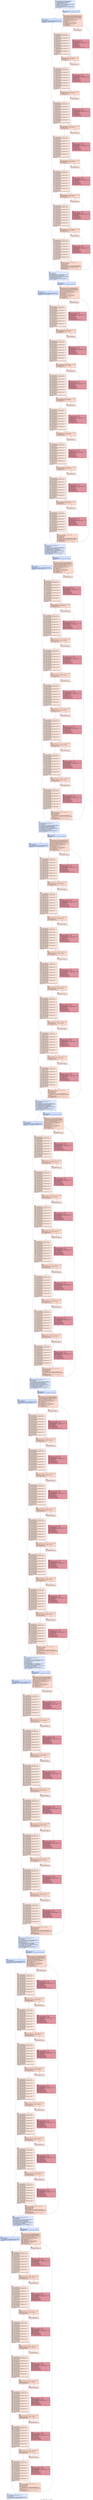 digraph "CFG for '_Z4TestPdS_S_S_S_S_S_S_iii' function" {
	label="CFG for '_Z4TestPdS_S_S_S_S_S_S_iii' function";

	Node0x5750a20 [shape=record,color="#3d50c3ff", style=filled, fillcolor="#b2ccfb70",label="{%11:\l  %12 = tail call i8 addrspace(4)* @llvm.amdgcn.implicitarg.ptr()\l  %13 = getelementptr inbounds i8, i8 addrspace(4)* %12, i64 24\l  %14 = bitcast i8 addrspace(4)* %13 to i64 addrspace(4)*\l  %15 = load i64, i64 addrspace(4)* %14, align 8, !tbaa !4\l  %16 = inttoptr i64 %15 to i8 addrspace(1)*\l  %17 = addrspacecast i8 addrspace(1)* %16 to i8*\l  %18 = tail call fastcc \<2 x i64\> @__ockl_hostcall_internal(i8* noundef %17,\l... i64 noundef 33, i64 noundef 0, i64 noundef 0, i64 noundef 0, i64 noundef 0,\l... i64 noundef 0, i64 noundef 0, i64 noundef 0) #10\l  %19 = extractelement \<2 x i64\> %18, i64 0\l  br i1 icmp eq (i8* addrspacecast (i8 addrspace(4)* getelementptr inbounds\l... ([10 x i8], [10 x i8] addrspace(4)* @.str, i64 0, i64 0) to i8*), i8* null),\l... label %20, label %24\l|{<s0>T|<s1>F}}"];
	Node0x5750a20:s0 -> Node0x5752a40;
	Node0x5750a20:s1 -> Node0x5753430;
	Node0x5752a40 [shape=record,color="#3d50c3ff", style=filled, fillcolor="#93b5fe70",label="{%20:\l20:                                               \l  %21 = and i64 %19, -227\l  %22 = or i64 %21, 34\l  %23 = tail call fastcc \<2 x i64\> @__ockl_hostcall_internal(i8* noundef %17,\l... i64 noundef %22, i64 noundef 0, i64 noundef 0, i64 noundef 0, i64 noundef 0,\l... i64 noundef 0, i64 noundef 0, i64 noundef 0) #10\l  br label %464\l}"];
	Node0x5752a40 -> Node0x57536f0;
	Node0x5753430 [shape=record,color="#3d50c3ff", style=filled, fillcolor="#93b5fe70",label="{%24:\l24:                                               \l  %25 = and i64 %19, -3\l  %26 = insertelement \<2 x i64\> \<i64 poison, i64 0\>, i64 %25, i64 0\l  br label %27\l}"];
	Node0x5753430 -> Node0x5754200;
	Node0x5754200 [shape=record,color="#3d50c3ff", style=filled, fillcolor="#f7ac8e70",label="{%27:\l27:                                               \l  %28 = phi i64 [ select (i1 icmp eq (i8* addrspacecast (i8 addrspace(4)*\l... getelementptr inbounds ([10 x i8], [10 x i8] addrspace(4)* @.str, i64 0, i64\l... 0) to i8*), i8* null), i64 0, i64 add (i64 ptrtoint (i8* addrspacecast (i8\l... addrspace(4)* getelementptr inbounds ([10 x i8], [10 x i8] addrspace(4)*\l... @.str, i64 0, i64 9) to i8*) to i64), i64 add (i64 sub (i64 0, i64 ptrtoint\l... ([10 x i8]* addrspacecast ([10 x i8] addrspace(4)* @.str to [10 x i8]*) to\l... i64)), i64 1))), %24 ], [ %461, %453 ]\l  %29 = phi i8 addrspace(4)* [ getelementptr inbounds ([10 x i8], [10 x i8]\l... addrspace(4)* @.str, i64 0, i64 0), %24 ], [ %462, %453 ]\l  %30 = phi \<2 x i64\> [ %26, %24 ], [ %460, %453 ]\l  %31 = icmp ugt i64 %28, 56\l  %32 = extractelement \<2 x i64\> %30, i64 0\l  %33 = or i64 %32, 2\l  %34 = insertelement \<2 x i64\> poison, i64 %33, i64 0\l  %35 = select i1 %31, \<2 x i64\> %30, \<2 x i64\> %34\l  %36 = tail call i64 @llvm.umin.i64(i64 %28, i64 56)\l  %37 = trunc i64 %36 to i32\l  %38 = extractelement \<2 x i64\> %35, i64 0\l  %39 = icmp ugt i32 %37, 7\l  br i1 %39, label %42, label %40\l|{<s0>T|<s1>F}}"];
	Node0x5754200:s0 -> Node0x5755250;
	Node0x5754200:s1 -> Node0x57552e0;
	Node0x57552e0 [shape=record,color="#3d50c3ff", style=filled, fillcolor="#f3c7b170",label="{%40:\l40:                                               \l  %41 = icmp eq i32 %37, 0\l  br i1 %41, label %95, label %82\l|{<s0>T|<s1>F}}"];
	Node0x57552e0:s0 -> Node0x57554e0;
	Node0x57552e0:s1 -> Node0x5755530;
	Node0x5755250 [shape=record,color="#3d50c3ff", style=filled, fillcolor="#f3c7b170",label="{%42:\l42:                                               \l  %43 = load i8, i8 addrspace(4)* %29, align 1, !tbaa !8\l  %44 = zext i8 %43 to i64\l  %45 = getelementptr inbounds i8, i8 addrspace(4)* %29, i64 1\l  %46 = load i8, i8 addrspace(4)* %45, align 1, !tbaa !8\l  %47 = zext i8 %46 to i64\l  %48 = shl nuw nsw i64 %47, 8\l  %49 = or i64 %48, %44\l  %50 = getelementptr inbounds i8, i8 addrspace(4)* %29, i64 2\l  %51 = load i8, i8 addrspace(4)* %50, align 1, !tbaa !8\l  %52 = zext i8 %51 to i64\l  %53 = shl nuw nsw i64 %52, 16\l  %54 = or i64 %49, %53\l  %55 = getelementptr inbounds i8, i8 addrspace(4)* %29, i64 3\l  %56 = load i8, i8 addrspace(4)* %55, align 1, !tbaa !8\l  %57 = zext i8 %56 to i64\l  %58 = shl nuw nsw i64 %57, 24\l  %59 = or i64 %54, %58\l  %60 = getelementptr inbounds i8, i8 addrspace(4)* %29, i64 4\l  %61 = load i8, i8 addrspace(4)* %60, align 1, !tbaa !8\l  %62 = zext i8 %61 to i64\l  %63 = shl nuw nsw i64 %62, 32\l  %64 = or i64 %59, %63\l  %65 = getelementptr inbounds i8, i8 addrspace(4)* %29, i64 5\l  %66 = load i8, i8 addrspace(4)* %65, align 1, !tbaa !8\l  %67 = zext i8 %66 to i64\l  %68 = shl nuw nsw i64 %67, 40\l  %69 = or i64 %64, %68\l  %70 = getelementptr inbounds i8, i8 addrspace(4)* %29, i64 6\l  %71 = load i8, i8 addrspace(4)* %70, align 1, !tbaa !8\l  %72 = zext i8 %71 to i64\l  %73 = shl nuw nsw i64 %72, 48\l  %74 = or i64 %69, %73\l  %75 = getelementptr inbounds i8, i8 addrspace(4)* %29, i64 7\l  %76 = load i8, i8 addrspace(4)* %75, align 1, !tbaa !8\l  %77 = zext i8 %76 to i64\l  %78 = shl nuw i64 %77, 56\l  %79 = or i64 %74, %78\l  %80 = add nsw i32 %37, -8\l  %81 = getelementptr inbounds i8, i8 addrspace(4)* %29, i64 8\l  br label %95\l}"];
	Node0x5755250 -> Node0x57554e0;
	Node0x5755530 [shape=record,color="#b70d28ff", style=filled, fillcolor="#b70d2870",label="{%82:\l82:                                               \l  %83 = phi i32 [ %93, %82 ], [ 0, %40 ]\l  %84 = phi i64 [ %92, %82 ], [ 0, %40 ]\l  %85 = zext i32 %83 to i64\l  %86 = getelementptr inbounds i8, i8 addrspace(4)* %29, i64 %85\l  %87 = load i8, i8 addrspace(4)* %86, align 1, !tbaa !8\l  %88 = zext i8 %87 to i64\l  %89 = shl i32 %83, 3\l  %90 = zext i32 %89 to i64\l  %91 = shl nuw i64 %88, %90\l  %92 = or i64 %91, %84\l  %93 = add nuw nsw i32 %83, 1\l  %94 = icmp eq i32 %93, %37\l  br i1 %94, label %95, label %82, !llvm.loop !9\l|{<s0>T|<s1>F}}"];
	Node0x5755530:s0 -> Node0x57554e0;
	Node0x5755530:s1 -> Node0x5755530;
	Node0x57554e0 [shape=record,color="#3d50c3ff", style=filled, fillcolor="#f7ac8e70",label="{%95:\l95:                                               \l  %96 = phi i8 addrspace(4)* [ %81, %42 ], [ %29, %40 ], [ %29, %82 ]\l  %97 = phi i32 [ %80, %42 ], [ 0, %40 ], [ 0, %82 ]\l  %98 = phi i64 [ %79, %42 ], [ 0, %40 ], [ %92, %82 ]\l  %99 = icmp ugt i32 %97, 7\l  br i1 %99, label %102, label %100\l|{<s0>T|<s1>F}}"];
	Node0x57554e0:s0 -> Node0x5758270;
	Node0x57554e0:s1 -> Node0x57582c0;
	Node0x57582c0 [shape=record,color="#3d50c3ff", style=filled, fillcolor="#f3c7b170",label="{%100:\l100:                                              \l  %101 = icmp eq i32 %97, 0\l  br i1 %101, label %155, label %142\l|{<s0>T|<s1>F}}"];
	Node0x57582c0:s0 -> Node0x5758490;
	Node0x57582c0:s1 -> Node0x57584e0;
	Node0x5758270 [shape=record,color="#3d50c3ff", style=filled, fillcolor="#f3c7b170",label="{%102:\l102:                                              \l  %103 = load i8, i8 addrspace(4)* %96, align 1, !tbaa !8\l  %104 = zext i8 %103 to i64\l  %105 = getelementptr inbounds i8, i8 addrspace(4)* %96, i64 1\l  %106 = load i8, i8 addrspace(4)* %105, align 1, !tbaa !8\l  %107 = zext i8 %106 to i64\l  %108 = shl nuw nsw i64 %107, 8\l  %109 = or i64 %108, %104\l  %110 = getelementptr inbounds i8, i8 addrspace(4)* %96, i64 2\l  %111 = load i8, i8 addrspace(4)* %110, align 1, !tbaa !8\l  %112 = zext i8 %111 to i64\l  %113 = shl nuw nsw i64 %112, 16\l  %114 = or i64 %109, %113\l  %115 = getelementptr inbounds i8, i8 addrspace(4)* %96, i64 3\l  %116 = load i8, i8 addrspace(4)* %115, align 1, !tbaa !8\l  %117 = zext i8 %116 to i64\l  %118 = shl nuw nsw i64 %117, 24\l  %119 = or i64 %114, %118\l  %120 = getelementptr inbounds i8, i8 addrspace(4)* %96, i64 4\l  %121 = load i8, i8 addrspace(4)* %120, align 1, !tbaa !8\l  %122 = zext i8 %121 to i64\l  %123 = shl nuw nsw i64 %122, 32\l  %124 = or i64 %119, %123\l  %125 = getelementptr inbounds i8, i8 addrspace(4)* %96, i64 5\l  %126 = load i8, i8 addrspace(4)* %125, align 1, !tbaa !8\l  %127 = zext i8 %126 to i64\l  %128 = shl nuw nsw i64 %127, 40\l  %129 = or i64 %124, %128\l  %130 = getelementptr inbounds i8, i8 addrspace(4)* %96, i64 6\l  %131 = load i8, i8 addrspace(4)* %130, align 1, !tbaa !8\l  %132 = zext i8 %131 to i64\l  %133 = shl nuw nsw i64 %132, 48\l  %134 = or i64 %129, %133\l  %135 = getelementptr inbounds i8, i8 addrspace(4)* %96, i64 7\l  %136 = load i8, i8 addrspace(4)* %135, align 1, !tbaa !8\l  %137 = zext i8 %136 to i64\l  %138 = shl nuw i64 %137, 56\l  %139 = or i64 %134, %138\l  %140 = add nsw i32 %97, -8\l  %141 = getelementptr inbounds i8, i8 addrspace(4)* %96, i64 8\l  br label %155\l}"];
	Node0x5758270 -> Node0x5758490;
	Node0x57584e0 [shape=record,color="#b70d28ff", style=filled, fillcolor="#b70d2870",label="{%142:\l142:                                              \l  %143 = phi i32 [ %153, %142 ], [ 0, %100 ]\l  %144 = phi i64 [ %152, %142 ], [ 0, %100 ]\l  %145 = zext i32 %143 to i64\l  %146 = getelementptr inbounds i8, i8 addrspace(4)* %96, i64 %145\l  %147 = load i8, i8 addrspace(4)* %146, align 1, !tbaa !8\l  %148 = zext i8 %147 to i64\l  %149 = shl i32 %143, 3\l  %150 = zext i32 %149 to i64\l  %151 = shl nuw i64 %148, %150\l  %152 = or i64 %151, %144\l  %153 = add nuw nsw i32 %143, 1\l  %154 = icmp eq i32 %153, %97\l  br i1 %154, label %155, label %142\l|{<s0>T|<s1>F}}"];
	Node0x57584e0:s0 -> Node0x5758490;
	Node0x57584e0:s1 -> Node0x57584e0;
	Node0x5758490 [shape=record,color="#3d50c3ff", style=filled, fillcolor="#f7ac8e70",label="{%155:\l155:                                              \l  %156 = phi i8 addrspace(4)* [ %141, %102 ], [ %96, %100 ], [ %96, %142 ]\l  %157 = phi i32 [ %140, %102 ], [ 0, %100 ], [ 0, %142 ]\l  %158 = phi i64 [ %139, %102 ], [ 0, %100 ], [ %152, %142 ]\l  %159 = icmp ugt i32 %157, 7\l  br i1 %159, label %162, label %160\l|{<s0>T|<s1>F}}"];
	Node0x5758490:s0 -> Node0x575a9b0;
	Node0x5758490:s1 -> Node0x575aa00;
	Node0x575aa00 [shape=record,color="#3d50c3ff", style=filled, fillcolor="#f3c7b170",label="{%160:\l160:                                              \l  %161 = icmp eq i32 %157, 0\l  br i1 %161, label %215, label %202\l|{<s0>T|<s1>F}}"];
	Node0x575aa00:s0 -> Node0x575ab90;
	Node0x575aa00:s1 -> Node0x575abe0;
	Node0x575a9b0 [shape=record,color="#3d50c3ff", style=filled, fillcolor="#f3c7b170",label="{%162:\l162:                                              \l  %163 = load i8, i8 addrspace(4)* %156, align 1, !tbaa !8\l  %164 = zext i8 %163 to i64\l  %165 = getelementptr inbounds i8, i8 addrspace(4)* %156, i64 1\l  %166 = load i8, i8 addrspace(4)* %165, align 1, !tbaa !8\l  %167 = zext i8 %166 to i64\l  %168 = shl nuw nsw i64 %167, 8\l  %169 = or i64 %168, %164\l  %170 = getelementptr inbounds i8, i8 addrspace(4)* %156, i64 2\l  %171 = load i8, i8 addrspace(4)* %170, align 1, !tbaa !8\l  %172 = zext i8 %171 to i64\l  %173 = shl nuw nsw i64 %172, 16\l  %174 = or i64 %169, %173\l  %175 = getelementptr inbounds i8, i8 addrspace(4)* %156, i64 3\l  %176 = load i8, i8 addrspace(4)* %175, align 1, !tbaa !8\l  %177 = zext i8 %176 to i64\l  %178 = shl nuw nsw i64 %177, 24\l  %179 = or i64 %174, %178\l  %180 = getelementptr inbounds i8, i8 addrspace(4)* %156, i64 4\l  %181 = load i8, i8 addrspace(4)* %180, align 1, !tbaa !8\l  %182 = zext i8 %181 to i64\l  %183 = shl nuw nsw i64 %182, 32\l  %184 = or i64 %179, %183\l  %185 = getelementptr inbounds i8, i8 addrspace(4)* %156, i64 5\l  %186 = load i8, i8 addrspace(4)* %185, align 1, !tbaa !8\l  %187 = zext i8 %186 to i64\l  %188 = shl nuw nsw i64 %187, 40\l  %189 = or i64 %184, %188\l  %190 = getelementptr inbounds i8, i8 addrspace(4)* %156, i64 6\l  %191 = load i8, i8 addrspace(4)* %190, align 1, !tbaa !8\l  %192 = zext i8 %191 to i64\l  %193 = shl nuw nsw i64 %192, 48\l  %194 = or i64 %189, %193\l  %195 = getelementptr inbounds i8, i8 addrspace(4)* %156, i64 7\l  %196 = load i8, i8 addrspace(4)* %195, align 1, !tbaa !8\l  %197 = zext i8 %196 to i64\l  %198 = shl nuw i64 %197, 56\l  %199 = or i64 %194, %198\l  %200 = add nsw i32 %157, -8\l  %201 = getelementptr inbounds i8, i8 addrspace(4)* %156, i64 8\l  br label %215\l}"];
	Node0x575a9b0 -> Node0x575ab90;
	Node0x575abe0 [shape=record,color="#b70d28ff", style=filled, fillcolor="#b70d2870",label="{%202:\l202:                                              \l  %203 = phi i32 [ %213, %202 ], [ 0, %160 ]\l  %204 = phi i64 [ %212, %202 ], [ 0, %160 ]\l  %205 = zext i32 %203 to i64\l  %206 = getelementptr inbounds i8, i8 addrspace(4)* %156, i64 %205\l  %207 = load i8, i8 addrspace(4)* %206, align 1, !tbaa !8\l  %208 = zext i8 %207 to i64\l  %209 = shl i32 %203, 3\l  %210 = zext i32 %209 to i64\l  %211 = shl nuw i64 %208, %210\l  %212 = or i64 %211, %204\l  %213 = add nuw nsw i32 %203, 1\l  %214 = icmp eq i32 %213, %157\l  br i1 %214, label %215, label %202\l|{<s0>T|<s1>F}}"];
	Node0x575abe0:s0 -> Node0x575ab90;
	Node0x575abe0:s1 -> Node0x575abe0;
	Node0x575ab90 [shape=record,color="#3d50c3ff", style=filled, fillcolor="#f7ac8e70",label="{%215:\l215:                                              \l  %216 = phi i8 addrspace(4)* [ %201, %162 ], [ %156, %160 ], [ %156, %202 ]\l  %217 = phi i32 [ %200, %162 ], [ 0, %160 ], [ 0, %202 ]\l  %218 = phi i64 [ %199, %162 ], [ 0, %160 ], [ %212, %202 ]\l  %219 = icmp ugt i32 %217, 7\l  br i1 %219, label %222, label %220\l|{<s0>T|<s1>F}}"];
	Node0x575ab90:s0 -> Node0x575cc30;
	Node0x575ab90:s1 -> Node0x575cc80;
	Node0x575cc80 [shape=record,color="#3d50c3ff", style=filled, fillcolor="#f3c7b170",label="{%220:\l220:                                              \l  %221 = icmp eq i32 %217, 0\l  br i1 %221, label %275, label %262\l|{<s0>T|<s1>F}}"];
	Node0x575cc80:s0 -> Node0x575ce10;
	Node0x575cc80:s1 -> Node0x575ce60;
	Node0x575cc30 [shape=record,color="#3d50c3ff", style=filled, fillcolor="#f3c7b170",label="{%222:\l222:                                              \l  %223 = load i8, i8 addrspace(4)* %216, align 1, !tbaa !8\l  %224 = zext i8 %223 to i64\l  %225 = getelementptr inbounds i8, i8 addrspace(4)* %216, i64 1\l  %226 = load i8, i8 addrspace(4)* %225, align 1, !tbaa !8\l  %227 = zext i8 %226 to i64\l  %228 = shl nuw nsw i64 %227, 8\l  %229 = or i64 %228, %224\l  %230 = getelementptr inbounds i8, i8 addrspace(4)* %216, i64 2\l  %231 = load i8, i8 addrspace(4)* %230, align 1, !tbaa !8\l  %232 = zext i8 %231 to i64\l  %233 = shl nuw nsw i64 %232, 16\l  %234 = or i64 %229, %233\l  %235 = getelementptr inbounds i8, i8 addrspace(4)* %216, i64 3\l  %236 = load i8, i8 addrspace(4)* %235, align 1, !tbaa !8\l  %237 = zext i8 %236 to i64\l  %238 = shl nuw nsw i64 %237, 24\l  %239 = or i64 %234, %238\l  %240 = getelementptr inbounds i8, i8 addrspace(4)* %216, i64 4\l  %241 = load i8, i8 addrspace(4)* %240, align 1, !tbaa !8\l  %242 = zext i8 %241 to i64\l  %243 = shl nuw nsw i64 %242, 32\l  %244 = or i64 %239, %243\l  %245 = getelementptr inbounds i8, i8 addrspace(4)* %216, i64 5\l  %246 = load i8, i8 addrspace(4)* %245, align 1, !tbaa !8\l  %247 = zext i8 %246 to i64\l  %248 = shl nuw nsw i64 %247, 40\l  %249 = or i64 %244, %248\l  %250 = getelementptr inbounds i8, i8 addrspace(4)* %216, i64 6\l  %251 = load i8, i8 addrspace(4)* %250, align 1, !tbaa !8\l  %252 = zext i8 %251 to i64\l  %253 = shl nuw nsw i64 %252, 48\l  %254 = or i64 %249, %253\l  %255 = getelementptr inbounds i8, i8 addrspace(4)* %216, i64 7\l  %256 = load i8, i8 addrspace(4)* %255, align 1, !tbaa !8\l  %257 = zext i8 %256 to i64\l  %258 = shl nuw i64 %257, 56\l  %259 = or i64 %254, %258\l  %260 = add nsw i32 %217, -8\l  %261 = getelementptr inbounds i8, i8 addrspace(4)* %216, i64 8\l  br label %275\l}"];
	Node0x575cc30 -> Node0x575ce10;
	Node0x575ce60 [shape=record,color="#b70d28ff", style=filled, fillcolor="#b70d2870",label="{%262:\l262:                                              \l  %263 = phi i32 [ %273, %262 ], [ 0, %220 ]\l  %264 = phi i64 [ %272, %262 ], [ 0, %220 ]\l  %265 = zext i32 %263 to i64\l  %266 = getelementptr inbounds i8, i8 addrspace(4)* %216, i64 %265\l  %267 = load i8, i8 addrspace(4)* %266, align 1, !tbaa !8\l  %268 = zext i8 %267 to i64\l  %269 = shl i32 %263, 3\l  %270 = zext i32 %269 to i64\l  %271 = shl nuw i64 %268, %270\l  %272 = or i64 %271, %264\l  %273 = add nuw nsw i32 %263, 1\l  %274 = icmp eq i32 %273, %217\l  br i1 %274, label %275, label %262\l|{<s0>T|<s1>F}}"];
	Node0x575ce60:s0 -> Node0x575ce10;
	Node0x575ce60:s1 -> Node0x575ce60;
	Node0x575ce10 [shape=record,color="#3d50c3ff", style=filled, fillcolor="#f7ac8e70",label="{%275:\l275:                                              \l  %276 = phi i8 addrspace(4)* [ %261, %222 ], [ %216, %220 ], [ %216, %262 ]\l  %277 = phi i32 [ %260, %222 ], [ 0, %220 ], [ 0, %262 ]\l  %278 = phi i64 [ %259, %222 ], [ 0, %220 ], [ %272, %262 ]\l  %279 = icmp ugt i32 %277, 7\l  br i1 %279, label %282, label %280\l|{<s0>T|<s1>F}}"];
	Node0x575ce10:s0 -> Node0x575f680;
	Node0x575ce10:s1 -> Node0x575f6d0;
	Node0x575f6d0 [shape=record,color="#3d50c3ff", style=filled, fillcolor="#f3c7b170",label="{%280:\l280:                                              \l  %281 = icmp eq i32 %277, 0\l  br i1 %281, label %335, label %322\l|{<s0>T|<s1>F}}"];
	Node0x575f6d0:s0 -> Node0x575f860;
	Node0x575f6d0:s1 -> Node0x575f8b0;
	Node0x575f680 [shape=record,color="#3d50c3ff", style=filled, fillcolor="#f3c7b170",label="{%282:\l282:                                              \l  %283 = load i8, i8 addrspace(4)* %276, align 1, !tbaa !8\l  %284 = zext i8 %283 to i64\l  %285 = getelementptr inbounds i8, i8 addrspace(4)* %276, i64 1\l  %286 = load i8, i8 addrspace(4)* %285, align 1, !tbaa !8\l  %287 = zext i8 %286 to i64\l  %288 = shl nuw nsw i64 %287, 8\l  %289 = or i64 %288, %284\l  %290 = getelementptr inbounds i8, i8 addrspace(4)* %276, i64 2\l  %291 = load i8, i8 addrspace(4)* %290, align 1, !tbaa !8\l  %292 = zext i8 %291 to i64\l  %293 = shl nuw nsw i64 %292, 16\l  %294 = or i64 %289, %293\l  %295 = getelementptr inbounds i8, i8 addrspace(4)* %276, i64 3\l  %296 = load i8, i8 addrspace(4)* %295, align 1, !tbaa !8\l  %297 = zext i8 %296 to i64\l  %298 = shl nuw nsw i64 %297, 24\l  %299 = or i64 %294, %298\l  %300 = getelementptr inbounds i8, i8 addrspace(4)* %276, i64 4\l  %301 = load i8, i8 addrspace(4)* %300, align 1, !tbaa !8\l  %302 = zext i8 %301 to i64\l  %303 = shl nuw nsw i64 %302, 32\l  %304 = or i64 %299, %303\l  %305 = getelementptr inbounds i8, i8 addrspace(4)* %276, i64 5\l  %306 = load i8, i8 addrspace(4)* %305, align 1, !tbaa !8\l  %307 = zext i8 %306 to i64\l  %308 = shl nuw nsw i64 %307, 40\l  %309 = or i64 %304, %308\l  %310 = getelementptr inbounds i8, i8 addrspace(4)* %276, i64 6\l  %311 = load i8, i8 addrspace(4)* %310, align 1, !tbaa !8\l  %312 = zext i8 %311 to i64\l  %313 = shl nuw nsw i64 %312, 48\l  %314 = or i64 %309, %313\l  %315 = getelementptr inbounds i8, i8 addrspace(4)* %276, i64 7\l  %316 = load i8, i8 addrspace(4)* %315, align 1, !tbaa !8\l  %317 = zext i8 %316 to i64\l  %318 = shl nuw i64 %317, 56\l  %319 = or i64 %314, %318\l  %320 = add nsw i32 %277, -8\l  %321 = getelementptr inbounds i8, i8 addrspace(4)* %276, i64 8\l  br label %335\l}"];
	Node0x575f680 -> Node0x575f860;
	Node0x575f8b0 [shape=record,color="#b70d28ff", style=filled, fillcolor="#b70d2870",label="{%322:\l322:                                              \l  %323 = phi i32 [ %333, %322 ], [ 0, %280 ]\l  %324 = phi i64 [ %332, %322 ], [ 0, %280 ]\l  %325 = zext i32 %323 to i64\l  %326 = getelementptr inbounds i8, i8 addrspace(4)* %276, i64 %325\l  %327 = load i8, i8 addrspace(4)* %326, align 1, !tbaa !8\l  %328 = zext i8 %327 to i64\l  %329 = shl i32 %323, 3\l  %330 = zext i32 %329 to i64\l  %331 = shl nuw i64 %328, %330\l  %332 = or i64 %331, %324\l  %333 = add nuw nsw i32 %323, 1\l  %334 = icmp eq i32 %333, %277\l  br i1 %334, label %335, label %322\l|{<s0>T|<s1>F}}"];
	Node0x575f8b0:s0 -> Node0x575f860;
	Node0x575f8b0:s1 -> Node0x575f8b0;
	Node0x575f860 [shape=record,color="#3d50c3ff", style=filled, fillcolor="#f7ac8e70",label="{%335:\l335:                                              \l  %336 = phi i8 addrspace(4)* [ %321, %282 ], [ %276, %280 ], [ %276, %322 ]\l  %337 = phi i32 [ %320, %282 ], [ 0, %280 ], [ 0, %322 ]\l  %338 = phi i64 [ %319, %282 ], [ 0, %280 ], [ %332, %322 ]\l  %339 = icmp ugt i32 %337, 7\l  br i1 %339, label %342, label %340\l|{<s0>T|<s1>F}}"];
	Node0x575f860:s0 -> Node0x57618d0;
	Node0x575f860:s1 -> Node0x5761920;
	Node0x5761920 [shape=record,color="#3d50c3ff", style=filled, fillcolor="#f3c7b170",label="{%340:\l340:                                              \l  %341 = icmp eq i32 %337, 0\l  br i1 %341, label %395, label %382\l|{<s0>T|<s1>F}}"];
	Node0x5761920:s0 -> Node0x5761ab0;
	Node0x5761920:s1 -> Node0x5761b00;
	Node0x57618d0 [shape=record,color="#3d50c3ff", style=filled, fillcolor="#f3c7b170",label="{%342:\l342:                                              \l  %343 = load i8, i8 addrspace(4)* %336, align 1, !tbaa !8\l  %344 = zext i8 %343 to i64\l  %345 = getelementptr inbounds i8, i8 addrspace(4)* %336, i64 1\l  %346 = load i8, i8 addrspace(4)* %345, align 1, !tbaa !8\l  %347 = zext i8 %346 to i64\l  %348 = shl nuw nsw i64 %347, 8\l  %349 = or i64 %348, %344\l  %350 = getelementptr inbounds i8, i8 addrspace(4)* %336, i64 2\l  %351 = load i8, i8 addrspace(4)* %350, align 1, !tbaa !8\l  %352 = zext i8 %351 to i64\l  %353 = shl nuw nsw i64 %352, 16\l  %354 = or i64 %349, %353\l  %355 = getelementptr inbounds i8, i8 addrspace(4)* %336, i64 3\l  %356 = load i8, i8 addrspace(4)* %355, align 1, !tbaa !8\l  %357 = zext i8 %356 to i64\l  %358 = shl nuw nsw i64 %357, 24\l  %359 = or i64 %354, %358\l  %360 = getelementptr inbounds i8, i8 addrspace(4)* %336, i64 4\l  %361 = load i8, i8 addrspace(4)* %360, align 1, !tbaa !8\l  %362 = zext i8 %361 to i64\l  %363 = shl nuw nsw i64 %362, 32\l  %364 = or i64 %359, %363\l  %365 = getelementptr inbounds i8, i8 addrspace(4)* %336, i64 5\l  %366 = load i8, i8 addrspace(4)* %365, align 1, !tbaa !8\l  %367 = zext i8 %366 to i64\l  %368 = shl nuw nsw i64 %367, 40\l  %369 = or i64 %364, %368\l  %370 = getelementptr inbounds i8, i8 addrspace(4)* %336, i64 6\l  %371 = load i8, i8 addrspace(4)* %370, align 1, !tbaa !8\l  %372 = zext i8 %371 to i64\l  %373 = shl nuw nsw i64 %372, 48\l  %374 = or i64 %369, %373\l  %375 = getelementptr inbounds i8, i8 addrspace(4)* %336, i64 7\l  %376 = load i8, i8 addrspace(4)* %375, align 1, !tbaa !8\l  %377 = zext i8 %376 to i64\l  %378 = shl nuw i64 %377, 56\l  %379 = or i64 %374, %378\l  %380 = add nsw i32 %337, -8\l  %381 = getelementptr inbounds i8, i8 addrspace(4)* %336, i64 8\l  br label %395\l}"];
	Node0x57618d0 -> Node0x5761ab0;
	Node0x5761b00 [shape=record,color="#b70d28ff", style=filled, fillcolor="#b70d2870",label="{%382:\l382:                                              \l  %383 = phi i32 [ %393, %382 ], [ 0, %340 ]\l  %384 = phi i64 [ %392, %382 ], [ 0, %340 ]\l  %385 = zext i32 %383 to i64\l  %386 = getelementptr inbounds i8, i8 addrspace(4)* %336, i64 %385\l  %387 = load i8, i8 addrspace(4)* %386, align 1, !tbaa !8\l  %388 = zext i8 %387 to i64\l  %389 = shl i32 %383, 3\l  %390 = zext i32 %389 to i64\l  %391 = shl nuw i64 %388, %390\l  %392 = or i64 %391, %384\l  %393 = add nuw nsw i32 %383, 1\l  %394 = icmp eq i32 %393, %337\l  br i1 %394, label %395, label %382\l|{<s0>T|<s1>F}}"];
	Node0x5761b00:s0 -> Node0x5761ab0;
	Node0x5761b00:s1 -> Node0x5761b00;
	Node0x5761ab0 [shape=record,color="#3d50c3ff", style=filled, fillcolor="#f7ac8e70",label="{%395:\l395:                                              \l  %396 = phi i8 addrspace(4)* [ %381, %342 ], [ %336, %340 ], [ %336, %382 ]\l  %397 = phi i32 [ %380, %342 ], [ 0, %340 ], [ 0, %382 ]\l  %398 = phi i64 [ %379, %342 ], [ 0, %340 ], [ %392, %382 ]\l  %399 = icmp ugt i32 %397, 7\l  br i1 %399, label %402, label %400\l|{<s0>T|<s1>F}}"];
	Node0x5761ab0:s0 -> Node0x5764b80;
	Node0x5761ab0:s1 -> Node0x5764bd0;
	Node0x5764bd0 [shape=record,color="#3d50c3ff", style=filled, fillcolor="#f3c7b170",label="{%400:\l400:                                              \l  %401 = icmp eq i32 %397, 0\l  br i1 %401, label %453, label %440\l|{<s0>T|<s1>F}}"];
	Node0x5764bd0:s0 -> Node0x5754670;
	Node0x5764bd0:s1 -> Node0x5764d60;
	Node0x5764b80 [shape=record,color="#3d50c3ff", style=filled, fillcolor="#f3c7b170",label="{%402:\l402:                                              \l  %403 = load i8, i8 addrspace(4)* %396, align 1, !tbaa !8\l  %404 = zext i8 %403 to i64\l  %405 = getelementptr inbounds i8, i8 addrspace(4)* %396, i64 1\l  %406 = load i8, i8 addrspace(4)* %405, align 1, !tbaa !8\l  %407 = zext i8 %406 to i64\l  %408 = shl nuw nsw i64 %407, 8\l  %409 = or i64 %408, %404\l  %410 = getelementptr inbounds i8, i8 addrspace(4)* %396, i64 2\l  %411 = load i8, i8 addrspace(4)* %410, align 1, !tbaa !8\l  %412 = zext i8 %411 to i64\l  %413 = shl nuw nsw i64 %412, 16\l  %414 = or i64 %409, %413\l  %415 = getelementptr inbounds i8, i8 addrspace(4)* %396, i64 3\l  %416 = load i8, i8 addrspace(4)* %415, align 1, !tbaa !8\l  %417 = zext i8 %416 to i64\l  %418 = shl nuw nsw i64 %417, 24\l  %419 = or i64 %414, %418\l  %420 = getelementptr inbounds i8, i8 addrspace(4)* %396, i64 4\l  %421 = load i8, i8 addrspace(4)* %420, align 1, !tbaa !8\l  %422 = zext i8 %421 to i64\l  %423 = shl nuw nsw i64 %422, 32\l  %424 = or i64 %419, %423\l  %425 = getelementptr inbounds i8, i8 addrspace(4)* %396, i64 5\l  %426 = load i8, i8 addrspace(4)* %425, align 1, !tbaa !8\l  %427 = zext i8 %426 to i64\l  %428 = shl nuw nsw i64 %427, 40\l  %429 = or i64 %424, %428\l  %430 = getelementptr inbounds i8, i8 addrspace(4)* %396, i64 6\l  %431 = load i8, i8 addrspace(4)* %430, align 1, !tbaa !8\l  %432 = zext i8 %431 to i64\l  %433 = shl nuw nsw i64 %432, 48\l  %434 = or i64 %429, %433\l  %435 = getelementptr inbounds i8, i8 addrspace(4)* %396, i64 7\l  %436 = load i8, i8 addrspace(4)* %435, align 1, !tbaa !8\l  %437 = zext i8 %436 to i64\l  %438 = shl nuw i64 %437, 56\l  %439 = or i64 %434, %438\l  br label %453\l}"];
	Node0x5764b80 -> Node0x5754670;
	Node0x5764d60 [shape=record,color="#b70d28ff", style=filled, fillcolor="#b70d2870",label="{%440:\l440:                                              \l  %441 = phi i32 [ %451, %440 ], [ 0, %400 ]\l  %442 = phi i64 [ %450, %440 ], [ 0, %400 ]\l  %443 = zext i32 %441 to i64\l  %444 = getelementptr inbounds i8, i8 addrspace(4)* %396, i64 %443\l  %445 = load i8, i8 addrspace(4)* %444, align 1, !tbaa !8\l  %446 = zext i8 %445 to i64\l  %447 = shl i32 %441, 3\l  %448 = zext i32 %447 to i64\l  %449 = shl nuw i64 %446, %448\l  %450 = or i64 %449, %442\l  %451 = add nuw nsw i32 %441, 1\l  %452 = icmp eq i32 %451, %397\l  br i1 %452, label %453, label %440\l|{<s0>T|<s1>F}}"];
	Node0x5764d60:s0 -> Node0x5754670;
	Node0x5764d60:s1 -> Node0x5764d60;
	Node0x5754670 [shape=record,color="#3d50c3ff", style=filled, fillcolor="#f7ac8e70",label="{%453:\l453:                                              \l  %454 = phi i64 [ %439, %402 ], [ 0, %400 ], [ %450, %440 ]\l  %455 = shl nuw nsw i64 %36, 2\l  %456 = add nuw nsw i64 %455, 28\l  %457 = and i64 %456, 480\l  %458 = and i64 %38, -225\l  %459 = or i64 %458, %457\l  %460 = tail call fastcc \<2 x i64\> @__ockl_hostcall_internal(i8* noundef %17,\l... i64 noundef %459, i64 noundef %98, i64 noundef %158, i64 noundef %218, i64\l... noundef %278, i64 noundef %338, i64 noundef %398, i64 noundef %454) #10\l  %461 = sub i64 %28, %36\l  %462 = getelementptr inbounds i8, i8 addrspace(4)* %29, i64 %36\l  %463 = icmp eq i64 %461, 0\l  br i1 %463, label %464, label %27\l|{<s0>T|<s1>F}}"];
	Node0x5754670:s0 -> Node0x57536f0;
	Node0x5754670:s1 -> Node0x5754200;
	Node0x57536f0 [shape=record,color="#3d50c3ff", style=filled, fillcolor="#b2ccfb70",label="{%464:\l464:                                              \l  %465 = mul nsw i32 %8, 40\l  %466 = or i32 %465, 3\l  %467 = sext i32 %466 to i64\l  %468 = getelementptr inbounds double, double addrspace(1)* %0, i64 %467\l  %469 = bitcast double addrspace(1)* %468 to i64 addrspace(1)*\l  %470 = load i64, i64 addrspace(1)* %469, align 8, !tbaa !11\l  %471 = tail call fastcc \<2 x i64\> @__ockl_hostcall_internal(i8* noundef %17,\l... i64 noundef 33, i64 noundef 0, i64 noundef 0, i64 noundef 0, i64 noundef 0,\l... i64 noundef 0, i64 noundef 0, i64 noundef 0) #10\l  %472 = extractelement \<2 x i64\> %471, i64 0\l  br i1 icmp eq (i8* addrspacecast (i8 addrspace(4)* getelementptr inbounds\l... ([17 x i8], [17 x i8] addrspace(4)* @.str.1, i64 0, i64 0) to i8*), i8*\l... null), label %473, label %477\l|{<s0>T|<s1>F}}"];
	Node0x57536f0:s0 -> Node0x5767c20;
	Node0x57536f0:s1 -> Node0x5767c70;
	Node0x5767c20 [shape=record,color="#3d50c3ff", style=filled, fillcolor="#93b5fe70",label="{%473:\l473:                                              \l  %474 = and i64 %472, -225\l  %475 = or i64 %474, 32\l  %476 = tail call fastcc \<2 x i64\> @__ockl_hostcall_internal(i8* noundef %17,\l... i64 noundef %475, i64 noundef 0, i64 noundef 0, i64 noundef 0, i64 noundef 0,\l... i64 noundef 0, i64 noundef 0, i64 noundef 0) #10\l  br label %918\l}"];
	Node0x5767c20 -> Node0x5767ee0;
	Node0x5767c70 [shape=record,color="#3d50c3ff", style=filled, fillcolor="#93b5fe70",label="{%477:\l477:                                              \l  %478 = and i64 %472, 2\l  %479 = and i64 %472, -3\l  %480 = insertelement \<2 x i64\> \<i64 poison, i64 0\>, i64 %479, i64 0\l  br label %481\l}"];
	Node0x5767c70 -> Node0x5767fa0;
	Node0x5767fa0 [shape=record,color="#3d50c3ff", style=filled, fillcolor="#f7ac8e70",label="{%481:\l481:                                              \l  %482 = phi i64 [ select (i1 icmp eq (i8* addrspacecast (i8 addrspace(4)*\l... getelementptr inbounds ([17 x i8], [17 x i8] addrspace(4)* @.str.1, i64 0,\l... i64 0) to i8*), i8* null), i64 0, i64 add (i64 ptrtoint (i8* addrspacecast\l... (i8 addrspace(4)* getelementptr inbounds ([17 x i8], [17 x i8] addrspace(4)*\l... @.str.1, i64 0, i64 16) to i8*) to i64), i64 add (i64 sub (i64 0, i64\l... ptrtoint ([17 x i8]* addrspacecast ([17 x i8] addrspace(4)* @.str.1 to [17 x\l... i8]*) to i64)), i64 1))), %477 ], [ %915, %907 ]\l  %483 = phi i8 addrspace(4)* [ getelementptr inbounds ([17 x i8], [17 x i8]\l... addrspace(4)* @.str.1, i64 0, i64 0), %477 ], [ %916, %907 ]\l  %484 = phi \<2 x i64\> [ %480, %477 ], [ %914, %907 ]\l  %485 = icmp ugt i64 %482, 56\l  %486 = extractelement \<2 x i64\> %484, i64 0\l  %487 = or i64 %486, %478\l  %488 = insertelement \<2 x i64\> poison, i64 %487, i64 0\l  %489 = select i1 %485, \<2 x i64\> %484, \<2 x i64\> %488\l  %490 = tail call i64 @llvm.umin.i64(i64 %482, i64 56)\l  %491 = trunc i64 %490 to i32\l  %492 = extractelement \<2 x i64\> %489, i64 0\l  %493 = icmp ugt i32 %491, 7\l  br i1 %493, label %496, label %494\l|{<s0>T|<s1>F}}"];
	Node0x5767fa0:s0 -> Node0x5768fe0;
	Node0x5767fa0:s1 -> Node0x5769070;
	Node0x5769070 [shape=record,color="#3d50c3ff", style=filled, fillcolor="#f3c7b170",label="{%494:\l494:                                              \l  %495 = icmp eq i32 %491, 0\l  br i1 %495, label %549, label %536\l|{<s0>T|<s1>F}}"];
	Node0x5769070:s0 -> Node0x5769240;
	Node0x5769070:s1 -> Node0x5769290;
	Node0x5768fe0 [shape=record,color="#3d50c3ff", style=filled, fillcolor="#f3c7b170",label="{%496:\l496:                                              \l  %497 = load i8, i8 addrspace(4)* %483, align 1, !tbaa !8\l  %498 = zext i8 %497 to i64\l  %499 = getelementptr inbounds i8, i8 addrspace(4)* %483, i64 1\l  %500 = load i8, i8 addrspace(4)* %499, align 1, !tbaa !8\l  %501 = zext i8 %500 to i64\l  %502 = shl nuw nsw i64 %501, 8\l  %503 = or i64 %502, %498\l  %504 = getelementptr inbounds i8, i8 addrspace(4)* %483, i64 2\l  %505 = load i8, i8 addrspace(4)* %504, align 1, !tbaa !8\l  %506 = zext i8 %505 to i64\l  %507 = shl nuw nsw i64 %506, 16\l  %508 = or i64 %503, %507\l  %509 = getelementptr inbounds i8, i8 addrspace(4)* %483, i64 3\l  %510 = load i8, i8 addrspace(4)* %509, align 1, !tbaa !8\l  %511 = zext i8 %510 to i64\l  %512 = shl nuw nsw i64 %511, 24\l  %513 = or i64 %508, %512\l  %514 = getelementptr inbounds i8, i8 addrspace(4)* %483, i64 4\l  %515 = load i8, i8 addrspace(4)* %514, align 1, !tbaa !8\l  %516 = zext i8 %515 to i64\l  %517 = shl nuw nsw i64 %516, 32\l  %518 = or i64 %513, %517\l  %519 = getelementptr inbounds i8, i8 addrspace(4)* %483, i64 5\l  %520 = load i8, i8 addrspace(4)* %519, align 1, !tbaa !8\l  %521 = zext i8 %520 to i64\l  %522 = shl nuw nsw i64 %521, 40\l  %523 = or i64 %518, %522\l  %524 = getelementptr inbounds i8, i8 addrspace(4)* %483, i64 6\l  %525 = load i8, i8 addrspace(4)* %524, align 1, !tbaa !8\l  %526 = zext i8 %525 to i64\l  %527 = shl nuw nsw i64 %526, 48\l  %528 = or i64 %523, %527\l  %529 = getelementptr inbounds i8, i8 addrspace(4)* %483, i64 7\l  %530 = load i8, i8 addrspace(4)* %529, align 1, !tbaa !8\l  %531 = zext i8 %530 to i64\l  %532 = shl nuw i64 %531, 56\l  %533 = or i64 %528, %532\l  %534 = add nsw i32 %491, -8\l  %535 = getelementptr inbounds i8, i8 addrspace(4)* %483, i64 8\l  br label %549\l}"];
	Node0x5768fe0 -> Node0x5769240;
	Node0x5769290 [shape=record,color="#b70d28ff", style=filled, fillcolor="#b70d2870",label="{%536:\l536:                                              \l  %537 = phi i32 [ %547, %536 ], [ 0, %494 ]\l  %538 = phi i64 [ %546, %536 ], [ 0, %494 ]\l  %539 = zext i32 %537 to i64\l  %540 = getelementptr inbounds i8, i8 addrspace(4)* %483, i64 %539\l  %541 = load i8, i8 addrspace(4)* %540, align 1, !tbaa !8\l  %542 = zext i8 %541 to i64\l  %543 = shl i32 %537, 3\l  %544 = zext i32 %543 to i64\l  %545 = shl nuw i64 %542, %544\l  %546 = or i64 %545, %538\l  %547 = add nuw nsw i32 %537, 1\l  %548 = icmp eq i32 %547, %491\l  br i1 %548, label %549, label %536, !llvm.loop !9\l|{<s0>T|<s1>F}}"];
	Node0x5769290:s0 -> Node0x5769240;
	Node0x5769290:s1 -> Node0x5769290;
	Node0x5769240 [shape=record,color="#3d50c3ff", style=filled, fillcolor="#f7ac8e70",label="{%549:\l549:                                              \l  %550 = phi i8 addrspace(4)* [ %535, %496 ], [ %483, %494 ], [ %483, %536 ]\l  %551 = phi i32 [ %534, %496 ], [ 0, %494 ], [ 0, %536 ]\l  %552 = phi i64 [ %533, %496 ], [ 0, %494 ], [ %546, %536 ]\l  %553 = icmp ugt i32 %551, 7\l  br i1 %553, label %556, label %554\l|{<s0>T|<s1>F}}"];
	Node0x5769240:s0 -> Node0x576c930;
	Node0x5769240:s1 -> Node0x576c980;
	Node0x576c980 [shape=record,color="#3d50c3ff", style=filled, fillcolor="#f3c7b170",label="{%554:\l554:                                              \l  %555 = icmp eq i32 %551, 0\l  br i1 %555, label %609, label %596\l|{<s0>T|<s1>F}}"];
	Node0x576c980:s0 -> Node0x576cb10;
	Node0x576c980:s1 -> Node0x576cb60;
	Node0x576c930 [shape=record,color="#3d50c3ff", style=filled, fillcolor="#f3c7b170",label="{%556:\l556:                                              \l  %557 = load i8, i8 addrspace(4)* %550, align 1, !tbaa !8\l  %558 = zext i8 %557 to i64\l  %559 = getelementptr inbounds i8, i8 addrspace(4)* %550, i64 1\l  %560 = load i8, i8 addrspace(4)* %559, align 1, !tbaa !8\l  %561 = zext i8 %560 to i64\l  %562 = shl nuw nsw i64 %561, 8\l  %563 = or i64 %562, %558\l  %564 = getelementptr inbounds i8, i8 addrspace(4)* %550, i64 2\l  %565 = load i8, i8 addrspace(4)* %564, align 1, !tbaa !8\l  %566 = zext i8 %565 to i64\l  %567 = shl nuw nsw i64 %566, 16\l  %568 = or i64 %563, %567\l  %569 = getelementptr inbounds i8, i8 addrspace(4)* %550, i64 3\l  %570 = load i8, i8 addrspace(4)* %569, align 1, !tbaa !8\l  %571 = zext i8 %570 to i64\l  %572 = shl nuw nsw i64 %571, 24\l  %573 = or i64 %568, %572\l  %574 = getelementptr inbounds i8, i8 addrspace(4)* %550, i64 4\l  %575 = load i8, i8 addrspace(4)* %574, align 1, !tbaa !8\l  %576 = zext i8 %575 to i64\l  %577 = shl nuw nsw i64 %576, 32\l  %578 = or i64 %573, %577\l  %579 = getelementptr inbounds i8, i8 addrspace(4)* %550, i64 5\l  %580 = load i8, i8 addrspace(4)* %579, align 1, !tbaa !8\l  %581 = zext i8 %580 to i64\l  %582 = shl nuw nsw i64 %581, 40\l  %583 = or i64 %578, %582\l  %584 = getelementptr inbounds i8, i8 addrspace(4)* %550, i64 6\l  %585 = load i8, i8 addrspace(4)* %584, align 1, !tbaa !8\l  %586 = zext i8 %585 to i64\l  %587 = shl nuw nsw i64 %586, 48\l  %588 = or i64 %583, %587\l  %589 = getelementptr inbounds i8, i8 addrspace(4)* %550, i64 7\l  %590 = load i8, i8 addrspace(4)* %589, align 1, !tbaa !8\l  %591 = zext i8 %590 to i64\l  %592 = shl nuw i64 %591, 56\l  %593 = or i64 %588, %592\l  %594 = add nsw i32 %551, -8\l  %595 = getelementptr inbounds i8, i8 addrspace(4)* %550, i64 8\l  br label %609\l}"];
	Node0x576c930 -> Node0x576cb10;
	Node0x576cb60 [shape=record,color="#b70d28ff", style=filled, fillcolor="#b70d2870",label="{%596:\l596:                                              \l  %597 = phi i32 [ %607, %596 ], [ 0, %554 ]\l  %598 = phi i64 [ %606, %596 ], [ 0, %554 ]\l  %599 = zext i32 %597 to i64\l  %600 = getelementptr inbounds i8, i8 addrspace(4)* %550, i64 %599\l  %601 = load i8, i8 addrspace(4)* %600, align 1, !tbaa !8\l  %602 = zext i8 %601 to i64\l  %603 = shl i32 %597, 3\l  %604 = zext i32 %603 to i64\l  %605 = shl nuw i64 %602, %604\l  %606 = or i64 %605, %598\l  %607 = add nuw nsw i32 %597, 1\l  %608 = icmp eq i32 %607, %551\l  br i1 %608, label %609, label %596\l|{<s0>T|<s1>F}}"];
	Node0x576cb60:s0 -> Node0x576cb10;
	Node0x576cb60:s1 -> Node0x576cb60;
	Node0x576cb10 [shape=record,color="#3d50c3ff", style=filled, fillcolor="#f7ac8e70",label="{%609:\l609:                                              \l  %610 = phi i8 addrspace(4)* [ %595, %556 ], [ %550, %554 ], [ %550, %596 ]\l  %611 = phi i32 [ %594, %556 ], [ 0, %554 ], [ 0, %596 ]\l  %612 = phi i64 [ %593, %556 ], [ 0, %554 ], [ %606, %596 ]\l  %613 = icmp ugt i32 %611, 7\l  br i1 %613, label %616, label %614\l|{<s0>T|<s1>F}}"];
	Node0x576cb10:s0 -> Node0x576ebb0;
	Node0x576cb10:s1 -> Node0x576ec00;
	Node0x576ec00 [shape=record,color="#3d50c3ff", style=filled, fillcolor="#f3c7b170",label="{%614:\l614:                                              \l  %615 = icmp eq i32 %611, 0\l  br i1 %615, label %669, label %656\l|{<s0>T|<s1>F}}"];
	Node0x576ec00:s0 -> Node0x576ed90;
	Node0x576ec00:s1 -> Node0x576ede0;
	Node0x576ebb0 [shape=record,color="#3d50c3ff", style=filled, fillcolor="#f3c7b170",label="{%616:\l616:                                              \l  %617 = load i8, i8 addrspace(4)* %610, align 1, !tbaa !8\l  %618 = zext i8 %617 to i64\l  %619 = getelementptr inbounds i8, i8 addrspace(4)* %610, i64 1\l  %620 = load i8, i8 addrspace(4)* %619, align 1, !tbaa !8\l  %621 = zext i8 %620 to i64\l  %622 = shl nuw nsw i64 %621, 8\l  %623 = or i64 %622, %618\l  %624 = getelementptr inbounds i8, i8 addrspace(4)* %610, i64 2\l  %625 = load i8, i8 addrspace(4)* %624, align 1, !tbaa !8\l  %626 = zext i8 %625 to i64\l  %627 = shl nuw nsw i64 %626, 16\l  %628 = or i64 %623, %627\l  %629 = getelementptr inbounds i8, i8 addrspace(4)* %610, i64 3\l  %630 = load i8, i8 addrspace(4)* %629, align 1, !tbaa !8\l  %631 = zext i8 %630 to i64\l  %632 = shl nuw nsw i64 %631, 24\l  %633 = or i64 %628, %632\l  %634 = getelementptr inbounds i8, i8 addrspace(4)* %610, i64 4\l  %635 = load i8, i8 addrspace(4)* %634, align 1, !tbaa !8\l  %636 = zext i8 %635 to i64\l  %637 = shl nuw nsw i64 %636, 32\l  %638 = or i64 %633, %637\l  %639 = getelementptr inbounds i8, i8 addrspace(4)* %610, i64 5\l  %640 = load i8, i8 addrspace(4)* %639, align 1, !tbaa !8\l  %641 = zext i8 %640 to i64\l  %642 = shl nuw nsw i64 %641, 40\l  %643 = or i64 %638, %642\l  %644 = getelementptr inbounds i8, i8 addrspace(4)* %610, i64 6\l  %645 = load i8, i8 addrspace(4)* %644, align 1, !tbaa !8\l  %646 = zext i8 %645 to i64\l  %647 = shl nuw nsw i64 %646, 48\l  %648 = or i64 %643, %647\l  %649 = getelementptr inbounds i8, i8 addrspace(4)* %610, i64 7\l  %650 = load i8, i8 addrspace(4)* %649, align 1, !tbaa !8\l  %651 = zext i8 %650 to i64\l  %652 = shl nuw i64 %651, 56\l  %653 = or i64 %648, %652\l  %654 = add nsw i32 %611, -8\l  %655 = getelementptr inbounds i8, i8 addrspace(4)* %610, i64 8\l  br label %669\l}"];
	Node0x576ebb0 -> Node0x576ed90;
	Node0x576ede0 [shape=record,color="#b70d28ff", style=filled, fillcolor="#b70d2870",label="{%656:\l656:                                              \l  %657 = phi i32 [ %667, %656 ], [ 0, %614 ]\l  %658 = phi i64 [ %666, %656 ], [ 0, %614 ]\l  %659 = zext i32 %657 to i64\l  %660 = getelementptr inbounds i8, i8 addrspace(4)* %610, i64 %659\l  %661 = load i8, i8 addrspace(4)* %660, align 1, !tbaa !8\l  %662 = zext i8 %661 to i64\l  %663 = shl i32 %657, 3\l  %664 = zext i32 %663 to i64\l  %665 = shl nuw i64 %662, %664\l  %666 = or i64 %665, %658\l  %667 = add nuw nsw i32 %657, 1\l  %668 = icmp eq i32 %667, %611\l  br i1 %668, label %669, label %656\l|{<s0>T|<s1>F}}"];
	Node0x576ede0:s0 -> Node0x576ed90;
	Node0x576ede0:s1 -> Node0x576ede0;
	Node0x576ed90 [shape=record,color="#3d50c3ff", style=filled, fillcolor="#f7ac8e70",label="{%669:\l669:                                              \l  %670 = phi i8 addrspace(4)* [ %655, %616 ], [ %610, %614 ], [ %610, %656 ]\l  %671 = phi i32 [ %654, %616 ], [ 0, %614 ], [ 0, %656 ]\l  %672 = phi i64 [ %653, %616 ], [ 0, %614 ], [ %666, %656 ]\l  %673 = icmp ugt i32 %671, 7\l  br i1 %673, label %676, label %674\l|{<s0>T|<s1>F}}"];
	Node0x576ed90:s0 -> Node0x5770e00;
	Node0x576ed90:s1 -> Node0x5770e50;
	Node0x5770e50 [shape=record,color="#3d50c3ff", style=filled, fillcolor="#f3c7b170",label="{%674:\l674:                                              \l  %675 = icmp eq i32 %671, 0\l  br i1 %675, label %729, label %716\l|{<s0>T|<s1>F}}"];
	Node0x5770e50:s0 -> Node0x5770fe0;
	Node0x5770e50:s1 -> Node0x5771030;
	Node0x5770e00 [shape=record,color="#3d50c3ff", style=filled, fillcolor="#f3c7b170",label="{%676:\l676:                                              \l  %677 = load i8, i8 addrspace(4)* %670, align 1, !tbaa !8\l  %678 = zext i8 %677 to i64\l  %679 = getelementptr inbounds i8, i8 addrspace(4)* %670, i64 1\l  %680 = load i8, i8 addrspace(4)* %679, align 1, !tbaa !8\l  %681 = zext i8 %680 to i64\l  %682 = shl nuw nsw i64 %681, 8\l  %683 = or i64 %682, %678\l  %684 = getelementptr inbounds i8, i8 addrspace(4)* %670, i64 2\l  %685 = load i8, i8 addrspace(4)* %684, align 1, !tbaa !8\l  %686 = zext i8 %685 to i64\l  %687 = shl nuw nsw i64 %686, 16\l  %688 = or i64 %683, %687\l  %689 = getelementptr inbounds i8, i8 addrspace(4)* %670, i64 3\l  %690 = load i8, i8 addrspace(4)* %689, align 1, !tbaa !8\l  %691 = zext i8 %690 to i64\l  %692 = shl nuw nsw i64 %691, 24\l  %693 = or i64 %688, %692\l  %694 = getelementptr inbounds i8, i8 addrspace(4)* %670, i64 4\l  %695 = load i8, i8 addrspace(4)* %694, align 1, !tbaa !8\l  %696 = zext i8 %695 to i64\l  %697 = shl nuw nsw i64 %696, 32\l  %698 = or i64 %693, %697\l  %699 = getelementptr inbounds i8, i8 addrspace(4)* %670, i64 5\l  %700 = load i8, i8 addrspace(4)* %699, align 1, !tbaa !8\l  %701 = zext i8 %700 to i64\l  %702 = shl nuw nsw i64 %701, 40\l  %703 = or i64 %698, %702\l  %704 = getelementptr inbounds i8, i8 addrspace(4)* %670, i64 6\l  %705 = load i8, i8 addrspace(4)* %704, align 1, !tbaa !8\l  %706 = zext i8 %705 to i64\l  %707 = shl nuw nsw i64 %706, 48\l  %708 = or i64 %703, %707\l  %709 = getelementptr inbounds i8, i8 addrspace(4)* %670, i64 7\l  %710 = load i8, i8 addrspace(4)* %709, align 1, !tbaa !8\l  %711 = zext i8 %710 to i64\l  %712 = shl nuw i64 %711, 56\l  %713 = or i64 %708, %712\l  %714 = add nsw i32 %671, -8\l  %715 = getelementptr inbounds i8, i8 addrspace(4)* %670, i64 8\l  br label %729\l}"];
	Node0x5770e00 -> Node0x5770fe0;
	Node0x5771030 [shape=record,color="#b70d28ff", style=filled, fillcolor="#b70d2870",label="{%716:\l716:                                              \l  %717 = phi i32 [ %727, %716 ], [ 0, %674 ]\l  %718 = phi i64 [ %726, %716 ], [ 0, %674 ]\l  %719 = zext i32 %717 to i64\l  %720 = getelementptr inbounds i8, i8 addrspace(4)* %670, i64 %719\l  %721 = load i8, i8 addrspace(4)* %720, align 1, !tbaa !8\l  %722 = zext i8 %721 to i64\l  %723 = shl i32 %717, 3\l  %724 = zext i32 %723 to i64\l  %725 = shl nuw i64 %722, %724\l  %726 = or i64 %725, %718\l  %727 = add nuw nsw i32 %717, 1\l  %728 = icmp eq i32 %727, %671\l  br i1 %728, label %729, label %716\l|{<s0>T|<s1>F}}"];
	Node0x5771030:s0 -> Node0x5770fe0;
	Node0x5771030:s1 -> Node0x5771030;
	Node0x5770fe0 [shape=record,color="#3d50c3ff", style=filled, fillcolor="#f7ac8e70",label="{%729:\l729:                                              \l  %730 = phi i8 addrspace(4)* [ %715, %676 ], [ %670, %674 ], [ %670, %716 ]\l  %731 = phi i32 [ %714, %676 ], [ 0, %674 ], [ 0, %716 ]\l  %732 = phi i64 [ %713, %676 ], [ 0, %674 ], [ %726, %716 ]\l  %733 = icmp ugt i32 %731, 7\l  br i1 %733, label %736, label %734\l|{<s0>T|<s1>F}}"];
	Node0x5770fe0:s0 -> Node0x5762180;
	Node0x5770fe0:s1 -> Node0x57621d0;
	Node0x57621d0 [shape=record,color="#3d50c3ff", style=filled, fillcolor="#f3c7b170",label="{%734:\l734:                                              \l  %735 = icmp eq i32 %731, 0\l  br i1 %735, label %789, label %776\l|{<s0>T|<s1>F}}"];
	Node0x57621d0:s0 -> Node0x5762360;
	Node0x57621d0:s1 -> Node0x57623b0;
	Node0x5762180 [shape=record,color="#3d50c3ff", style=filled, fillcolor="#f3c7b170",label="{%736:\l736:                                              \l  %737 = load i8, i8 addrspace(4)* %730, align 1, !tbaa !8\l  %738 = zext i8 %737 to i64\l  %739 = getelementptr inbounds i8, i8 addrspace(4)* %730, i64 1\l  %740 = load i8, i8 addrspace(4)* %739, align 1, !tbaa !8\l  %741 = zext i8 %740 to i64\l  %742 = shl nuw nsw i64 %741, 8\l  %743 = or i64 %742, %738\l  %744 = getelementptr inbounds i8, i8 addrspace(4)* %730, i64 2\l  %745 = load i8, i8 addrspace(4)* %744, align 1, !tbaa !8\l  %746 = zext i8 %745 to i64\l  %747 = shl nuw nsw i64 %746, 16\l  %748 = or i64 %743, %747\l  %749 = getelementptr inbounds i8, i8 addrspace(4)* %730, i64 3\l  %750 = load i8, i8 addrspace(4)* %749, align 1, !tbaa !8\l  %751 = zext i8 %750 to i64\l  %752 = shl nuw nsw i64 %751, 24\l  %753 = or i64 %748, %752\l  %754 = getelementptr inbounds i8, i8 addrspace(4)* %730, i64 4\l  %755 = load i8, i8 addrspace(4)* %754, align 1, !tbaa !8\l  %756 = zext i8 %755 to i64\l  %757 = shl nuw nsw i64 %756, 32\l  %758 = or i64 %753, %757\l  %759 = getelementptr inbounds i8, i8 addrspace(4)* %730, i64 5\l  %760 = load i8, i8 addrspace(4)* %759, align 1, !tbaa !8\l  %761 = zext i8 %760 to i64\l  %762 = shl nuw nsw i64 %761, 40\l  %763 = or i64 %758, %762\l  %764 = getelementptr inbounds i8, i8 addrspace(4)* %730, i64 6\l  %765 = load i8, i8 addrspace(4)* %764, align 1, !tbaa !8\l  %766 = zext i8 %765 to i64\l  %767 = shl nuw nsw i64 %766, 48\l  %768 = or i64 %763, %767\l  %769 = getelementptr inbounds i8, i8 addrspace(4)* %730, i64 7\l  %770 = load i8, i8 addrspace(4)* %769, align 1, !tbaa !8\l  %771 = zext i8 %770 to i64\l  %772 = shl nuw i64 %771, 56\l  %773 = or i64 %768, %772\l  %774 = add nsw i32 %731, -8\l  %775 = getelementptr inbounds i8, i8 addrspace(4)* %730, i64 8\l  br label %789\l}"];
	Node0x5762180 -> Node0x5762360;
	Node0x57623b0 [shape=record,color="#b70d28ff", style=filled, fillcolor="#b70d2870",label="{%776:\l776:                                              \l  %777 = phi i32 [ %787, %776 ], [ 0, %734 ]\l  %778 = phi i64 [ %786, %776 ], [ 0, %734 ]\l  %779 = zext i32 %777 to i64\l  %780 = getelementptr inbounds i8, i8 addrspace(4)* %730, i64 %779\l  %781 = load i8, i8 addrspace(4)* %780, align 1, !tbaa !8\l  %782 = zext i8 %781 to i64\l  %783 = shl i32 %777, 3\l  %784 = zext i32 %783 to i64\l  %785 = shl nuw i64 %782, %784\l  %786 = or i64 %785, %778\l  %787 = add nuw nsw i32 %777, 1\l  %788 = icmp eq i32 %787, %731\l  br i1 %788, label %789, label %776\l|{<s0>T|<s1>F}}"];
	Node0x57623b0:s0 -> Node0x5762360;
	Node0x57623b0:s1 -> Node0x57623b0;
	Node0x5762360 [shape=record,color="#3d50c3ff", style=filled, fillcolor="#f7ac8e70",label="{%789:\l789:                                              \l  %790 = phi i8 addrspace(4)* [ %775, %736 ], [ %730, %734 ], [ %730, %776 ]\l  %791 = phi i32 [ %774, %736 ], [ 0, %734 ], [ 0, %776 ]\l  %792 = phi i64 [ %773, %736 ], [ 0, %734 ], [ %786, %776 ]\l  %793 = icmp ugt i32 %791, 7\l  br i1 %793, label %796, label %794\l|{<s0>T|<s1>F}}"];
	Node0x5762360:s0 -> Node0x57772a0;
	Node0x5762360:s1 -> Node0x57772f0;
	Node0x57772f0 [shape=record,color="#3d50c3ff", style=filled, fillcolor="#f3c7b170",label="{%794:\l794:                                              \l  %795 = icmp eq i32 %791, 0\l  br i1 %795, label %849, label %836\l|{<s0>T|<s1>F}}"];
	Node0x57772f0:s0 -> Node0x5777480;
	Node0x57772f0:s1 -> Node0x57774d0;
	Node0x57772a0 [shape=record,color="#3d50c3ff", style=filled, fillcolor="#f3c7b170",label="{%796:\l796:                                              \l  %797 = load i8, i8 addrspace(4)* %790, align 1, !tbaa !8\l  %798 = zext i8 %797 to i64\l  %799 = getelementptr inbounds i8, i8 addrspace(4)* %790, i64 1\l  %800 = load i8, i8 addrspace(4)* %799, align 1, !tbaa !8\l  %801 = zext i8 %800 to i64\l  %802 = shl nuw nsw i64 %801, 8\l  %803 = or i64 %802, %798\l  %804 = getelementptr inbounds i8, i8 addrspace(4)* %790, i64 2\l  %805 = load i8, i8 addrspace(4)* %804, align 1, !tbaa !8\l  %806 = zext i8 %805 to i64\l  %807 = shl nuw nsw i64 %806, 16\l  %808 = or i64 %803, %807\l  %809 = getelementptr inbounds i8, i8 addrspace(4)* %790, i64 3\l  %810 = load i8, i8 addrspace(4)* %809, align 1, !tbaa !8\l  %811 = zext i8 %810 to i64\l  %812 = shl nuw nsw i64 %811, 24\l  %813 = or i64 %808, %812\l  %814 = getelementptr inbounds i8, i8 addrspace(4)* %790, i64 4\l  %815 = load i8, i8 addrspace(4)* %814, align 1, !tbaa !8\l  %816 = zext i8 %815 to i64\l  %817 = shl nuw nsw i64 %816, 32\l  %818 = or i64 %813, %817\l  %819 = getelementptr inbounds i8, i8 addrspace(4)* %790, i64 5\l  %820 = load i8, i8 addrspace(4)* %819, align 1, !tbaa !8\l  %821 = zext i8 %820 to i64\l  %822 = shl nuw nsw i64 %821, 40\l  %823 = or i64 %818, %822\l  %824 = getelementptr inbounds i8, i8 addrspace(4)* %790, i64 6\l  %825 = load i8, i8 addrspace(4)* %824, align 1, !tbaa !8\l  %826 = zext i8 %825 to i64\l  %827 = shl nuw nsw i64 %826, 48\l  %828 = or i64 %823, %827\l  %829 = getelementptr inbounds i8, i8 addrspace(4)* %790, i64 7\l  %830 = load i8, i8 addrspace(4)* %829, align 1, !tbaa !8\l  %831 = zext i8 %830 to i64\l  %832 = shl nuw i64 %831, 56\l  %833 = or i64 %828, %832\l  %834 = add nsw i32 %791, -8\l  %835 = getelementptr inbounds i8, i8 addrspace(4)* %790, i64 8\l  br label %849\l}"];
	Node0x57772a0 -> Node0x5777480;
	Node0x57774d0 [shape=record,color="#b70d28ff", style=filled, fillcolor="#b70d2870",label="{%836:\l836:                                              \l  %837 = phi i32 [ %847, %836 ], [ 0, %794 ]\l  %838 = phi i64 [ %846, %836 ], [ 0, %794 ]\l  %839 = zext i32 %837 to i64\l  %840 = getelementptr inbounds i8, i8 addrspace(4)* %790, i64 %839\l  %841 = load i8, i8 addrspace(4)* %840, align 1, !tbaa !8\l  %842 = zext i8 %841 to i64\l  %843 = shl i32 %837, 3\l  %844 = zext i32 %843 to i64\l  %845 = shl nuw i64 %842, %844\l  %846 = or i64 %845, %838\l  %847 = add nuw nsw i32 %837, 1\l  %848 = icmp eq i32 %847, %791\l  br i1 %848, label %849, label %836\l|{<s0>T|<s1>F}}"];
	Node0x57774d0:s0 -> Node0x5777480;
	Node0x57774d0:s1 -> Node0x57774d0;
	Node0x5777480 [shape=record,color="#3d50c3ff", style=filled, fillcolor="#f7ac8e70",label="{%849:\l849:                                              \l  %850 = phi i8 addrspace(4)* [ %835, %796 ], [ %790, %794 ], [ %790, %836 ]\l  %851 = phi i32 [ %834, %796 ], [ 0, %794 ], [ 0, %836 ]\l  %852 = phi i64 [ %833, %796 ], [ 0, %794 ], [ %846, %836 ]\l  %853 = icmp ugt i32 %851, 7\l  br i1 %853, label %856, label %854\l|{<s0>T|<s1>F}}"];
	Node0x5777480:s0 -> Node0x57794f0;
	Node0x5777480:s1 -> Node0x5779540;
	Node0x5779540 [shape=record,color="#3d50c3ff", style=filled, fillcolor="#f3c7b170",label="{%854:\l854:                                              \l  %855 = icmp eq i32 %851, 0\l  br i1 %855, label %907, label %894\l|{<s0>T|<s1>F}}"];
	Node0x5779540:s0 -> Node0x5768710;
	Node0x5779540:s1 -> Node0x57796d0;
	Node0x57794f0 [shape=record,color="#3d50c3ff", style=filled, fillcolor="#f3c7b170",label="{%856:\l856:                                              \l  %857 = load i8, i8 addrspace(4)* %850, align 1, !tbaa !8\l  %858 = zext i8 %857 to i64\l  %859 = getelementptr inbounds i8, i8 addrspace(4)* %850, i64 1\l  %860 = load i8, i8 addrspace(4)* %859, align 1, !tbaa !8\l  %861 = zext i8 %860 to i64\l  %862 = shl nuw nsw i64 %861, 8\l  %863 = or i64 %862, %858\l  %864 = getelementptr inbounds i8, i8 addrspace(4)* %850, i64 2\l  %865 = load i8, i8 addrspace(4)* %864, align 1, !tbaa !8\l  %866 = zext i8 %865 to i64\l  %867 = shl nuw nsw i64 %866, 16\l  %868 = or i64 %863, %867\l  %869 = getelementptr inbounds i8, i8 addrspace(4)* %850, i64 3\l  %870 = load i8, i8 addrspace(4)* %869, align 1, !tbaa !8\l  %871 = zext i8 %870 to i64\l  %872 = shl nuw nsw i64 %871, 24\l  %873 = or i64 %868, %872\l  %874 = getelementptr inbounds i8, i8 addrspace(4)* %850, i64 4\l  %875 = load i8, i8 addrspace(4)* %874, align 1, !tbaa !8\l  %876 = zext i8 %875 to i64\l  %877 = shl nuw nsw i64 %876, 32\l  %878 = or i64 %873, %877\l  %879 = getelementptr inbounds i8, i8 addrspace(4)* %850, i64 5\l  %880 = load i8, i8 addrspace(4)* %879, align 1, !tbaa !8\l  %881 = zext i8 %880 to i64\l  %882 = shl nuw nsw i64 %881, 40\l  %883 = or i64 %878, %882\l  %884 = getelementptr inbounds i8, i8 addrspace(4)* %850, i64 6\l  %885 = load i8, i8 addrspace(4)* %884, align 1, !tbaa !8\l  %886 = zext i8 %885 to i64\l  %887 = shl nuw nsw i64 %886, 48\l  %888 = or i64 %883, %887\l  %889 = getelementptr inbounds i8, i8 addrspace(4)* %850, i64 7\l  %890 = load i8, i8 addrspace(4)* %889, align 1, !tbaa !8\l  %891 = zext i8 %890 to i64\l  %892 = shl nuw i64 %891, 56\l  %893 = or i64 %888, %892\l  br label %907\l}"];
	Node0x57794f0 -> Node0x5768710;
	Node0x57796d0 [shape=record,color="#b70d28ff", style=filled, fillcolor="#b70d2870",label="{%894:\l894:                                              \l  %895 = phi i32 [ %905, %894 ], [ 0, %854 ]\l  %896 = phi i64 [ %904, %894 ], [ 0, %854 ]\l  %897 = zext i32 %895 to i64\l  %898 = getelementptr inbounds i8, i8 addrspace(4)* %850, i64 %897\l  %899 = load i8, i8 addrspace(4)* %898, align 1, !tbaa !8\l  %900 = zext i8 %899 to i64\l  %901 = shl i32 %895, 3\l  %902 = zext i32 %901 to i64\l  %903 = shl nuw i64 %900, %902\l  %904 = or i64 %903, %896\l  %905 = add nuw nsw i32 %895, 1\l  %906 = icmp eq i32 %905, %851\l  br i1 %906, label %907, label %894\l|{<s0>T|<s1>F}}"];
	Node0x57796d0:s0 -> Node0x5768710;
	Node0x57796d0:s1 -> Node0x57796d0;
	Node0x5768710 [shape=record,color="#3d50c3ff", style=filled, fillcolor="#f7ac8e70",label="{%907:\l907:                                              \l  %908 = phi i64 [ %893, %856 ], [ 0, %854 ], [ %904, %894 ]\l  %909 = shl nuw nsw i64 %490, 2\l  %910 = add nuw nsw i64 %909, 28\l  %911 = and i64 %910, 480\l  %912 = and i64 %492, -225\l  %913 = or i64 %912, %911\l  %914 = tail call fastcc \<2 x i64\> @__ockl_hostcall_internal(i8* noundef %17,\l... i64 noundef %913, i64 noundef %552, i64 noundef %612, i64 noundef %672, i64\l... noundef %732, i64 noundef %792, i64 noundef %852, i64 noundef %908) #10\l  %915 = sub i64 %482, %490\l  %916 = getelementptr inbounds i8, i8 addrspace(4)* %483, i64 %490\l  %917 = icmp eq i64 %915, 0\l  br i1 %917, label %918, label %481\l|{<s0>T|<s1>F}}"];
	Node0x5768710:s0 -> Node0x5767ee0;
	Node0x5768710:s1 -> Node0x5767fa0;
	Node0x5767ee0 [shape=record,color="#3d50c3ff", style=filled, fillcolor="#b2ccfb70",label="{%918:\l918:                                              \l  %919 = phi \<2 x i64\> [ %476, %473 ], [ %914, %907 ]\l  %920 = extractelement \<2 x i64\> %919, i64 0\l  %921 = and i64 %920, -227\l  %922 = or i64 %921, 34\l  %923 = tail call fastcc \<2 x i64\> @__ockl_hostcall_internal(i8* noundef %17,\l... i64 noundef %922, i64 noundef %470, i64 noundef 0, i64 noundef 0, i64 noundef\l... 0, i64 noundef 0, i64 noundef 0, i64 noundef 0) #10\l  %924 = getelementptr inbounds double, double addrspace(1)* %1, i64 40\l  %925 = bitcast double addrspace(1)* %924 to i64 addrspace(1)*\l  %926 = load i64, i64 addrspace(1)* %925, align 8, !tbaa !11\l  %927 = tail call fastcc \<2 x i64\> @__ockl_hostcall_internal(i8* noundef %17,\l... i64 noundef 33, i64 noundef 0, i64 noundef 0, i64 noundef 0, i64 noundef 0,\l... i64 noundef 0, i64 noundef 0, i64 noundef 0) #10\l  %928 = extractelement \<2 x i64\> %927, i64 0\l  br i1 icmp eq (i8* addrspacecast (i8 addrspace(4)* getelementptr inbounds\l... ([18 x i8], [18 x i8] addrspace(4)* @.str.2, i64 0, i64 0) to i8*), i8*\l... null), label %929, label %933\l|{<s0>T|<s1>F}}"];
	Node0x5767ee0:s0 -> Node0x577ca30;
	Node0x5767ee0:s1 -> Node0x577ca80;
	Node0x577ca30 [shape=record,color="#3d50c3ff", style=filled, fillcolor="#93b5fe70",label="{%929:\l929:                                              \l  %930 = and i64 %928, -225\l  %931 = or i64 %930, 32\l  %932 = tail call fastcc \<2 x i64\> @__ockl_hostcall_internal(i8* noundef %17,\l... i64 noundef %931, i64 noundef 0, i64 noundef 0, i64 noundef 0, i64 noundef 0,\l... i64 noundef 0, i64 noundef 0, i64 noundef 0) #10\l  br label %1374\l}"];
	Node0x577ca30 -> Node0x577ccf0;
	Node0x577ca80 [shape=record,color="#3d50c3ff", style=filled, fillcolor="#93b5fe70",label="{%933:\l933:                                              \l  %934 = and i64 %928, 2\l  %935 = and i64 %928, -3\l  %936 = insertelement \<2 x i64\> \<i64 poison, i64 0\>, i64 %935, i64 0\l  br label %937\l}"];
	Node0x577ca80 -> Node0x577cdb0;
	Node0x577cdb0 [shape=record,color="#3d50c3ff", style=filled, fillcolor="#f7ac8e70",label="{%937:\l937:                                              \l  %938 = phi i64 [ select (i1 icmp eq (i8* addrspacecast (i8 addrspace(4)*\l... getelementptr inbounds ([18 x i8], [18 x i8] addrspace(4)* @.str.2, i64 0,\l... i64 0) to i8*), i8* null), i64 0, i64 add (i64 ptrtoint (i8* addrspacecast\l... (i8 addrspace(4)* getelementptr inbounds ([18 x i8], [18 x i8] addrspace(4)*\l... @.str.2, i64 0, i64 17) to i8*) to i64), i64 add (i64 sub (i64 0, i64\l... ptrtoint ([18 x i8]* addrspacecast ([18 x i8] addrspace(4)* @.str.2 to [18 x\l... i8]*) to i64)), i64 1))), %933 ], [ %1371, %1363 ]\l  %939 = phi i8 addrspace(4)* [ getelementptr inbounds ([18 x i8], [18 x i8]\l... addrspace(4)* @.str.2, i64 0, i64 0), %933 ], [ %1372, %1363 ]\l  %940 = phi \<2 x i64\> [ %936, %933 ], [ %1370, %1363 ]\l  %941 = icmp ugt i64 %938, 56\l  %942 = extractelement \<2 x i64\> %940, i64 0\l  %943 = or i64 %942, %934\l  %944 = insertelement \<2 x i64\> poison, i64 %943, i64 0\l  %945 = select i1 %941, \<2 x i64\> %940, \<2 x i64\> %944\l  %946 = tail call i64 @llvm.umin.i64(i64 %938, i64 56)\l  %947 = trunc i64 %946 to i32\l  %948 = extractelement \<2 x i64\> %945, i64 0\l  %949 = icmp ugt i32 %947, 7\l  br i1 %949, label %952, label %950\l|{<s0>T|<s1>F}}"];
	Node0x577cdb0:s0 -> Node0x577dd50;
	Node0x577cdb0:s1 -> Node0x577dde0;
	Node0x577dde0 [shape=record,color="#3d50c3ff", style=filled, fillcolor="#f3c7b170",label="{%950:\l950:                                              \l  %951 = icmp eq i32 %947, 0\l  br i1 %951, label %1005, label %992\l|{<s0>T|<s1>F}}"];
	Node0x577dde0:s0 -> Node0x577dfb0;
	Node0x577dde0:s1 -> Node0x577e000;
	Node0x577dd50 [shape=record,color="#3d50c3ff", style=filled, fillcolor="#f3c7b170",label="{%952:\l952:                                              \l  %953 = load i8, i8 addrspace(4)* %939, align 1, !tbaa !8\l  %954 = zext i8 %953 to i64\l  %955 = getelementptr inbounds i8, i8 addrspace(4)* %939, i64 1\l  %956 = load i8, i8 addrspace(4)* %955, align 1, !tbaa !8\l  %957 = zext i8 %956 to i64\l  %958 = shl nuw nsw i64 %957, 8\l  %959 = or i64 %958, %954\l  %960 = getelementptr inbounds i8, i8 addrspace(4)* %939, i64 2\l  %961 = load i8, i8 addrspace(4)* %960, align 1, !tbaa !8\l  %962 = zext i8 %961 to i64\l  %963 = shl nuw nsw i64 %962, 16\l  %964 = or i64 %959, %963\l  %965 = getelementptr inbounds i8, i8 addrspace(4)* %939, i64 3\l  %966 = load i8, i8 addrspace(4)* %965, align 1, !tbaa !8\l  %967 = zext i8 %966 to i64\l  %968 = shl nuw nsw i64 %967, 24\l  %969 = or i64 %964, %968\l  %970 = getelementptr inbounds i8, i8 addrspace(4)* %939, i64 4\l  %971 = load i8, i8 addrspace(4)* %970, align 1, !tbaa !8\l  %972 = zext i8 %971 to i64\l  %973 = shl nuw nsw i64 %972, 32\l  %974 = or i64 %969, %973\l  %975 = getelementptr inbounds i8, i8 addrspace(4)* %939, i64 5\l  %976 = load i8, i8 addrspace(4)* %975, align 1, !tbaa !8\l  %977 = zext i8 %976 to i64\l  %978 = shl nuw nsw i64 %977, 40\l  %979 = or i64 %974, %978\l  %980 = getelementptr inbounds i8, i8 addrspace(4)* %939, i64 6\l  %981 = load i8, i8 addrspace(4)* %980, align 1, !tbaa !8\l  %982 = zext i8 %981 to i64\l  %983 = shl nuw nsw i64 %982, 48\l  %984 = or i64 %979, %983\l  %985 = getelementptr inbounds i8, i8 addrspace(4)* %939, i64 7\l  %986 = load i8, i8 addrspace(4)* %985, align 1, !tbaa !8\l  %987 = zext i8 %986 to i64\l  %988 = shl nuw i64 %987, 56\l  %989 = or i64 %984, %988\l  %990 = add nsw i32 %947, -8\l  %991 = getelementptr inbounds i8, i8 addrspace(4)* %939, i64 8\l  br label %1005\l}"];
	Node0x577dd50 -> Node0x577dfb0;
	Node0x577e000 [shape=record,color="#b70d28ff", style=filled, fillcolor="#b70d2870",label="{%992:\l992:                                              \l  %993 = phi i32 [ %1003, %992 ], [ 0, %950 ]\l  %994 = phi i64 [ %1002, %992 ], [ 0, %950 ]\l  %995 = zext i32 %993 to i64\l  %996 = getelementptr inbounds i8, i8 addrspace(4)* %939, i64 %995\l  %997 = load i8, i8 addrspace(4)* %996, align 1, !tbaa !8\l  %998 = zext i8 %997 to i64\l  %999 = shl i32 %993, 3\l  %1000 = zext i32 %999 to i64\l  %1001 = shl nuw i64 %998, %1000\l  %1002 = or i64 %1001, %994\l  %1003 = add nuw nsw i32 %993, 1\l  %1004 = icmp eq i32 %1003, %947\l  br i1 %1004, label %1005, label %992, !llvm.loop !9\l|{<s0>T|<s1>F}}"];
	Node0x577e000:s0 -> Node0x577dfb0;
	Node0x577e000:s1 -> Node0x577e000;
	Node0x577dfb0 [shape=record,color="#3d50c3ff", style=filled, fillcolor="#f7ac8e70",label="{%1005:\l1005:                                             \l  %1006 = phi i8 addrspace(4)* [ %991, %952 ], [ %939, %950 ], [ %939, %992 ]\l  %1007 = phi i32 [ %990, %952 ], [ 0, %950 ], [ 0, %992 ]\l  %1008 = phi i64 [ %989, %952 ], [ 0, %950 ], [ %1002, %992 ]\l  %1009 = icmp ugt i32 %1007, 7\l  br i1 %1009, label %1012, label %1010\l|{<s0>T|<s1>F}}"];
	Node0x577dfb0:s0 -> Node0x57804f0;
	Node0x577dfb0:s1 -> Node0x5780540;
	Node0x5780540 [shape=record,color="#3d50c3ff", style=filled, fillcolor="#f3c7b170",label="{%1010:\l1010:                                             \l  %1011 = icmp eq i32 %1007, 0\l  br i1 %1011, label %1065, label %1052\l|{<s0>T|<s1>F}}"];
	Node0x5780540:s0 -> Node0x57806d0;
	Node0x5780540:s1 -> Node0x5780720;
	Node0x57804f0 [shape=record,color="#3d50c3ff", style=filled, fillcolor="#f3c7b170",label="{%1012:\l1012:                                             \l  %1013 = load i8, i8 addrspace(4)* %1006, align 1, !tbaa !8\l  %1014 = zext i8 %1013 to i64\l  %1015 = getelementptr inbounds i8, i8 addrspace(4)* %1006, i64 1\l  %1016 = load i8, i8 addrspace(4)* %1015, align 1, !tbaa !8\l  %1017 = zext i8 %1016 to i64\l  %1018 = shl nuw nsw i64 %1017, 8\l  %1019 = or i64 %1018, %1014\l  %1020 = getelementptr inbounds i8, i8 addrspace(4)* %1006, i64 2\l  %1021 = load i8, i8 addrspace(4)* %1020, align 1, !tbaa !8\l  %1022 = zext i8 %1021 to i64\l  %1023 = shl nuw nsw i64 %1022, 16\l  %1024 = or i64 %1019, %1023\l  %1025 = getelementptr inbounds i8, i8 addrspace(4)* %1006, i64 3\l  %1026 = load i8, i8 addrspace(4)* %1025, align 1, !tbaa !8\l  %1027 = zext i8 %1026 to i64\l  %1028 = shl nuw nsw i64 %1027, 24\l  %1029 = or i64 %1024, %1028\l  %1030 = getelementptr inbounds i8, i8 addrspace(4)* %1006, i64 4\l  %1031 = load i8, i8 addrspace(4)* %1030, align 1, !tbaa !8\l  %1032 = zext i8 %1031 to i64\l  %1033 = shl nuw nsw i64 %1032, 32\l  %1034 = or i64 %1029, %1033\l  %1035 = getelementptr inbounds i8, i8 addrspace(4)* %1006, i64 5\l  %1036 = load i8, i8 addrspace(4)* %1035, align 1, !tbaa !8\l  %1037 = zext i8 %1036 to i64\l  %1038 = shl nuw nsw i64 %1037, 40\l  %1039 = or i64 %1034, %1038\l  %1040 = getelementptr inbounds i8, i8 addrspace(4)* %1006, i64 6\l  %1041 = load i8, i8 addrspace(4)* %1040, align 1, !tbaa !8\l  %1042 = zext i8 %1041 to i64\l  %1043 = shl nuw nsw i64 %1042, 48\l  %1044 = or i64 %1039, %1043\l  %1045 = getelementptr inbounds i8, i8 addrspace(4)* %1006, i64 7\l  %1046 = load i8, i8 addrspace(4)* %1045, align 1, !tbaa !8\l  %1047 = zext i8 %1046 to i64\l  %1048 = shl nuw i64 %1047, 56\l  %1049 = or i64 %1044, %1048\l  %1050 = add nsw i32 %1007, -8\l  %1051 = getelementptr inbounds i8, i8 addrspace(4)* %1006, i64 8\l  br label %1065\l}"];
	Node0x57804f0 -> Node0x57806d0;
	Node0x5780720 [shape=record,color="#b70d28ff", style=filled, fillcolor="#b70d2870",label="{%1052:\l1052:                                             \l  %1053 = phi i32 [ %1063, %1052 ], [ 0, %1010 ]\l  %1054 = phi i64 [ %1062, %1052 ], [ 0, %1010 ]\l  %1055 = zext i32 %1053 to i64\l  %1056 = getelementptr inbounds i8, i8 addrspace(4)* %1006, i64 %1055\l  %1057 = load i8, i8 addrspace(4)* %1056, align 1, !tbaa !8\l  %1058 = zext i8 %1057 to i64\l  %1059 = shl i32 %1053, 3\l  %1060 = zext i32 %1059 to i64\l  %1061 = shl nuw i64 %1058, %1060\l  %1062 = or i64 %1061, %1054\l  %1063 = add nuw nsw i32 %1053, 1\l  %1064 = icmp eq i32 %1063, %1007\l  br i1 %1064, label %1065, label %1052\l|{<s0>T|<s1>F}}"];
	Node0x5780720:s0 -> Node0x57806d0;
	Node0x5780720:s1 -> Node0x5780720;
	Node0x57806d0 [shape=record,color="#3d50c3ff", style=filled, fillcolor="#f7ac8e70",label="{%1065:\l1065:                                             \l  %1066 = phi i8 addrspace(4)* [ %1051, %1012 ], [ %1006, %1010 ], [ %1006,\l... %1052 ]\l  %1067 = phi i32 [ %1050, %1012 ], [ 0, %1010 ], [ 0, %1052 ]\l  %1068 = phi i64 [ %1049, %1012 ], [ 0, %1010 ], [ %1062, %1052 ]\l  %1069 = icmp ugt i32 %1067, 7\l  br i1 %1069, label %1072, label %1070\l|{<s0>T|<s1>F}}"];
	Node0x57806d0:s0 -> Node0x576b530;
	Node0x57806d0:s1 -> Node0x576b580;
	Node0x576b580 [shape=record,color="#3d50c3ff", style=filled, fillcolor="#f3c7b170",label="{%1070:\l1070:                                             \l  %1071 = icmp eq i32 %1067, 0\l  br i1 %1071, label %1125, label %1112\l|{<s0>T|<s1>F}}"];
	Node0x576b580:s0 -> Node0x576b710;
	Node0x576b580:s1 -> Node0x576b760;
	Node0x576b530 [shape=record,color="#3d50c3ff", style=filled, fillcolor="#f3c7b170",label="{%1072:\l1072:                                             \l  %1073 = load i8, i8 addrspace(4)* %1066, align 1, !tbaa !8\l  %1074 = zext i8 %1073 to i64\l  %1075 = getelementptr inbounds i8, i8 addrspace(4)* %1066, i64 1\l  %1076 = load i8, i8 addrspace(4)* %1075, align 1, !tbaa !8\l  %1077 = zext i8 %1076 to i64\l  %1078 = shl nuw nsw i64 %1077, 8\l  %1079 = or i64 %1078, %1074\l  %1080 = getelementptr inbounds i8, i8 addrspace(4)* %1066, i64 2\l  %1081 = load i8, i8 addrspace(4)* %1080, align 1, !tbaa !8\l  %1082 = zext i8 %1081 to i64\l  %1083 = shl nuw nsw i64 %1082, 16\l  %1084 = or i64 %1079, %1083\l  %1085 = getelementptr inbounds i8, i8 addrspace(4)* %1066, i64 3\l  %1086 = load i8, i8 addrspace(4)* %1085, align 1, !tbaa !8\l  %1087 = zext i8 %1086 to i64\l  %1088 = shl nuw nsw i64 %1087, 24\l  %1089 = or i64 %1084, %1088\l  %1090 = getelementptr inbounds i8, i8 addrspace(4)* %1066, i64 4\l  %1091 = load i8, i8 addrspace(4)* %1090, align 1, !tbaa !8\l  %1092 = zext i8 %1091 to i64\l  %1093 = shl nuw nsw i64 %1092, 32\l  %1094 = or i64 %1089, %1093\l  %1095 = getelementptr inbounds i8, i8 addrspace(4)* %1066, i64 5\l  %1096 = load i8, i8 addrspace(4)* %1095, align 1, !tbaa !8\l  %1097 = zext i8 %1096 to i64\l  %1098 = shl nuw nsw i64 %1097, 40\l  %1099 = or i64 %1094, %1098\l  %1100 = getelementptr inbounds i8, i8 addrspace(4)* %1066, i64 6\l  %1101 = load i8, i8 addrspace(4)* %1100, align 1, !tbaa !8\l  %1102 = zext i8 %1101 to i64\l  %1103 = shl nuw nsw i64 %1102, 48\l  %1104 = or i64 %1099, %1103\l  %1105 = getelementptr inbounds i8, i8 addrspace(4)* %1066, i64 7\l  %1106 = load i8, i8 addrspace(4)* %1105, align 1, !tbaa !8\l  %1107 = zext i8 %1106 to i64\l  %1108 = shl nuw i64 %1107, 56\l  %1109 = or i64 %1104, %1108\l  %1110 = add nsw i32 %1067, -8\l  %1111 = getelementptr inbounds i8, i8 addrspace(4)* %1066, i64 8\l  br label %1125\l}"];
	Node0x576b530 -> Node0x576b710;
	Node0x576b760 [shape=record,color="#b70d28ff", style=filled, fillcolor="#b70d2870",label="{%1112:\l1112:                                             \l  %1113 = phi i32 [ %1123, %1112 ], [ 0, %1070 ]\l  %1114 = phi i64 [ %1122, %1112 ], [ 0, %1070 ]\l  %1115 = zext i32 %1113 to i64\l  %1116 = getelementptr inbounds i8, i8 addrspace(4)* %1066, i64 %1115\l  %1117 = load i8, i8 addrspace(4)* %1116, align 1, !tbaa !8\l  %1118 = zext i8 %1117 to i64\l  %1119 = shl i32 %1113, 3\l  %1120 = zext i32 %1119 to i64\l  %1121 = shl nuw i64 %1118, %1120\l  %1122 = or i64 %1121, %1114\l  %1123 = add nuw nsw i32 %1113, 1\l  %1124 = icmp eq i32 %1123, %1067\l  br i1 %1124, label %1125, label %1112\l|{<s0>T|<s1>F}}"];
	Node0x576b760:s0 -> Node0x576b710;
	Node0x576b760:s1 -> Node0x576b760;
	Node0x576b710 [shape=record,color="#3d50c3ff", style=filled, fillcolor="#f7ac8e70",label="{%1125:\l1125:                                             \l  %1126 = phi i8 addrspace(4)* [ %1111, %1072 ], [ %1066, %1070 ], [ %1066,\l... %1112 ]\l  %1127 = phi i32 [ %1110, %1072 ], [ 0, %1070 ], [ 0, %1112 ]\l  %1128 = phi i64 [ %1109, %1072 ], [ 0, %1070 ], [ %1122, %1112 ]\l  %1129 = icmp ugt i32 %1127, 7\l  br i1 %1129, label %1132, label %1130\l|{<s0>T|<s1>F}}"];
	Node0x576b710:s0 -> Node0x57869f0;
	Node0x576b710:s1 -> Node0x5786a40;
	Node0x5786a40 [shape=record,color="#3d50c3ff", style=filled, fillcolor="#f3c7b170",label="{%1130:\l1130:                                             \l  %1131 = icmp eq i32 %1127, 0\l  br i1 %1131, label %1185, label %1172\l|{<s0>T|<s1>F}}"];
	Node0x5786a40:s0 -> Node0x5786bd0;
	Node0x5786a40:s1 -> Node0x5786c20;
	Node0x57869f0 [shape=record,color="#3d50c3ff", style=filled, fillcolor="#f3c7b170",label="{%1132:\l1132:                                             \l  %1133 = load i8, i8 addrspace(4)* %1126, align 1, !tbaa !8\l  %1134 = zext i8 %1133 to i64\l  %1135 = getelementptr inbounds i8, i8 addrspace(4)* %1126, i64 1\l  %1136 = load i8, i8 addrspace(4)* %1135, align 1, !tbaa !8\l  %1137 = zext i8 %1136 to i64\l  %1138 = shl nuw nsw i64 %1137, 8\l  %1139 = or i64 %1138, %1134\l  %1140 = getelementptr inbounds i8, i8 addrspace(4)* %1126, i64 2\l  %1141 = load i8, i8 addrspace(4)* %1140, align 1, !tbaa !8\l  %1142 = zext i8 %1141 to i64\l  %1143 = shl nuw nsw i64 %1142, 16\l  %1144 = or i64 %1139, %1143\l  %1145 = getelementptr inbounds i8, i8 addrspace(4)* %1126, i64 3\l  %1146 = load i8, i8 addrspace(4)* %1145, align 1, !tbaa !8\l  %1147 = zext i8 %1146 to i64\l  %1148 = shl nuw nsw i64 %1147, 24\l  %1149 = or i64 %1144, %1148\l  %1150 = getelementptr inbounds i8, i8 addrspace(4)* %1126, i64 4\l  %1151 = load i8, i8 addrspace(4)* %1150, align 1, !tbaa !8\l  %1152 = zext i8 %1151 to i64\l  %1153 = shl nuw nsw i64 %1152, 32\l  %1154 = or i64 %1149, %1153\l  %1155 = getelementptr inbounds i8, i8 addrspace(4)* %1126, i64 5\l  %1156 = load i8, i8 addrspace(4)* %1155, align 1, !tbaa !8\l  %1157 = zext i8 %1156 to i64\l  %1158 = shl nuw nsw i64 %1157, 40\l  %1159 = or i64 %1154, %1158\l  %1160 = getelementptr inbounds i8, i8 addrspace(4)* %1126, i64 6\l  %1161 = load i8, i8 addrspace(4)* %1160, align 1, !tbaa !8\l  %1162 = zext i8 %1161 to i64\l  %1163 = shl nuw nsw i64 %1162, 48\l  %1164 = or i64 %1159, %1163\l  %1165 = getelementptr inbounds i8, i8 addrspace(4)* %1126, i64 7\l  %1166 = load i8, i8 addrspace(4)* %1165, align 1, !tbaa !8\l  %1167 = zext i8 %1166 to i64\l  %1168 = shl nuw i64 %1167, 56\l  %1169 = or i64 %1164, %1168\l  %1170 = add nsw i32 %1127, -8\l  %1171 = getelementptr inbounds i8, i8 addrspace(4)* %1126, i64 8\l  br label %1185\l}"];
	Node0x57869f0 -> Node0x5786bd0;
	Node0x5786c20 [shape=record,color="#b70d28ff", style=filled, fillcolor="#b70d2870",label="{%1172:\l1172:                                             \l  %1173 = phi i32 [ %1183, %1172 ], [ 0, %1130 ]\l  %1174 = phi i64 [ %1182, %1172 ], [ 0, %1130 ]\l  %1175 = zext i32 %1173 to i64\l  %1176 = getelementptr inbounds i8, i8 addrspace(4)* %1126, i64 %1175\l  %1177 = load i8, i8 addrspace(4)* %1176, align 1, !tbaa !8\l  %1178 = zext i8 %1177 to i64\l  %1179 = shl i32 %1173, 3\l  %1180 = zext i32 %1179 to i64\l  %1181 = shl nuw i64 %1178, %1180\l  %1182 = or i64 %1181, %1174\l  %1183 = add nuw nsw i32 %1173, 1\l  %1184 = icmp eq i32 %1183, %1127\l  br i1 %1184, label %1185, label %1172\l|{<s0>T|<s1>F}}"];
	Node0x5786c20:s0 -> Node0x5786bd0;
	Node0x5786c20:s1 -> Node0x5786c20;
	Node0x5786bd0 [shape=record,color="#3d50c3ff", style=filled, fillcolor="#f7ac8e70",label="{%1185:\l1185:                                             \l  %1186 = phi i8 addrspace(4)* [ %1171, %1132 ], [ %1126, %1130 ], [ %1126,\l... %1172 ]\l  %1187 = phi i32 [ %1170, %1132 ], [ 0, %1130 ], [ 0, %1172 ]\l  %1188 = phi i64 [ %1169, %1132 ], [ 0, %1130 ], [ %1182, %1172 ]\l  %1189 = icmp ugt i32 %1187, 7\l  br i1 %1189, label %1192, label %1190\l|{<s0>T|<s1>F}}"];
	Node0x5786bd0:s0 -> Node0x5788c40;
	Node0x5786bd0:s1 -> Node0x5788c90;
	Node0x5788c90 [shape=record,color="#3d50c3ff", style=filled, fillcolor="#f3c7b170",label="{%1190:\l1190:                                             \l  %1191 = icmp eq i32 %1187, 0\l  br i1 %1191, label %1245, label %1232\l|{<s0>T|<s1>F}}"];
	Node0x5788c90:s0 -> Node0x5788e20;
	Node0x5788c90:s1 -> Node0x5788e70;
	Node0x5788c40 [shape=record,color="#3d50c3ff", style=filled, fillcolor="#f3c7b170",label="{%1192:\l1192:                                             \l  %1193 = load i8, i8 addrspace(4)* %1186, align 1, !tbaa !8\l  %1194 = zext i8 %1193 to i64\l  %1195 = getelementptr inbounds i8, i8 addrspace(4)* %1186, i64 1\l  %1196 = load i8, i8 addrspace(4)* %1195, align 1, !tbaa !8\l  %1197 = zext i8 %1196 to i64\l  %1198 = shl nuw nsw i64 %1197, 8\l  %1199 = or i64 %1198, %1194\l  %1200 = getelementptr inbounds i8, i8 addrspace(4)* %1186, i64 2\l  %1201 = load i8, i8 addrspace(4)* %1200, align 1, !tbaa !8\l  %1202 = zext i8 %1201 to i64\l  %1203 = shl nuw nsw i64 %1202, 16\l  %1204 = or i64 %1199, %1203\l  %1205 = getelementptr inbounds i8, i8 addrspace(4)* %1186, i64 3\l  %1206 = load i8, i8 addrspace(4)* %1205, align 1, !tbaa !8\l  %1207 = zext i8 %1206 to i64\l  %1208 = shl nuw nsw i64 %1207, 24\l  %1209 = or i64 %1204, %1208\l  %1210 = getelementptr inbounds i8, i8 addrspace(4)* %1186, i64 4\l  %1211 = load i8, i8 addrspace(4)* %1210, align 1, !tbaa !8\l  %1212 = zext i8 %1211 to i64\l  %1213 = shl nuw nsw i64 %1212, 32\l  %1214 = or i64 %1209, %1213\l  %1215 = getelementptr inbounds i8, i8 addrspace(4)* %1186, i64 5\l  %1216 = load i8, i8 addrspace(4)* %1215, align 1, !tbaa !8\l  %1217 = zext i8 %1216 to i64\l  %1218 = shl nuw nsw i64 %1217, 40\l  %1219 = or i64 %1214, %1218\l  %1220 = getelementptr inbounds i8, i8 addrspace(4)* %1186, i64 6\l  %1221 = load i8, i8 addrspace(4)* %1220, align 1, !tbaa !8\l  %1222 = zext i8 %1221 to i64\l  %1223 = shl nuw nsw i64 %1222, 48\l  %1224 = or i64 %1219, %1223\l  %1225 = getelementptr inbounds i8, i8 addrspace(4)* %1186, i64 7\l  %1226 = load i8, i8 addrspace(4)* %1225, align 1, !tbaa !8\l  %1227 = zext i8 %1226 to i64\l  %1228 = shl nuw i64 %1227, 56\l  %1229 = or i64 %1224, %1228\l  %1230 = add nsw i32 %1187, -8\l  %1231 = getelementptr inbounds i8, i8 addrspace(4)* %1186, i64 8\l  br label %1245\l}"];
	Node0x5788c40 -> Node0x5788e20;
	Node0x5788e70 [shape=record,color="#b70d28ff", style=filled, fillcolor="#b70d2870",label="{%1232:\l1232:                                             \l  %1233 = phi i32 [ %1243, %1232 ], [ 0, %1190 ]\l  %1234 = phi i64 [ %1242, %1232 ], [ 0, %1190 ]\l  %1235 = zext i32 %1233 to i64\l  %1236 = getelementptr inbounds i8, i8 addrspace(4)* %1186, i64 %1235\l  %1237 = load i8, i8 addrspace(4)* %1236, align 1, !tbaa !8\l  %1238 = zext i8 %1237 to i64\l  %1239 = shl i32 %1233, 3\l  %1240 = zext i32 %1239 to i64\l  %1241 = shl nuw i64 %1238, %1240\l  %1242 = or i64 %1241, %1234\l  %1243 = add nuw nsw i32 %1233, 1\l  %1244 = icmp eq i32 %1243, %1187\l  br i1 %1244, label %1245, label %1232\l|{<s0>T|<s1>F}}"];
	Node0x5788e70:s0 -> Node0x5788e20;
	Node0x5788e70:s1 -> Node0x5788e70;
	Node0x5788e20 [shape=record,color="#3d50c3ff", style=filled, fillcolor="#f7ac8e70",label="{%1245:\l1245:                                             \l  %1246 = phi i8 addrspace(4)* [ %1231, %1192 ], [ %1186, %1190 ], [ %1186,\l... %1232 ]\l  %1247 = phi i32 [ %1230, %1192 ], [ 0, %1190 ], [ 0, %1232 ]\l  %1248 = phi i64 [ %1229, %1192 ], [ 0, %1190 ], [ %1242, %1232 ]\l  %1249 = icmp ugt i32 %1247, 7\l  br i1 %1249, label %1252, label %1250\l|{<s0>T|<s1>F}}"];
	Node0x5788e20:s0 -> Node0x578ae90;
	Node0x5788e20:s1 -> Node0x578aee0;
	Node0x578aee0 [shape=record,color="#3d50c3ff", style=filled, fillcolor="#f3c7b170",label="{%1250:\l1250:                                             \l  %1251 = icmp eq i32 %1247, 0\l  br i1 %1251, label %1305, label %1292\l|{<s0>T|<s1>F}}"];
	Node0x578aee0:s0 -> Node0x578b070;
	Node0x578aee0:s1 -> Node0x578b0c0;
	Node0x578ae90 [shape=record,color="#3d50c3ff", style=filled, fillcolor="#f3c7b170",label="{%1252:\l1252:                                             \l  %1253 = load i8, i8 addrspace(4)* %1246, align 1, !tbaa !8\l  %1254 = zext i8 %1253 to i64\l  %1255 = getelementptr inbounds i8, i8 addrspace(4)* %1246, i64 1\l  %1256 = load i8, i8 addrspace(4)* %1255, align 1, !tbaa !8\l  %1257 = zext i8 %1256 to i64\l  %1258 = shl nuw nsw i64 %1257, 8\l  %1259 = or i64 %1258, %1254\l  %1260 = getelementptr inbounds i8, i8 addrspace(4)* %1246, i64 2\l  %1261 = load i8, i8 addrspace(4)* %1260, align 1, !tbaa !8\l  %1262 = zext i8 %1261 to i64\l  %1263 = shl nuw nsw i64 %1262, 16\l  %1264 = or i64 %1259, %1263\l  %1265 = getelementptr inbounds i8, i8 addrspace(4)* %1246, i64 3\l  %1266 = load i8, i8 addrspace(4)* %1265, align 1, !tbaa !8\l  %1267 = zext i8 %1266 to i64\l  %1268 = shl nuw nsw i64 %1267, 24\l  %1269 = or i64 %1264, %1268\l  %1270 = getelementptr inbounds i8, i8 addrspace(4)* %1246, i64 4\l  %1271 = load i8, i8 addrspace(4)* %1270, align 1, !tbaa !8\l  %1272 = zext i8 %1271 to i64\l  %1273 = shl nuw nsw i64 %1272, 32\l  %1274 = or i64 %1269, %1273\l  %1275 = getelementptr inbounds i8, i8 addrspace(4)* %1246, i64 5\l  %1276 = load i8, i8 addrspace(4)* %1275, align 1, !tbaa !8\l  %1277 = zext i8 %1276 to i64\l  %1278 = shl nuw nsw i64 %1277, 40\l  %1279 = or i64 %1274, %1278\l  %1280 = getelementptr inbounds i8, i8 addrspace(4)* %1246, i64 6\l  %1281 = load i8, i8 addrspace(4)* %1280, align 1, !tbaa !8\l  %1282 = zext i8 %1281 to i64\l  %1283 = shl nuw nsw i64 %1282, 48\l  %1284 = or i64 %1279, %1283\l  %1285 = getelementptr inbounds i8, i8 addrspace(4)* %1246, i64 7\l  %1286 = load i8, i8 addrspace(4)* %1285, align 1, !tbaa !8\l  %1287 = zext i8 %1286 to i64\l  %1288 = shl nuw i64 %1287, 56\l  %1289 = or i64 %1284, %1288\l  %1290 = add nsw i32 %1247, -8\l  %1291 = getelementptr inbounds i8, i8 addrspace(4)* %1246, i64 8\l  br label %1305\l}"];
	Node0x578ae90 -> Node0x578b070;
	Node0x578b0c0 [shape=record,color="#b70d28ff", style=filled, fillcolor="#b70d2870",label="{%1292:\l1292:                                             \l  %1293 = phi i32 [ %1303, %1292 ], [ 0, %1250 ]\l  %1294 = phi i64 [ %1302, %1292 ], [ 0, %1250 ]\l  %1295 = zext i32 %1293 to i64\l  %1296 = getelementptr inbounds i8, i8 addrspace(4)* %1246, i64 %1295\l  %1297 = load i8, i8 addrspace(4)* %1296, align 1, !tbaa !8\l  %1298 = zext i8 %1297 to i64\l  %1299 = shl i32 %1293, 3\l  %1300 = zext i32 %1299 to i64\l  %1301 = shl nuw i64 %1298, %1300\l  %1302 = or i64 %1301, %1294\l  %1303 = add nuw nsw i32 %1293, 1\l  %1304 = icmp eq i32 %1303, %1247\l  br i1 %1304, label %1305, label %1292\l|{<s0>T|<s1>F}}"];
	Node0x578b0c0:s0 -> Node0x578b070;
	Node0x578b0c0:s1 -> Node0x578b0c0;
	Node0x578b070 [shape=record,color="#3d50c3ff", style=filled, fillcolor="#f7ac8e70",label="{%1305:\l1305:                                             \l  %1306 = phi i8 addrspace(4)* [ %1291, %1252 ], [ %1246, %1250 ], [ %1246,\l... %1292 ]\l  %1307 = phi i32 [ %1290, %1252 ], [ 0, %1250 ], [ 0, %1292 ]\l  %1308 = phi i64 [ %1289, %1252 ], [ 0, %1250 ], [ %1302, %1292 ]\l  %1309 = icmp ugt i32 %1307, 7\l  br i1 %1309, label %1312, label %1310\l|{<s0>T|<s1>F}}"];
	Node0x578b070:s0 -> Node0x578d0e0;
	Node0x578b070:s1 -> Node0x578d130;
	Node0x578d130 [shape=record,color="#3d50c3ff", style=filled, fillcolor="#f3c7b170",label="{%1310:\l1310:                                             \l  %1311 = icmp eq i32 %1307, 0\l  br i1 %1311, label %1363, label %1350\l|{<s0>T|<s1>F}}"];
	Node0x578d130:s0 -> Node0x577d420;
	Node0x578d130:s1 -> Node0x578d2c0;
	Node0x578d0e0 [shape=record,color="#3d50c3ff", style=filled, fillcolor="#f3c7b170",label="{%1312:\l1312:                                             \l  %1313 = load i8, i8 addrspace(4)* %1306, align 1, !tbaa !8\l  %1314 = zext i8 %1313 to i64\l  %1315 = getelementptr inbounds i8, i8 addrspace(4)* %1306, i64 1\l  %1316 = load i8, i8 addrspace(4)* %1315, align 1, !tbaa !8\l  %1317 = zext i8 %1316 to i64\l  %1318 = shl nuw nsw i64 %1317, 8\l  %1319 = or i64 %1318, %1314\l  %1320 = getelementptr inbounds i8, i8 addrspace(4)* %1306, i64 2\l  %1321 = load i8, i8 addrspace(4)* %1320, align 1, !tbaa !8\l  %1322 = zext i8 %1321 to i64\l  %1323 = shl nuw nsw i64 %1322, 16\l  %1324 = or i64 %1319, %1323\l  %1325 = getelementptr inbounds i8, i8 addrspace(4)* %1306, i64 3\l  %1326 = load i8, i8 addrspace(4)* %1325, align 1, !tbaa !8\l  %1327 = zext i8 %1326 to i64\l  %1328 = shl nuw nsw i64 %1327, 24\l  %1329 = or i64 %1324, %1328\l  %1330 = getelementptr inbounds i8, i8 addrspace(4)* %1306, i64 4\l  %1331 = load i8, i8 addrspace(4)* %1330, align 1, !tbaa !8\l  %1332 = zext i8 %1331 to i64\l  %1333 = shl nuw nsw i64 %1332, 32\l  %1334 = or i64 %1329, %1333\l  %1335 = getelementptr inbounds i8, i8 addrspace(4)* %1306, i64 5\l  %1336 = load i8, i8 addrspace(4)* %1335, align 1, !tbaa !8\l  %1337 = zext i8 %1336 to i64\l  %1338 = shl nuw nsw i64 %1337, 40\l  %1339 = or i64 %1334, %1338\l  %1340 = getelementptr inbounds i8, i8 addrspace(4)* %1306, i64 6\l  %1341 = load i8, i8 addrspace(4)* %1340, align 1, !tbaa !8\l  %1342 = zext i8 %1341 to i64\l  %1343 = shl nuw nsw i64 %1342, 48\l  %1344 = or i64 %1339, %1343\l  %1345 = getelementptr inbounds i8, i8 addrspace(4)* %1306, i64 7\l  %1346 = load i8, i8 addrspace(4)* %1345, align 1, !tbaa !8\l  %1347 = zext i8 %1346 to i64\l  %1348 = shl nuw i64 %1347, 56\l  %1349 = or i64 %1344, %1348\l  br label %1363\l}"];
	Node0x578d0e0 -> Node0x577d420;
	Node0x578d2c0 [shape=record,color="#b70d28ff", style=filled, fillcolor="#b70d2870",label="{%1350:\l1350:                                             \l  %1351 = phi i32 [ %1361, %1350 ], [ 0, %1310 ]\l  %1352 = phi i64 [ %1360, %1350 ], [ 0, %1310 ]\l  %1353 = zext i32 %1351 to i64\l  %1354 = getelementptr inbounds i8, i8 addrspace(4)* %1306, i64 %1353\l  %1355 = load i8, i8 addrspace(4)* %1354, align 1, !tbaa !8\l  %1356 = zext i8 %1355 to i64\l  %1357 = shl i32 %1351, 3\l  %1358 = zext i32 %1357 to i64\l  %1359 = shl nuw i64 %1356, %1358\l  %1360 = or i64 %1359, %1352\l  %1361 = add nuw nsw i32 %1351, 1\l  %1362 = icmp eq i32 %1361, %1307\l  br i1 %1362, label %1363, label %1350\l|{<s0>T|<s1>F}}"];
	Node0x578d2c0:s0 -> Node0x577d420;
	Node0x578d2c0:s1 -> Node0x578d2c0;
	Node0x577d420 [shape=record,color="#3d50c3ff", style=filled, fillcolor="#f7ac8e70",label="{%1363:\l1363:                                             \l  %1364 = phi i64 [ %1349, %1312 ], [ 0, %1310 ], [ %1360, %1350 ]\l  %1365 = shl nuw nsw i64 %946, 2\l  %1366 = add nuw nsw i64 %1365, 28\l  %1367 = and i64 %1366, 480\l  %1368 = and i64 %948, -225\l  %1369 = or i64 %1368, %1367\l  %1370 = tail call fastcc \<2 x i64\> @__ockl_hostcall_internal(i8* noundef\l... %17, i64 noundef %1369, i64 noundef %1008, i64 noundef %1068, i64 noundef\l... %1128, i64 noundef %1188, i64 noundef %1248, i64 noundef %1308, i64 noundef\l... %1364) #10\l  %1371 = sub i64 %938, %946\l  %1372 = getelementptr inbounds i8, i8 addrspace(4)* %939, i64 %946\l  %1373 = icmp eq i64 %1371, 0\l  br i1 %1373, label %1374, label %937\l|{<s0>T|<s1>F}}"];
	Node0x577d420:s0 -> Node0x577ccf0;
	Node0x577d420:s1 -> Node0x577cdb0;
	Node0x577ccf0 [shape=record,color="#3d50c3ff", style=filled, fillcolor="#b2ccfb70",label="{%1374:\l1374:                                             \l  %1375 = phi \<2 x i64\> [ %932, %929 ], [ %1370, %1363 ]\l  %1376 = extractelement \<2 x i64\> %1375, i64 0\l  %1377 = and i64 %1376, -227\l  %1378 = or i64 %1377, 34\l  %1379 = tail call fastcc \<2 x i64\> @__ockl_hostcall_internal(i8* noundef\l... %17, i64 noundef %1378, i64 noundef %926, i64 noundef 0, i64 noundef 0, i64\l... noundef 0, i64 noundef 0, i64 noundef 0, i64 noundef 0) #10\l  %1380 = getelementptr inbounds double, double addrspace(1)* %2, i64 11\l  %1381 = bitcast double addrspace(1)* %1380 to i64 addrspace(1)*\l  %1382 = load i64, i64 addrspace(1)* %1381, align 8, !tbaa !11\l  %1383 = tail call fastcc \<2 x i64\> @__ockl_hostcall_internal(i8* noundef\l... %17, i64 noundef 33, i64 noundef 0, i64 noundef 0, i64 noundef 0, i64 noundef\l... 0, i64 noundef 0, i64 noundef 0, i64 noundef 0) #10\l  %1384 = extractelement \<2 x i64\> %1383, i64 0\l  br i1 icmp eq (i8* addrspacecast (i8 addrspace(4)* getelementptr inbounds\l... ([16 x i8], [16 x i8] addrspace(4)* @.str.3, i64 0, i64 0) to i8*), i8*\l... null), label %1385, label %1389\l|{<s0>T|<s1>F}}"];
	Node0x577ccf0:s0 -> Node0x5773360;
	Node0x577ccf0:s1 -> Node0x57733b0;
	Node0x5773360 [shape=record,color="#3d50c3ff", style=filled, fillcolor="#93b5fe70",label="{%1385:\l1385:                                             \l  %1386 = and i64 %1384, -225\l  %1387 = or i64 %1386, 32\l  %1388 = tail call fastcc \<2 x i64\> @__ockl_hostcall_internal(i8* noundef\l... %17, i64 noundef %1387, i64 noundef 0, i64 noundef 0, i64 noundef 0, i64\l... noundef 0, i64 noundef 0, i64 noundef 0, i64 noundef 0) #10\l  br label %1830\l}"];
	Node0x5773360 -> Node0x5773640;
	Node0x57733b0 [shape=record,color="#3d50c3ff", style=filled, fillcolor="#93b5fe70",label="{%1389:\l1389:                                             \l  %1390 = and i64 %1384, 2\l  %1391 = and i64 %1384, -3\l  %1392 = insertelement \<2 x i64\> \<i64 poison, i64 0\>, i64 %1391, i64 0\l  br label %1393\l}"];
	Node0x57733b0 -> Node0x5773700;
	Node0x5773700 [shape=record,color="#3d50c3ff", style=filled, fillcolor="#f7ac8e70",label="{%1393:\l1393:                                             \l  %1394 = phi i64 [ select (i1 icmp eq (i8* addrspacecast (i8 addrspace(4)*\l... getelementptr inbounds ([16 x i8], [16 x i8] addrspace(4)* @.str.3, i64 0,\l... i64 0) to i8*), i8* null), i64 0, i64 add (i64 ptrtoint (i8* addrspacecast\l... (i8 addrspace(4)* getelementptr inbounds ([16 x i8], [16 x i8] addrspace(4)*\l... @.str.3, i64 0, i64 15) to i8*) to i64), i64 add (i64 sub (i64 0, i64\l... ptrtoint ([16 x i8]* addrspacecast ([16 x i8] addrspace(4)* @.str.3 to [16 x\l... i8]*) to i64)), i64 1))), %1389 ], [ %1827, %1819 ]\l  %1395 = phi i8 addrspace(4)* [ getelementptr inbounds ([16 x i8], [16 x i8]\l... addrspace(4)* @.str.3, i64 0, i64 0), %1389 ], [ %1828, %1819 ]\l  %1396 = phi \<2 x i64\> [ %1392, %1389 ], [ %1826, %1819 ]\l  %1397 = icmp ugt i64 %1394, 56\l  %1398 = extractelement \<2 x i64\> %1396, i64 0\l  %1399 = or i64 %1398, %1390\l  %1400 = insertelement \<2 x i64\> poison, i64 %1399, i64 0\l  %1401 = select i1 %1397, \<2 x i64\> %1396, \<2 x i64\> %1400\l  %1402 = tail call i64 @llvm.umin.i64(i64 %1394, i64 56)\l  %1403 = trunc i64 %1402 to i32\l  %1404 = extractelement \<2 x i64\> %1401, i64 0\l  %1405 = icmp ugt i32 %1403, 7\l  br i1 %1405, label %1408, label %1406\l|{<s0>T|<s1>F}}"];
	Node0x5773700:s0 -> Node0x5793cf0;
	Node0x5773700:s1 -> Node0x5793d80;
	Node0x5793d80 [shape=record,color="#3d50c3ff", style=filled, fillcolor="#f3c7b170",label="{%1406:\l1406:                                             \l  %1407 = icmp eq i32 %1403, 0\l  br i1 %1407, label %1461, label %1448\l|{<s0>T|<s1>F}}"];
	Node0x5793d80:s0 -> Node0x5793f50;
	Node0x5793d80:s1 -> Node0x5793fa0;
	Node0x5793cf0 [shape=record,color="#3d50c3ff", style=filled, fillcolor="#f3c7b170",label="{%1408:\l1408:                                             \l  %1409 = load i8, i8 addrspace(4)* %1395, align 1, !tbaa !8\l  %1410 = zext i8 %1409 to i64\l  %1411 = getelementptr inbounds i8, i8 addrspace(4)* %1395, i64 1\l  %1412 = load i8, i8 addrspace(4)* %1411, align 1, !tbaa !8\l  %1413 = zext i8 %1412 to i64\l  %1414 = shl nuw nsw i64 %1413, 8\l  %1415 = or i64 %1414, %1410\l  %1416 = getelementptr inbounds i8, i8 addrspace(4)* %1395, i64 2\l  %1417 = load i8, i8 addrspace(4)* %1416, align 1, !tbaa !8\l  %1418 = zext i8 %1417 to i64\l  %1419 = shl nuw nsw i64 %1418, 16\l  %1420 = or i64 %1415, %1419\l  %1421 = getelementptr inbounds i8, i8 addrspace(4)* %1395, i64 3\l  %1422 = load i8, i8 addrspace(4)* %1421, align 1, !tbaa !8\l  %1423 = zext i8 %1422 to i64\l  %1424 = shl nuw nsw i64 %1423, 24\l  %1425 = or i64 %1420, %1424\l  %1426 = getelementptr inbounds i8, i8 addrspace(4)* %1395, i64 4\l  %1427 = load i8, i8 addrspace(4)* %1426, align 1, !tbaa !8\l  %1428 = zext i8 %1427 to i64\l  %1429 = shl nuw nsw i64 %1428, 32\l  %1430 = or i64 %1425, %1429\l  %1431 = getelementptr inbounds i8, i8 addrspace(4)* %1395, i64 5\l  %1432 = load i8, i8 addrspace(4)* %1431, align 1, !tbaa !8\l  %1433 = zext i8 %1432 to i64\l  %1434 = shl nuw nsw i64 %1433, 40\l  %1435 = or i64 %1430, %1434\l  %1436 = getelementptr inbounds i8, i8 addrspace(4)* %1395, i64 6\l  %1437 = load i8, i8 addrspace(4)* %1436, align 1, !tbaa !8\l  %1438 = zext i8 %1437 to i64\l  %1439 = shl nuw nsw i64 %1438, 48\l  %1440 = or i64 %1435, %1439\l  %1441 = getelementptr inbounds i8, i8 addrspace(4)* %1395, i64 7\l  %1442 = load i8, i8 addrspace(4)* %1441, align 1, !tbaa !8\l  %1443 = zext i8 %1442 to i64\l  %1444 = shl nuw i64 %1443, 56\l  %1445 = or i64 %1440, %1444\l  %1446 = add nsw i32 %1403, -8\l  %1447 = getelementptr inbounds i8, i8 addrspace(4)* %1395, i64 8\l  br label %1461\l}"];
	Node0x5793cf0 -> Node0x5793f50;
	Node0x5793fa0 [shape=record,color="#b70d28ff", style=filled, fillcolor="#b70d2870",label="{%1448:\l1448:                                             \l  %1449 = phi i32 [ %1459, %1448 ], [ 0, %1406 ]\l  %1450 = phi i64 [ %1458, %1448 ], [ 0, %1406 ]\l  %1451 = zext i32 %1449 to i64\l  %1452 = getelementptr inbounds i8, i8 addrspace(4)* %1395, i64 %1451\l  %1453 = load i8, i8 addrspace(4)* %1452, align 1, !tbaa !8\l  %1454 = zext i8 %1453 to i64\l  %1455 = shl i32 %1449, 3\l  %1456 = zext i32 %1455 to i64\l  %1457 = shl nuw i64 %1454, %1456\l  %1458 = or i64 %1457, %1450\l  %1459 = add nuw nsw i32 %1449, 1\l  %1460 = icmp eq i32 %1459, %1403\l  br i1 %1460, label %1461, label %1448, !llvm.loop !9\l|{<s0>T|<s1>F}}"];
	Node0x5793fa0:s0 -> Node0x5793f50;
	Node0x5793fa0:s1 -> Node0x5793fa0;
	Node0x5793f50 [shape=record,color="#3d50c3ff", style=filled, fillcolor="#f7ac8e70",label="{%1461:\l1461:                                             \l  %1462 = phi i8 addrspace(4)* [ %1447, %1408 ], [ %1395, %1406 ], [ %1395,\l... %1448 ]\l  %1463 = phi i32 [ %1446, %1408 ], [ 0, %1406 ], [ 0, %1448 ]\l  %1464 = phi i64 [ %1445, %1408 ], [ 0, %1406 ], [ %1458, %1448 ]\l  %1465 = icmp ugt i32 %1463, 7\l  br i1 %1465, label %1468, label %1466\l|{<s0>T|<s1>F}}"];
	Node0x5793f50:s0 -> Node0x5797840;
	Node0x5793f50:s1 -> Node0x5797890;
	Node0x5797890 [shape=record,color="#3d50c3ff", style=filled, fillcolor="#f3c7b170",label="{%1466:\l1466:                                             \l  %1467 = icmp eq i32 %1463, 0\l  br i1 %1467, label %1521, label %1508\l|{<s0>T|<s1>F}}"];
	Node0x5797890:s0 -> Node0x5797a20;
	Node0x5797890:s1 -> Node0x5797a70;
	Node0x5797840 [shape=record,color="#3d50c3ff", style=filled, fillcolor="#f3c7b170",label="{%1468:\l1468:                                             \l  %1469 = load i8, i8 addrspace(4)* %1462, align 1, !tbaa !8\l  %1470 = zext i8 %1469 to i64\l  %1471 = getelementptr inbounds i8, i8 addrspace(4)* %1462, i64 1\l  %1472 = load i8, i8 addrspace(4)* %1471, align 1, !tbaa !8\l  %1473 = zext i8 %1472 to i64\l  %1474 = shl nuw nsw i64 %1473, 8\l  %1475 = or i64 %1474, %1470\l  %1476 = getelementptr inbounds i8, i8 addrspace(4)* %1462, i64 2\l  %1477 = load i8, i8 addrspace(4)* %1476, align 1, !tbaa !8\l  %1478 = zext i8 %1477 to i64\l  %1479 = shl nuw nsw i64 %1478, 16\l  %1480 = or i64 %1475, %1479\l  %1481 = getelementptr inbounds i8, i8 addrspace(4)* %1462, i64 3\l  %1482 = load i8, i8 addrspace(4)* %1481, align 1, !tbaa !8\l  %1483 = zext i8 %1482 to i64\l  %1484 = shl nuw nsw i64 %1483, 24\l  %1485 = or i64 %1480, %1484\l  %1486 = getelementptr inbounds i8, i8 addrspace(4)* %1462, i64 4\l  %1487 = load i8, i8 addrspace(4)* %1486, align 1, !tbaa !8\l  %1488 = zext i8 %1487 to i64\l  %1489 = shl nuw nsw i64 %1488, 32\l  %1490 = or i64 %1485, %1489\l  %1491 = getelementptr inbounds i8, i8 addrspace(4)* %1462, i64 5\l  %1492 = load i8, i8 addrspace(4)* %1491, align 1, !tbaa !8\l  %1493 = zext i8 %1492 to i64\l  %1494 = shl nuw nsw i64 %1493, 40\l  %1495 = or i64 %1490, %1494\l  %1496 = getelementptr inbounds i8, i8 addrspace(4)* %1462, i64 6\l  %1497 = load i8, i8 addrspace(4)* %1496, align 1, !tbaa !8\l  %1498 = zext i8 %1497 to i64\l  %1499 = shl nuw nsw i64 %1498, 48\l  %1500 = or i64 %1495, %1499\l  %1501 = getelementptr inbounds i8, i8 addrspace(4)* %1462, i64 7\l  %1502 = load i8, i8 addrspace(4)* %1501, align 1, !tbaa !8\l  %1503 = zext i8 %1502 to i64\l  %1504 = shl nuw i64 %1503, 56\l  %1505 = or i64 %1500, %1504\l  %1506 = add nsw i32 %1463, -8\l  %1507 = getelementptr inbounds i8, i8 addrspace(4)* %1462, i64 8\l  br label %1521\l}"];
	Node0x5797840 -> Node0x5797a20;
	Node0x5797a70 [shape=record,color="#b70d28ff", style=filled, fillcolor="#b70d2870",label="{%1508:\l1508:                                             \l  %1509 = phi i32 [ %1519, %1508 ], [ 0, %1466 ]\l  %1510 = phi i64 [ %1518, %1508 ], [ 0, %1466 ]\l  %1511 = zext i32 %1509 to i64\l  %1512 = getelementptr inbounds i8, i8 addrspace(4)* %1462, i64 %1511\l  %1513 = load i8, i8 addrspace(4)* %1512, align 1, !tbaa !8\l  %1514 = zext i8 %1513 to i64\l  %1515 = shl i32 %1509, 3\l  %1516 = zext i32 %1515 to i64\l  %1517 = shl nuw i64 %1514, %1516\l  %1518 = or i64 %1517, %1510\l  %1519 = add nuw nsw i32 %1509, 1\l  %1520 = icmp eq i32 %1519, %1463\l  br i1 %1520, label %1521, label %1508\l|{<s0>T|<s1>F}}"];
	Node0x5797a70:s0 -> Node0x5797a20;
	Node0x5797a70:s1 -> Node0x5797a70;
	Node0x5797a20 [shape=record,color="#3d50c3ff", style=filled, fillcolor="#f7ac8e70",label="{%1521:\l1521:                                             \l  %1522 = phi i8 addrspace(4)* [ %1507, %1468 ], [ %1462, %1466 ], [ %1462,\l... %1508 ]\l  %1523 = phi i32 [ %1506, %1468 ], [ 0, %1466 ], [ 0, %1508 ]\l  %1524 = phi i64 [ %1505, %1468 ], [ 0, %1466 ], [ %1518, %1508 ]\l  %1525 = icmp ugt i32 %1523, 7\l  br i1 %1525, label %1528, label %1526\l|{<s0>T|<s1>F}}"];
	Node0x5797a20:s0 -> Node0x5799a90;
	Node0x5797a20:s1 -> Node0x5799ae0;
	Node0x5799ae0 [shape=record,color="#3d50c3ff", style=filled, fillcolor="#f3c7b170",label="{%1526:\l1526:                                             \l  %1527 = icmp eq i32 %1523, 0\l  br i1 %1527, label %1581, label %1568\l|{<s0>T|<s1>F}}"];
	Node0x5799ae0:s0 -> Node0x5799c70;
	Node0x5799ae0:s1 -> Node0x5799cc0;
	Node0x5799a90 [shape=record,color="#3d50c3ff", style=filled, fillcolor="#f3c7b170",label="{%1528:\l1528:                                             \l  %1529 = load i8, i8 addrspace(4)* %1522, align 1, !tbaa !8\l  %1530 = zext i8 %1529 to i64\l  %1531 = getelementptr inbounds i8, i8 addrspace(4)* %1522, i64 1\l  %1532 = load i8, i8 addrspace(4)* %1531, align 1, !tbaa !8\l  %1533 = zext i8 %1532 to i64\l  %1534 = shl nuw nsw i64 %1533, 8\l  %1535 = or i64 %1534, %1530\l  %1536 = getelementptr inbounds i8, i8 addrspace(4)* %1522, i64 2\l  %1537 = load i8, i8 addrspace(4)* %1536, align 1, !tbaa !8\l  %1538 = zext i8 %1537 to i64\l  %1539 = shl nuw nsw i64 %1538, 16\l  %1540 = or i64 %1535, %1539\l  %1541 = getelementptr inbounds i8, i8 addrspace(4)* %1522, i64 3\l  %1542 = load i8, i8 addrspace(4)* %1541, align 1, !tbaa !8\l  %1543 = zext i8 %1542 to i64\l  %1544 = shl nuw nsw i64 %1543, 24\l  %1545 = or i64 %1540, %1544\l  %1546 = getelementptr inbounds i8, i8 addrspace(4)* %1522, i64 4\l  %1547 = load i8, i8 addrspace(4)* %1546, align 1, !tbaa !8\l  %1548 = zext i8 %1547 to i64\l  %1549 = shl nuw nsw i64 %1548, 32\l  %1550 = or i64 %1545, %1549\l  %1551 = getelementptr inbounds i8, i8 addrspace(4)* %1522, i64 5\l  %1552 = load i8, i8 addrspace(4)* %1551, align 1, !tbaa !8\l  %1553 = zext i8 %1552 to i64\l  %1554 = shl nuw nsw i64 %1553, 40\l  %1555 = or i64 %1550, %1554\l  %1556 = getelementptr inbounds i8, i8 addrspace(4)* %1522, i64 6\l  %1557 = load i8, i8 addrspace(4)* %1556, align 1, !tbaa !8\l  %1558 = zext i8 %1557 to i64\l  %1559 = shl nuw nsw i64 %1558, 48\l  %1560 = or i64 %1555, %1559\l  %1561 = getelementptr inbounds i8, i8 addrspace(4)* %1522, i64 7\l  %1562 = load i8, i8 addrspace(4)* %1561, align 1, !tbaa !8\l  %1563 = zext i8 %1562 to i64\l  %1564 = shl nuw i64 %1563, 56\l  %1565 = or i64 %1560, %1564\l  %1566 = add nsw i32 %1523, -8\l  %1567 = getelementptr inbounds i8, i8 addrspace(4)* %1522, i64 8\l  br label %1581\l}"];
	Node0x5799a90 -> Node0x5799c70;
	Node0x5799cc0 [shape=record,color="#b70d28ff", style=filled, fillcolor="#b70d2870",label="{%1568:\l1568:                                             \l  %1569 = phi i32 [ %1579, %1568 ], [ 0, %1526 ]\l  %1570 = phi i64 [ %1578, %1568 ], [ 0, %1526 ]\l  %1571 = zext i32 %1569 to i64\l  %1572 = getelementptr inbounds i8, i8 addrspace(4)* %1522, i64 %1571\l  %1573 = load i8, i8 addrspace(4)* %1572, align 1, !tbaa !8\l  %1574 = zext i8 %1573 to i64\l  %1575 = shl i32 %1569, 3\l  %1576 = zext i32 %1575 to i64\l  %1577 = shl nuw i64 %1574, %1576\l  %1578 = or i64 %1577, %1570\l  %1579 = add nuw nsw i32 %1569, 1\l  %1580 = icmp eq i32 %1579, %1523\l  br i1 %1580, label %1581, label %1568\l|{<s0>T|<s1>F}}"];
	Node0x5799cc0:s0 -> Node0x5799c70;
	Node0x5799cc0:s1 -> Node0x5799cc0;
	Node0x5799c70 [shape=record,color="#3d50c3ff", style=filled, fillcolor="#f7ac8e70",label="{%1581:\l1581:                                             \l  %1582 = phi i8 addrspace(4)* [ %1567, %1528 ], [ %1522, %1526 ], [ %1522,\l... %1568 ]\l  %1583 = phi i32 [ %1566, %1528 ], [ 0, %1526 ], [ 0, %1568 ]\l  %1584 = phi i64 [ %1565, %1528 ], [ 0, %1526 ], [ %1578, %1568 ]\l  %1585 = icmp ugt i32 %1583, 7\l  br i1 %1585, label %1588, label %1586\l|{<s0>T|<s1>F}}"];
	Node0x5799c70:s0 -> Node0x579bce0;
	Node0x5799c70:s1 -> Node0x579bd30;
	Node0x579bd30 [shape=record,color="#3d50c3ff", style=filled, fillcolor="#f3c7b170",label="{%1586:\l1586:                                             \l  %1587 = icmp eq i32 %1583, 0\l  br i1 %1587, label %1641, label %1628\l|{<s0>T|<s1>F}}"];
	Node0x579bd30:s0 -> Node0x579bec0;
	Node0x579bd30:s1 -> Node0x579bf10;
	Node0x579bce0 [shape=record,color="#3d50c3ff", style=filled, fillcolor="#f3c7b170",label="{%1588:\l1588:                                             \l  %1589 = load i8, i8 addrspace(4)* %1582, align 1, !tbaa !8\l  %1590 = zext i8 %1589 to i64\l  %1591 = getelementptr inbounds i8, i8 addrspace(4)* %1582, i64 1\l  %1592 = load i8, i8 addrspace(4)* %1591, align 1, !tbaa !8\l  %1593 = zext i8 %1592 to i64\l  %1594 = shl nuw nsw i64 %1593, 8\l  %1595 = or i64 %1594, %1590\l  %1596 = getelementptr inbounds i8, i8 addrspace(4)* %1582, i64 2\l  %1597 = load i8, i8 addrspace(4)* %1596, align 1, !tbaa !8\l  %1598 = zext i8 %1597 to i64\l  %1599 = shl nuw nsw i64 %1598, 16\l  %1600 = or i64 %1595, %1599\l  %1601 = getelementptr inbounds i8, i8 addrspace(4)* %1582, i64 3\l  %1602 = load i8, i8 addrspace(4)* %1601, align 1, !tbaa !8\l  %1603 = zext i8 %1602 to i64\l  %1604 = shl nuw nsw i64 %1603, 24\l  %1605 = or i64 %1600, %1604\l  %1606 = getelementptr inbounds i8, i8 addrspace(4)* %1582, i64 4\l  %1607 = load i8, i8 addrspace(4)* %1606, align 1, !tbaa !8\l  %1608 = zext i8 %1607 to i64\l  %1609 = shl nuw nsw i64 %1608, 32\l  %1610 = or i64 %1605, %1609\l  %1611 = getelementptr inbounds i8, i8 addrspace(4)* %1582, i64 5\l  %1612 = load i8, i8 addrspace(4)* %1611, align 1, !tbaa !8\l  %1613 = zext i8 %1612 to i64\l  %1614 = shl nuw nsw i64 %1613, 40\l  %1615 = or i64 %1610, %1614\l  %1616 = getelementptr inbounds i8, i8 addrspace(4)* %1582, i64 6\l  %1617 = load i8, i8 addrspace(4)* %1616, align 1, !tbaa !8\l  %1618 = zext i8 %1617 to i64\l  %1619 = shl nuw nsw i64 %1618, 48\l  %1620 = or i64 %1615, %1619\l  %1621 = getelementptr inbounds i8, i8 addrspace(4)* %1582, i64 7\l  %1622 = load i8, i8 addrspace(4)* %1621, align 1, !tbaa !8\l  %1623 = zext i8 %1622 to i64\l  %1624 = shl nuw i64 %1623, 56\l  %1625 = or i64 %1620, %1624\l  %1626 = add nsw i32 %1583, -8\l  %1627 = getelementptr inbounds i8, i8 addrspace(4)* %1582, i64 8\l  br label %1641\l}"];
	Node0x579bce0 -> Node0x579bec0;
	Node0x579bf10 [shape=record,color="#b70d28ff", style=filled, fillcolor="#b70d2870",label="{%1628:\l1628:                                             \l  %1629 = phi i32 [ %1639, %1628 ], [ 0, %1586 ]\l  %1630 = phi i64 [ %1638, %1628 ], [ 0, %1586 ]\l  %1631 = zext i32 %1629 to i64\l  %1632 = getelementptr inbounds i8, i8 addrspace(4)* %1582, i64 %1631\l  %1633 = load i8, i8 addrspace(4)* %1632, align 1, !tbaa !8\l  %1634 = zext i8 %1633 to i64\l  %1635 = shl i32 %1629, 3\l  %1636 = zext i32 %1635 to i64\l  %1637 = shl nuw i64 %1634, %1636\l  %1638 = or i64 %1637, %1630\l  %1639 = add nuw nsw i32 %1629, 1\l  %1640 = icmp eq i32 %1639, %1583\l  br i1 %1640, label %1641, label %1628\l|{<s0>T|<s1>F}}"];
	Node0x579bf10:s0 -> Node0x579bec0;
	Node0x579bf10:s1 -> Node0x579bf10;
	Node0x579bec0 [shape=record,color="#3d50c3ff", style=filled, fillcolor="#f7ac8e70",label="{%1641:\l1641:                                             \l  %1642 = phi i8 addrspace(4)* [ %1627, %1588 ], [ %1582, %1586 ], [ %1582,\l... %1628 ]\l  %1643 = phi i32 [ %1626, %1588 ], [ 0, %1586 ], [ 0, %1628 ]\l  %1644 = phi i64 [ %1625, %1588 ], [ 0, %1586 ], [ %1638, %1628 ]\l  %1645 = icmp ugt i32 %1643, 7\l  br i1 %1645, label %1648, label %1646\l|{<s0>T|<s1>F}}"];
	Node0x579bec0:s0 -> Node0x579df30;
	Node0x579bec0:s1 -> Node0x579df80;
	Node0x579df80 [shape=record,color="#3d50c3ff", style=filled, fillcolor="#f3c7b170",label="{%1646:\l1646:                                             \l  %1647 = icmp eq i32 %1643, 0\l  br i1 %1647, label %1701, label %1688\l|{<s0>T|<s1>F}}"];
	Node0x579df80:s0 -> Node0x579e110;
	Node0x579df80:s1 -> Node0x579e160;
	Node0x579df30 [shape=record,color="#3d50c3ff", style=filled, fillcolor="#f3c7b170",label="{%1648:\l1648:                                             \l  %1649 = load i8, i8 addrspace(4)* %1642, align 1, !tbaa !8\l  %1650 = zext i8 %1649 to i64\l  %1651 = getelementptr inbounds i8, i8 addrspace(4)* %1642, i64 1\l  %1652 = load i8, i8 addrspace(4)* %1651, align 1, !tbaa !8\l  %1653 = zext i8 %1652 to i64\l  %1654 = shl nuw nsw i64 %1653, 8\l  %1655 = or i64 %1654, %1650\l  %1656 = getelementptr inbounds i8, i8 addrspace(4)* %1642, i64 2\l  %1657 = load i8, i8 addrspace(4)* %1656, align 1, !tbaa !8\l  %1658 = zext i8 %1657 to i64\l  %1659 = shl nuw nsw i64 %1658, 16\l  %1660 = or i64 %1655, %1659\l  %1661 = getelementptr inbounds i8, i8 addrspace(4)* %1642, i64 3\l  %1662 = load i8, i8 addrspace(4)* %1661, align 1, !tbaa !8\l  %1663 = zext i8 %1662 to i64\l  %1664 = shl nuw nsw i64 %1663, 24\l  %1665 = or i64 %1660, %1664\l  %1666 = getelementptr inbounds i8, i8 addrspace(4)* %1642, i64 4\l  %1667 = load i8, i8 addrspace(4)* %1666, align 1, !tbaa !8\l  %1668 = zext i8 %1667 to i64\l  %1669 = shl nuw nsw i64 %1668, 32\l  %1670 = or i64 %1665, %1669\l  %1671 = getelementptr inbounds i8, i8 addrspace(4)* %1642, i64 5\l  %1672 = load i8, i8 addrspace(4)* %1671, align 1, !tbaa !8\l  %1673 = zext i8 %1672 to i64\l  %1674 = shl nuw nsw i64 %1673, 40\l  %1675 = or i64 %1670, %1674\l  %1676 = getelementptr inbounds i8, i8 addrspace(4)* %1642, i64 6\l  %1677 = load i8, i8 addrspace(4)* %1676, align 1, !tbaa !8\l  %1678 = zext i8 %1677 to i64\l  %1679 = shl nuw nsw i64 %1678, 48\l  %1680 = or i64 %1675, %1679\l  %1681 = getelementptr inbounds i8, i8 addrspace(4)* %1642, i64 7\l  %1682 = load i8, i8 addrspace(4)* %1681, align 1, !tbaa !8\l  %1683 = zext i8 %1682 to i64\l  %1684 = shl nuw i64 %1683, 56\l  %1685 = or i64 %1680, %1684\l  %1686 = add nsw i32 %1643, -8\l  %1687 = getelementptr inbounds i8, i8 addrspace(4)* %1642, i64 8\l  br label %1701\l}"];
	Node0x579df30 -> Node0x579e110;
	Node0x579e160 [shape=record,color="#b70d28ff", style=filled, fillcolor="#b70d2870",label="{%1688:\l1688:                                             \l  %1689 = phi i32 [ %1699, %1688 ], [ 0, %1646 ]\l  %1690 = phi i64 [ %1698, %1688 ], [ 0, %1646 ]\l  %1691 = zext i32 %1689 to i64\l  %1692 = getelementptr inbounds i8, i8 addrspace(4)* %1642, i64 %1691\l  %1693 = load i8, i8 addrspace(4)* %1692, align 1, !tbaa !8\l  %1694 = zext i8 %1693 to i64\l  %1695 = shl i32 %1689, 3\l  %1696 = zext i32 %1695 to i64\l  %1697 = shl nuw i64 %1694, %1696\l  %1698 = or i64 %1697, %1690\l  %1699 = add nuw nsw i32 %1689, 1\l  %1700 = icmp eq i32 %1699, %1643\l  br i1 %1700, label %1701, label %1688\l|{<s0>T|<s1>F}}"];
	Node0x579e160:s0 -> Node0x579e110;
	Node0x579e160:s1 -> Node0x579e160;
	Node0x579e110 [shape=record,color="#3d50c3ff", style=filled, fillcolor="#f7ac8e70",label="{%1701:\l1701:                                             \l  %1702 = phi i8 addrspace(4)* [ %1687, %1648 ], [ %1642, %1646 ], [ %1642,\l... %1688 ]\l  %1703 = phi i32 [ %1686, %1648 ], [ 0, %1646 ], [ 0, %1688 ]\l  %1704 = phi i64 [ %1685, %1648 ], [ 0, %1646 ], [ %1698, %1688 ]\l  %1705 = icmp ugt i32 %1703, 7\l  br i1 %1705, label %1708, label %1706\l|{<s0>T|<s1>F}}"];
	Node0x579e110:s0 -> Node0x57a0180;
	Node0x579e110:s1 -> Node0x57a01d0;
	Node0x57a01d0 [shape=record,color="#3d50c3ff", style=filled, fillcolor="#f3c7b170",label="{%1706:\l1706:                                             \l  %1707 = icmp eq i32 %1703, 0\l  br i1 %1707, label %1761, label %1748\l|{<s0>T|<s1>F}}"];
	Node0x57a01d0:s0 -> Node0x57a0360;
	Node0x57a01d0:s1 -> Node0x57a03b0;
	Node0x57a0180 [shape=record,color="#3d50c3ff", style=filled, fillcolor="#f3c7b170",label="{%1708:\l1708:                                             \l  %1709 = load i8, i8 addrspace(4)* %1702, align 1, !tbaa !8\l  %1710 = zext i8 %1709 to i64\l  %1711 = getelementptr inbounds i8, i8 addrspace(4)* %1702, i64 1\l  %1712 = load i8, i8 addrspace(4)* %1711, align 1, !tbaa !8\l  %1713 = zext i8 %1712 to i64\l  %1714 = shl nuw nsw i64 %1713, 8\l  %1715 = or i64 %1714, %1710\l  %1716 = getelementptr inbounds i8, i8 addrspace(4)* %1702, i64 2\l  %1717 = load i8, i8 addrspace(4)* %1716, align 1, !tbaa !8\l  %1718 = zext i8 %1717 to i64\l  %1719 = shl nuw nsw i64 %1718, 16\l  %1720 = or i64 %1715, %1719\l  %1721 = getelementptr inbounds i8, i8 addrspace(4)* %1702, i64 3\l  %1722 = load i8, i8 addrspace(4)* %1721, align 1, !tbaa !8\l  %1723 = zext i8 %1722 to i64\l  %1724 = shl nuw nsw i64 %1723, 24\l  %1725 = or i64 %1720, %1724\l  %1726 = getelementptr inbounds i8, i8 addrspace(4)* %1702, i64 4\l  %1727 = load i8, i8 addrspace(4)* %1726, align 1, !tbaa !8\l  %1728 = zext i8 %1727 to i64\l  %1729 = shl nuw nsw i64 %1728, 32\l  %1730 = or i64 %1725, %1729\l  %1731 = getelementptr inbounds i8, i8 addrspace(4)* %1702, i64 5\l  %1732 = load i8, i8 addrspace(4)* %1731, align 1, !tbaa !8\l  %1733 = zext i8 %1732 to i64\l  %1734 = shl nuw nsw i64 %1733, 40\l  %1735 = or i64 %1730, %1734\l  %1736 = getelementptr inbounds i8, i8 addrspace(4)* %1702, i64 6\l  %1737 = load i8, i8 addrspace(4)* %1736, align 1, !tbaa !8\l  %1738 = zext i8 %1737 to i64\l  %1739 = shl nuw nsw i64 %1738, 48\l  %1740 = or i64 %1735, %1739\l  %1741 = getelementptr inbounds i8, i8 addrspace(4)* %1702, i64 7\l  %1742 = load i8, i8 addrspace(4)* %1741, align 1, !tbaa !8\l  %1743 = zext i8 %1742 to i64\l  %1744 = shl nuw i64 %1743, 56\l  %1745 = or i64 %1740, %1744\l  %1746 = add nsw i32 %1703, -8\l  %1747 = getelementptr inbounds i8, i8 addrspace(4)* %1702, i64 8\l  br label %1761\l}"];
	Node0x57a0180 -> Node0x57a0360;
	Node0x57a03b0 [shape=record,color="#b70d28ff", style=filled, fillcolor="#b70d2870",label="{%1748:\l1748:                                             \l  %1749 = phi i32 [ %1759, %1748 ], [ 0, %1706 ]\l  %1750 = phi i64 [ %1758, %1748 ], [ 0, %1706 ]\l  %1751 = zext i32 %1749 to i64\l  %1752 = getelementptr inbounds i8, i8 addrspace(4)* %1702, i64 %1751\l  %1753 = load i8, i8 addrspace(4)* %1752, align 1, !tbaa !8\l  %1754 = zext i8 %1753 to i64\l  %1755 = shl i32 %1749, 3\l  %1756 = zext i32 %1755 to i64\l  %1757 = shl nuw i64 %1754, %1756\l  %1758 = or i64 %1757, %1750\l  %1759 = add nuw nsw i32 %1749, 1\l  %1760 = icmp eq i32 %1759, %1703\l  br i1 %1760, label %1761, label %1748\l|{<s0>T|<s1>F}}"];
	Node0x57a03b0:s0 -> Node0x57a0360;
	Node0x57a03b0:s1 -> Node0x57a03b0;
	Node0x57a0360 [shape=record,color="#3d50c3ff", style=filled, fillcolor="#f7ac8e70",label="{%1761:\l1761:                                             \l  %1762 = phi i8 addrspace(4)* [ %1747, %1708 ], [ %1702, %1706 ], [ %1702,\l... %1748 ]\l  %1763 = phi i32 [ %1746, %1708 ], [ 0, %1706 ], [ 0, %1748 ]\l  %1764 = phi i64 [ %1745, %1708 ], [ 0, %1706 ], [ %1758, %1748 ]\l  %1765 = icmp ugt i32 %1763, 7\l  br i1 %1765, label %1768, label %1766\l|{<s0>T|<s1>F}}"];
	Node0x57a0360:s0 -> Node0x57a23d0;
	Node0x57a0360:s1 -> Node0x57a2420;
	Node0x57a2420 [shape=record,color="#3d50c3ff", style=filled, fillcolor="#f3c7b170",label="{%1766:\l1766:                                             \l  %1767 = icmp eq i32 %1763, 0\l  br i1 %1767, label %1819, label %1806\l|{<s0>T|<s1>F}}"];
	Node0x57a2420:s0 -> Node0x5752d20;
	Node0x57a2420:s1 -> Node0x57a25b0;
	Node0x57a23d0 [shape=record,color="#3d50c3ff", style=filled, fillcolor="#f3c7b170",label="{%1768:\l1768:                                             \l  %1769 = load i8, i8 addrspace(4)* %1762, align 1, !tbaa !8\l  %1770 = zext i8 %1769 to i64\l  %1771 = getelementptr inbounds i8, i8 addrspace(4)* %1762, i64 1\l  %1772 = load i8, i8 addrspace(4)* %1771, align 1, !tbaa !8\l  %1773 = zext i8 %1772 to i64\l  %1774 = shl nuw nsw i64 %1773, 8\l  %1775 = or i64 %1774, %1770\l  %1776 = getelementptr inbounds i8, i8 addrspace(4)* %1762, i64 2\l  %1777 = load i8, i8 addrspace(4)* %1776, align 1, !tbaa !8\l  %1778 = zext i8 %1777 to i64\l  %1779 = shl nuw nsw i64 %1778, 16\l  %1780 = or i64 %1775, %1779\l  %1781 = getelementptr inbounds i8, i8 addrspace(4)* %1762, i64 3\l  %1782 = load i8, i8 addrspace(4)* %1781, align 1, !tbaa !8\l  %1783 = zext i8 %1782 to i64\l  %1784 = shl nuw nsw i64 %1783, 24\l  %1785 = or i64 %1780, %1784\l  %1786 = getelementptr inbounds i8, i8 addrspace(4)* %1762, i64 4\l  %1787 = load i8, i8 addrspace(4)* %1786, align 1, !tbaa !8\l  %1788 = zext i8 %1787 to i64\l  %1789 = shl nuw nsw i64 %1788, 32\l  %1790 = or i64 %1785, %1789\l  %1791 = getelementptr inbounds i8, i8 addrspace(4)* %1762, i64 5\l  %1792 = load i8, i8 addrspace(4)* %1791, align 1, !tbaa !8\l  %1793 = zext i8 %1792 to i64\l  %1794 = shl nuw nsw i64 %1793, 40\l  %1795 = or i64 %1790, %1794\l  %1796 = getelementptr inbounds i8, i8 addrspace(4)* %1762, i64 6\l  %1797 = load i8, i8 addrspace(4)* %1796, align 1, !tbaa !8\l  %1798 = zext i8 %1797 to i64\l  %1799 = shl nuw nsw i64 %1798, 48\l  %1800 = or i64 %1795, %1799\l  %1801 = getelementptr inbounds i8, i8 addrspace(4)* %1762, i64 7\l  %1802 = load i8, i8 addrspace(4)* %1801, align 1, !tbaa !8\l  %1803 = zext i8 %1802 to i64\l  %1804 = shl nuw i64 %1803, 56\l  %1805 = or i64 %1800, %1804\l  br label %1819\l}"];
	Node0x57a23d0 -> Node0x5752d20;
	Node0x57a25b0 [shape=record,color="#b70d28ff", style=filled, fillcolor="#b70d2870",label="{%1806:\l1806:                                             \l  %1807 = phi i32 [ %1817, %1806 ], [ 0, %1766 ]\l  %1808 = phi i64 [ %1816, %1806 ], [ 0, %1766 ]\l  %1809 = zext i32 %1807 to i64\l  %1810 = getelementptr inbounds i8, i8 addrspace(4)* %1762, i64 %1809\l  %1811 = load i8, i8 addrspace(4)* %1810, align 1, !tbaa !8\l  %1812 = zext i8 %1811 to i64\l  %1813 = shl i32 %1807, 3\l  %1814 = zext i32 %1813 to i64\l  %1815 = shl nuw i64 %1812, %1814\l  %1816 = or i64 %1815, %1808\l  %1817 = add nuw nsw i32 %1807, 1\l  %1818 = icmp eq i32 %1817, %1763\l  br i1 %1818, label %1819, label %1806\l|{<s0>T|<s1>F}}"];
	Node0x57a25b0:s0 -> Node0x5752d20;
	Node0x57a25b0:s1 -> Node0x57a25b0;
	Node0x5752d20 [shape=record,color="#3d50c3ff", style=filled, fillcolor="#f7ac8e70",label="{%1819:\l1819:                                             \l  %1820 = phi i64 [ %1805, %1768 ], [ 0, %1766 ], [ %1816, %1806 ]\l  %1821 = shl nuw nsw i64 %1402, 2\l  %1822 = add nuw nsw i64 %1821, 28\l  %1823 = and i64 %1822, 480\l  %1824 = and i64 %1404, -225\l  %1825 = or i64 %1824, %1823\l  %1826 = tail call fastcc \<2 x i64\> @__ockl_hostcall_internal(i8* noundef\l... %17, i64 noundef %1825, i64 noundef %1464, i64 noundef %1524, i64 noundef\l... %1584, i64 noundef %1644, i64 noundef %1704, i64 noundef %1764, i64 noundef\l... %1820) #10\l  %1827 = sub i64 %1394, %1402\l  %1828 = getelementptr inbounds i8, i8 addrspace(4)* %1395, i64 %1402\l  %1829 = icmp eq i64 %1827, 0\l  br i1 %1829, label %1830, label %1393\l|{<s0>T|<s1>F}}"];
	Node0x5752d20:s0 -> Node0x5773640;
	Node0x5752d20:s1 -> Node0x5773700;
	Node0x5773640 [shape=record,color="#3d50c3ff", style=filled, fillcolor="#b2ccfb70",label="{%1830:\l1830:                                             \l  %1831 = phi \<2 x i64\> [ %1388, %1385 ], [ %1826, %1819 ]\l  %1832 = extractelement \<2 x i64\> %1831, i64 0\l  %1833 = and i64 %1832, -227\l  %1834 = or i64 %1833, 34\l  %1835 = tail call fastcc \<2 x i64\> @__ockl_hostcall_internal(i8* noundef\l... %17, i64 noundef %1834, i64 noundef %1382, i64 noundef 0, i64 noundef 0, i64\l... noundef 0, i64 noundef 0, i64 noundef 0, i64 noundef 0) #10\l  %1836 = getelementptr inbounds double, double addrspace(1)* %3, i64 325\l  %1837 = bitcast double addrspace(1)* %1836 to i64 addrspace(1)*\l  %1838 = load i64, i64 addrspace(1)* %1837, align 8, !tbaa !11\l  %1839 = tail call fastcc \<2 x i64\> @__ockl_hostcall_internal(i8* noundef\l... %17, i64 noundef 33, i64 noundef 0, i64 noundef 0, i64 noundef 0, i64 noundef\l... 0, i64 noundef 0, i64 noundef 0, i64 noundef 0) #10\l  %1840 = extractelement \<2 x i64\> %1839, i64 0\l  br i1 icmp eq (i8* addrspacecast (i8 addrspace(4)* getelementptr inbounds\l... ([16 x i8], [16 x i8] addrspace(4)* @.str.4, i64 0, i64 0) to i8*), i8*\l... null), label %1841, label %1845\l|{<s0>T|<s1>F}}"];
	Node0x5773640:s0 -> Node0x57a5340;
	Node0x5773640:s1 -> Node0x57a5390;
	Node0x57a5340 [shape=record,color="#3d50c3ff", style=filled, fillcolor="#93b5fe70",label="{%1841:\l1841:                                             \l  %1842 = and i64 %1840, -225\l  %1843 = or i64 %1842, 32\l  %1844 = tail call fastcc \<2 x i64\> @__ockl_hostcall_internal(i8* noundef\l... %17, i64 noundef %1843, i64 noundef 0, i64 noundef 0, i64 noundef 0, i64\l... noundef 0, i64 noundef 0, i64 noundef 0, i64 noundef 0) #10\l  br label %2286\l}"];
	Node0x57a5340 -> Node0x57a5620;
	Node0x57a5390 [shape=record,color="#3d50c3ff", style=filled, fillcolor="#93b5fe70",label="{%1845:\l1845:                                             \l  %1846 = and i64 %1840, 2\l  %1847 = and i64 %1840, -3\l  %1848 = insertelement \<2 x i64\> \<i64 poison, i64 0\>, i64 %1847, i64 0\l  br label %1849\l}"];
	Node0x57a5390 -> Node0x57a56e0;
	Node0x57a56e0 [shape=record,color="#3d50c3ff", style=filled, fillcolor="#f7ac8e70",label="{%1849:\l1849:                                             \l  %1850 = phi i64 [ select (i1 icmp eq (i8* addrspacecast (i8 addrspace(4)*\l... getelementptr inbounds ([16 x i8], [16 x i8] addrspace(4)* @.str.4, i64 0,\l... i64 0) to i8*), i8* null), i64 0, i64 add (i64 ptrtoint (i8* addrspacecast\l... (i8 addrspace(4)* getelementptr inbounds ([16 x i8], [16 x i8] addrspace(4)*\l... @.str.4, i64 0, i64 15) to i8*) to i64), i64 add (i64 sub (i64 0, i64\l... ptrtoint ([16 x i8]* addrspacecast ([16 x i8] addrspace(4)* @.str.4 to [16 x\l... i8]*) to i64)), i64 1))), %1845 ], [ %2283, %2275 ]\l  %1851 = phi i8 addrspace(4)* [ getelementptr inbounds ([16 x i8], [16 x i8]\l... addrspace(4)* @.str.4, i64 0, i64 0), %1845 ], [ %2284, %2275 ]\l  %1852 = phi \<2 x i64\> [ %1848, %1845 ], [ %2282, %2275 ]\l  %1853 = icmp ugt i64 %1850, 56\l  %1854 = extractelement \<2 x i64\> %1852, i64 0\l  %1855 = or i64 %1854, %1846\l  %1856 = insertelement \<2 x i64\> poison, i64 %1855, i64 0\l  %1857 = select i1 %1853, \<2 x i64\> %1852, \<2 x i64\> %1856\l  %1858 = tail call i64 @llvm.umin.i64(i64 %1850, i64 56)\l  %1859 = trunc i64 %1858 to i32\l  %1860 = extractelement \<2 x i64\> %1857, i64 0\l  %1861 = icmp ugt i32 %1859, 7\l  br i1 %1861, label %1864, label %1862\l|{<s0>T|<s1>F}}"];
	Node0x57a56e0:s0 -> Node0x57a65e0;
	Node0x57a56e0:s1 -> Node0x57a6670;
	Node0x57a6670 [shape=record,color="#3d50c3ff", style=filled, fillcolor="#f3c7b170",label="{%1862:\l1862:                                             \l  %1863 = icmp eq i32 %1859, 0\l  br i1 %1863, label %1917, label %1904\l|{<s0>T|<s1>F}}"];
	Node0x57a6670:s0 -> Node0x57a6840;
	Node0x57a6670:s1 -> Node0x57a6890;
	Node0x57a65e0 [shape=record,color="#3d50c3ff", style=filled, fillcolor="#f3c7b170",label="{%1864:\l1864:                                             \l  %1865 = load i8, i8 addrspace(4)* %1851, align 1, !tbaa !8\l  %1866 = zext i8 %1865 to i64\l  %1867 = getelementptr inbounds i8, i8 addrspace(4)* %1851, i64 1\l  %1868 = load i8, i8 addrspace(4)* %1867, align 1, !tbaa !8\l  %1869 = zext i8 %1868 to i64\l  %1870 = shl nuw nsw i64 %1869, 8\l  %1871 = or i64 %1870, %1866\l  %1872 = getelementptr inbounds i8, i8 addrspace(4)* %1851, i64 2\l  %1873 = load i8, i8 addrspace(4)* %1872, align 1, !tbaa !8\l  %1874 = zext i8 %1873 to i64\l  %1875 = shl nuw nsw i64 %1874, 16\l  %1876 = or i64 %1871, %1875\l  %1877 = getelementptr inbounds i8, i8 addrspace(4)* %1851, i64 3\l  %1878 = load i8, i8 addrspace(4)* %1877, align 1, !tbaa !8\l  %1879 = zext i8 %1878 to i64\l  %1880 = shl nuw nsw i64 %1879, 24\l  %1881 = or i64 %1876, %1880\l  %1882 = getelementptr inbounds i8, i8 addrspace(4)* %1851, i64 4\l  %1883 = load i8, i8 addrspace(4)* %1882, align 1, !tbaa !8\l  %1884 = zext i8 %1883 to i64\l  %1885 = shl nuw nsw i64 %1884, 32\l  %1886 = or i64 %1881, %1885\l  %1887 = getelementptr inbounds i8, i8 addrspace(4)* %1851, i64 5\l  %1888 = load i8, i8 addrspace(4)* %1887, align 1, !tbaa !8\l  %1889 = zext i8 %1888 to i64\l  %1890 = shl nuw nsw i64 %1889, 40\l  %1891 = or i64 %1886, %1890\l  %1892 = getelementptr inbounds i8, i8 addrspace(4)* %1851, i64 6\l  %1893 = load i8, i8 addrspace(4)* %1892, align 1, !tbaa !8\l  %1894 = zext i8 %1893 to i64\l  %1895 = shl nuw nsw i64 %1894, 48\l  %1896 = or i64 %1891, %1895\l  %1897 = getelementptr inbounds i8, i8 addrspace(4)* %1851, i64 7\l  %1898 = load i8, i8 addrspace(4)* %1897, align 1, !tbaa !8\l  %1899 = zext i8 %1898 to i64\l  %1900 = shl nuw i64 %1899, 56\l  %1901 = or i64 %1896, %1900\l  %1902 = add nsw i32 %1859, -8\l  %1903 = getelementptr inbounds i8, i8 addrspace(4)* %1851, i64 8\l  br label %1917\l}"];
	Node0x57a65e0 -> Node0x57a6840;
	Node0x57a6890 [shape=record,color="#b70d28ff", style=filled, fillcolor="#b70d2870",label="{%1904:\l1904:                                             \l  %1905 = phi i32 [ %1915, %1904 ], [ 0, %1862 ]\l  %1906 = phi i64 [ %1914, %1904 ], [ 0, %1862 ]\l  %1907 = zext i32 %1905 to i64\l  %1908 = getelementptr inbounds i8, i8 addrspace(4)* %1851, i64 %1907\l  %1909 = load i8, i8 addrspace(4)* %1908, align 1, !tbaa !8\l  %1910 = zext i8 %1909 to i64\l  %1911 = shl i32 %1905, 3\l  %1912 = zext i32 %1911 to i64\l  %1913 = shl nuw i64 %1910, %1912\l  %1914 = or i64 %1913, %1906\l  %1915 = add nuw nsw i32 %1905, 1\l  %1916 = icmp eq i32 %1915, %1859\l  br i1 %1916, label %1917, label %1904, !llvm.loop !9\l|{<s0>T|<s1>F}}"];
	Node0x57a6890:s0 -> Node0x57a6840;
	Node0x57a6890:s1 -> Node0x57a6890;
	Node0x57a6840 [shape=record,color="#3d50c3ff", style=filled, fillcolor="#f7ac8e70",label="{%1917:\l1917:                                             \l  %1918 = phi i8 addrspace(4)* [ %1903, %1864 ], [ %1851, %1862 ], [ %1851,\l... %1904 ]\l  %1919 = phi i32 [ %1902, %1864 ], [ 0, %1862 ], [ 0, %1904 ]\l  %1920 = phi i64 [ %1901, %1864 ], [ 0, %1862 ], [ %1914, %1904 ]\l  %1921 = icmp ugt i32 %1919, 7\l  br i1 %1921, label %1924, label %1922\l|{<s0>T|<s1>F}}"];
	Node0x57a6840:s0 -> Node0x57a9150;
	Node0x57a6840:s1 -> Node0x57a91a0;
	Node0x57a91a0 [shape=record,color="#3d50c3ff", style=filled, fillcolor="#f3c7b170",label="{%1922:\l1922:                                             \l  %1923 = icmp eq i32 %1919, 0\l  br i1 %1923, label %1977, label %1964\l|{<s0>T|<s1>F}}"];
	Node0x57a91a0:s0 -> Node0x57a9330;
	Node0x57a91a0:s1 -> Node0x57a9380;
	Node0x57a9150 [shape=record,color="#3d50c3ff", style=filled, fillcolor="#f3c7b170",label="{%1924:\l1924:                                             \l  %1925 = load i8, i8 addrspace(4)* %1918, align 1, !tbaa !8\l  %1926 = zext i8 %1925 to i64\l  %1927 = getelementptr inbounds i8, i8 addrspace(4)* %1918, i64 1\l  %1928 = load i8, i8 addrspace(4)* %1927, align 1, !tbaa !8\l  %1929 = zext i8 %1928 to i64\l  %1930 = shl nuw nsw i64 %1929, 8\l  %1931 = or i64 %1930, %1926\l  %1932 = getelementptr inbounds i8, i8 addrspace(4)* %1918, i64 2\l  %1933 = load i8, i8 addrspace(4)* %1932, align 1, !tbaa !8\l  %1934 = zext i8 %1933 to i64\l  %1935 = shl nuw nsw i64 %1934, 16\l  %1936 = or i64 %1931, %1935\l  %1937 = getelementptr inbounds i8, i8 addrspace(4)* %1918, i64 3\l  %1938 = load i8, i8 addrspace(4)* %1937, align 1, !tbaa !8\l  %1939 = zext i8 %1938 to i64\l  %1940 = shl nuw nsw i64 %1939, 24\l  %1941 = or i64 %1936, %1940\l  %1942 = getelementptr inbounds i8, i8 addrspace(4)* %1918, i64 4\l  %1943 = load i8, i8 addrspace(4)* %1942, align 1, !tbaa !8\l  %1944 = zext i8 %1943 to i64\l  %1945 = shl nuw nsw i64 %1944, 32\l  %1946 = or i64 %1941, %1945\l  %1947 = getelementptr inbounds i8, i8 addrspace(4)* %1918, i64 5\l  %1948 = load i8, i8 addrspace(4)* %1947, align 1, !tbaa !8\l  %1949 = zext i8 %1948 to i64\l  %1950 = shl nuw nsw i64 %1949, 40\l  %1951 = or i64 %1946, %1950\l  %1952 = getelementptr inbounds i8, i8 addrspace(4)* %1918, i64 6\l  %1953 = load i8, i8 addrspace(4)* %1952, align 1, !tbaa !8\l  %1954 = zext i8 %1953 to i64\l  %1955 = shl nuw nsw i64 %1954, 48\l  %1956 = or i64 %1951, %1955\l  %1957 = getelementptr inbounds i8, i8 addrspace(4)* %1918, i64 7\l  %1958 = load i8, i8 addrspace(4)* %1957, align 1, !tbaa !8\l  %1959 = zext i8 %1958 to i64\l  %1960 = shl nuw i64 %1959, 56\l  %1961 = or i64 %1956, %1960\l  %1962 = add nsw i32 %1919, -8\l  %1963 = getelementptr inbounds i8, i8 addrspace(4)* %1918, i64 8\l  br label %1977\l}"];
	Node0x57a9150 -> Node0x57a9330;
	Node0x57a9380 [shape=record,color="#b70d28ff", style=filled, fillcolor="#b70d2870",label="{%1964:\l1964:                                             \l  %1965 = phi i32 [ %1975, %1964 ], [ 0, %1922 ]\l  %1966 = phi i64 [ %1974, %1964 ], [ 0, %1922 ]\l  %1967 = zext i32 %1965 to i64\l  %1968 = getelementptr inbounds i8, i8 addrspace(4)* %1918, i64 %1967\l  %1969 = load i8, i8 addrspace(4)* %1968, align 1, !tbaa !8\l  %1970 = zext i8 %1969 to i64\l  %1971 = shl i32 %1965, 3\l  %1972 = zext i32 %1971 to i64\l  %1973 = shl nuw i64 %1970, %1972\l  %1974 = or i64 %1973, %1966\l  %1975 = add nuw nsw i32 %1965, 1\l  %1976 = icmp eq i32 %1975, %1919\l  br i1 %1976, label %1977, label %1964\l|{<s0>T|<s1>F}}"];
	Node0x57a9380:s0 -> Node0x57a9330;
	Node0x57a9380:s1 -> Node0x57a9380;
	Node0x57a9330 [shape=record,color="#3d50c3ff", style=filled, fillcolor="#f7ac8e70",label="{%1977:\l1977:                                             \l  %1978 = phi i8 addrspace(4)* [ %1963, %1924 ], [ %1918, %1922 ], [ %1918,\l... %1964 ]\l  %1979 = phi i32 [ %1962, %1924 ], [ 0, %1922 ], [ 0, %1964 ]\l  %1980 = phi i64 [ %1961, %1924 ], [ 0, %1922 ], [ %1974, %1964 ]\l  %1981 = icmp ugt i32 %1979, 7\l  br i1 %1981, label %1984, label %1982\l|{<s0>T|<s1>F}}"];
	Node0x57a9330:s0 -> Node0x57ab3d0;
	Node0x57a9330:s1 -> Node0x57ab420;
	Node0x57ab420 [shape=record,color="#3d50c3ff", style=filled, fillcolor="#f3c7b170",label="{%1982:\l1982:                                             \l  %1983 = icmp eq i32 %1979, 0\l  br i1 %1983, label %2037, label %2024\l|{<s0>T|<s1>F}}"];
	Node0x57ab420:s0 -> Node0x57ab5b0;
	Node0x57ab420:s1 -> Node0x57ab600;
	Node0x57ab3d0 [shape=record,color="#3d50c3ff", style=filled, fillcolor="#f3c7b170",label="{%1984:\l1984:                                             \l  %1985 = load i8, i8 addrspace(4)* %1978, align 1, !tbaa !8\l  %1986 = zext i8 %1985 to i64\l  %1987 = getelementptr inbounds i8, i8 addrspace(4)* %1978, i64 1\l  %1988 = load i8, i8 addrspace(4)* %1987, align 1, !tbaa !8\l  %1989 = zext i8 %1988 to i64\l  %1990 = shl nuw nsw i64 %1989, 8\l  %1991 = or i64 %1990, %1986\l  %1992 = getelementptr inbounds i8, i8 addrspace(4)* %1978, i64 2\l  %1993 = load i8, i8 addrspace(4)* %1992, align 1, !tbaa !8\l  %1994 = zext i8 %1993 to i64\l  %1995 = shl nuw nsw i64 %1994, 16\l  %1996 = or i64 %1991, %1995\l  %1997 = getelementptr inbounds i8, i8 addrspace(4)* %1978, i64 3\l  %1998 = load i8, i8 addrspace(4)* %1997, align 1, !tbaa !8\l  %1999 = zext i8 %1998 to i64\l  %2000 = shl nuw nsw i64 %1999, 24\l  %2001 = or i64 %1996, %2000\l  %2002 = getelementptr inbounds i8, i8 addrspace(4)* %1978, i64 4\l  %2003 = load i8, i8 addrspace(4)* %2002, align 1, !tbaa !8\l  %2004 = zext i8 %2003 to i64\l  %2005 = shl nuw nsw i64 %2004, 32\l  %2006 = or i64 %2001, %2005\l  %2007 = getelementptr inbounds i8, i8 addrspace(4)* %1978, i64 5\l  %2008 = load i8, i8 addrspace(4)* %2007, align 1, !tbaa !8\l  %2009 = zext i8 %2008 to i64\l  %2010 = shl nuw nsw i64 %2009, 40\l  %2011 = or i64 %2006, %2010\l  %2012 = getelementptr inbounds i8, i8 addrspace(4)* %1978, i64 6\l  %2013 = load i8, i8 addrspace(4)* %2012, align 1, !tbaa !8\l  %2014 = zext i8 %2013 to i64\l  %2015 = shl nuw nsw i64 %2014, 48\l  %2016 = or i64 %2011, %2015\l  %2017 = getelementptr inbounds i8, i8 addrspace(4)* %1978, i64 7\l  %2018 = load i8, i8 addrspace(4)* %2017, align 1, !tbaa !8\l  %2019 = zext i8 %2018 to i64\l  %2020 = shl nuw i64 %2019, 56\l  %2021 = or i64 %2016, %2020\l  %2022 = add nsw i32 %1979, -8\l  %2023 = getelementptr inbounds i8, i8 addrspace(4)* %1978, i64 8\l  br label %2037\l}"];
	Node0x57ab3d0 -> Node0x57ab5b0;
	Node0x57ab600 [shape=record,color="#b70d28ff", style=filled, fillcolor="#b70d2870",label="{%2024:\l2024:                                             \l  %2025 = phi i32 [ %2035, %2024 ], [ 0, %1982 ]\l  %2026 = phi i64 [ %2034, %2024 ], [ 0, %1982 ]\l  %2027 = zext i32 %2025 to i64\l  %2028 = getelementptr inbounds i8, i8 addrspace(4)* %1978, i64 %2027\l  %2029 = load i8, i8 addrspace(4)* %2028, align 1, !tbaa !8\l  %2030 = zext i8 %2029 to i64\l  %2031 = shl i32 %2025, 3\l  %2032 = zext i32 %2031 to i64\l  %2033 = shl nuw i64 %2030, %2032\l  %2034 = or i64 %2033, %2026\l  %2035 = add nuw nsw i32 %2025, 1\l  %2036 = icmp eq i32 %2035, %1979\l  br i1 %2036, label %2037, label %2024\l|{<s0>T|<s1>F}}"];
	Node0x57ab600:s0 -> Node0x57ab5b0;
	Node0x57ab600:s1 -> Node0x57ab600;
	Node0x57ab5b0 [shape=record,color="#3d50c3ff", style=filled, fillcolor="#f7ac8e70",label="{%2037:\l2037:                                             \l  %2038 = phi i8 addrspace(4)* [ %2023, %1984 ], [ %1978, %1982 ], [ %1978,\l... %2024 ]\l  %2039 = phi i32 [ %2022, %1984 ], [ 0, %1982 ], [ 0, %2024 ]\l  %2040 = phi i64 [ %2021, %1984 ], [ 0, %1982 ], [ %2034, %2024 ]\l  %2041 = icmp ugt i32 %2039, 7\l  br i1 %2041, label %2044, label %2042\l|{<s0>T|<s1>F}}"];
	Node0x57ab5b0:s0 -> Node0x57ad620;
	Node0x57ab5b0:s1 -> Node0x57ad670;
	Node0x57ad670 [shape=record,color="#3d50c3ff", style=filled, fillcolor="#f3c7b170",label="{%2042:\l2042:                                             \l  %2043 = icmp eq i32 %2039, 0\l  br i1 %2043, label %2097, label %2084\l|{<s0>T|<s1>F}}"];
	Node0x57ad670:s0 -> Node0x57ad800;
	Node0x57ad670:s1 -> Node0x57ad850;
	Node0x57ad620 [shape=record,color="#3d50c3ff", style=filled, fillcolor="#f3c7b170",label="{%2044:\l2044:                                             \l  %2045 = load i8, i8 addrspace(4)* %2038, align 1, !tbaa !8\l  %2046 = zext i8 %2045 to i64\l  %2047 = getelementptr inbounds i8, i8 addrspace(4)* %2038, i64 1\l  %2048 = load i8, i8 addrspace(4)* %2047, align 1, !tbaa !8\l  %2049 = zext i8 %2048 to i64\l  %2050 = shl nuw nsw i64 %2049, 8\l  %2051 = or i64 %2050, %2046\l  %2052 = getelementptr inbounds i8, i8 addrspace(4)* %2038, i64 2\l  %2053 = load i8, i8 addrspace(4)* %2052, align 1, !tbaa !8\l  %2054 = zext i8 %2053 to i64\l  %2055 = shl nuw nsw i64 %2054, 16\l  %2056 = or i64 %2051, %2055\l  %2057 = getelementptr inbounds i8, i8 addrspace(4)* %2038, i64 3\l  %2058 = load i8, i8 addrspace(4)* %2057, align 1, !tbaa !8\l  %2059 = zext i8 %2058 to i64\l  %2060 = shl nuw nsw i64 %2059, 24\l  %2061 = or i64 %2056, %2060\l  %2062 = getelementptr inbounds i8, i8 addrspace(4)* %2038, i64 4\l  %2063 = load i8, i8 addrspace(4)* %2062, align 1, !tbaa !8\l  %2064 = zext i8 %2063 to i64\l  %2065 = shl nuw nsw i64 %2064, 32\l  %2066 = or i64 %2061, %2065\l  %2067 = getelementptr inbounds i8, i8 addrspace(4)* %2038, i64 5\l  %2068 = load i8, i8 addrspace(4)* %2067, align 1, !tbaa !8\l  %2069 = zext i8 %2068 to i64\l  %2070 = shl nuw nsw i64 %2069, 40\l  %2071 = or i64 %2066, %2070\l  %2072 = getelementptr inbounds i8, i8 addrspace(4)* %2038, i64 6\l  %2073 = load i8, i8 addrspace(4)* %2072, align 1, !tbaa !8\l  %2074 = zext i8 %2073 to i64\l  %2075 = shl nuw nsw i64 %2074, 48\l  %2076 = or i64 %2071, %2075\l  %2077 = getelementptr inbounds i8, i8 addrspace(4)* %2038, i64 7\l  %2078 = load i8, i8 addrspace(4)* %2077, align 1, !tbaa !8\l  %2079 = zext i8 %2078 to i64\l  %2080 = shl nuw i64 %2079, 56\l  %2081 = or i64 %2076, %2080\l  %2082 = add nsw i32 %2039, -8\l  %2083 = getelementptr inbounds i8, i8 addrspace(4)* %2038, i64 8\l  br label %2097\l}"];
	Node0x57ad620 -> Node0x57ad800;
	Node0x57ad850 [shape=record,color="#b70d28ff", style=filled, fillcolor="#b70d2870",label="{%2084:\l2084:                                             \l  %2085 = phi i32 [ %2095, %2084 ], [ 0, %2042 ]\l  %2086 = phi i64 [ %2094, %2084 ], [ 0, %2042 ]\l  %2087 = zext i32 %2085 to i64\l  %2088 = getelementptr inbounds i8, i8 addrspace(4)* %2038, i64 %2087\l  %2089 = load i8, i8 addrspace(4)* %2088, align 1, !tbaa !8\l  %2090 = zext i8 %2089 to i64\l  %2091 = shl i32 %2085, 3\l  %2092 = zext i32 %2091 to i64\l  %2093 = shl nuw i64 %2090, %2092\l  %2094 = or i64 %2093, %2086\l  %2095 = add nuw nsw i32 %2085, 1\l  %2096 = icmp eq i32 %2095, %2039\l  br i1 %2096, label %2097, label %2084\l|{<s0>T|<s1>F}}"];
	Node0x57ad850:s0 -> Node0x57ad800;
	Node0x57ad850:s1 -> Node0x57ad850;
	Node0x57ad800 [shape=record,color="#3d50c3ff", style=filled, fillcolor="#f7ac8e70",label="{%2097:\l2097:                                             \l  %2098 = phi i8 addrspace(4)* [ %2083, %2044 ], [ %2038, %2042 ], [ %2038,\l... %2084 ]\l  %2099 = phi i32 [ %2082, %2044 ], [ 0, %2042 ], [ 0, %2084 ]\l  %2100 = phi i64 [ %2081, %2044 ], [ 0, %2042 ], [ %2094, %2084 ]\l  %2101 = icmp ugt i32 %2099, 7\l  br i1 %2101, label %2104, label %2102\l|{<s0>T|<s1>F}}"];
	Node0x57ad800:s0 -> Node0x5782b70;
	Node0x57ad800:s1 -> Node0x5782bc0;
	Node0x5782bc0 [shape=record,color="#3d50c3ff", style=filled, fillcolor="#f3c7b170",label="{%2102:\l2102:                                             \l  %2103 = icmp eq i32 %2099, 0\l  br i1 %2103, label %2157, label %2144\l|{<s0>T|<s1>F}}"];
	Node0x5782bc0:s0 -> Node0x5782d50;
	Node0x5782bc0:s1 -> Node0x5782da0;
	Node0x5782b70 [shape=record,color="#3d50c3ff", style=filled, fillcolor="#f3c7b170",label="{%2104:\l2104:                                             \l  %2105 = load i8, i8 addrspace(4)* %2098, align 1, !tbaa !8\l  %2106 = zext i8 %2105 to i64\l  %2107 = getelementptr inbounds i8, i8 addrspace(4)* %2098, i64 1\l  %2108 = load i8, i8 addrspace(4)* %2107, align 1, !tbaa !8\l  %2109 = zext i8 %2108 to i64\l  %2110 = shl nuw nsw i64 %2109, 8\l  %2111 = or i64 %2110, %2106\l  %2112 = getelementptr inbounds i8, i8 addrspace(4)* %2098, i64 2\l  %2113 = load i8, i8 addrspace(4)* %2112, align 1, !tbaa !8\l  %2114 = zext i8 %2113 to i64\l  %2115 = shl nuw nsw i64 %2114, 16\l  %2116 = or i64 %2111, %2115\l  %2117 = getelementptr inbounds i8, i8 addrspace(4)* %2098, i64 3\l  %2118 = load i8, i8 addrspace(4)* %2117, align 1, !tbaa !8\l  %2119 = zext i8 %2118 to i64\l  %2120 = shl nuw nsw i64 %2119, 24\l  %2121 = or i64 %2116, %2120\l  %2122 = getelementptr inbounds i8, i8 addrspace(4)* %2098, i64 4\l  %2123 = load i8, i8 addrspace(4)* %2122, align 1, !tbaa !8\l  %2124 = zext i8 %2123 to i64\l  %2125 = shl nuw nsw i64 %2124, 32\l  %2126 = or i64 %2121, %2125\l  %2127 = getelementptr inbounds i8, i8 addrspace(4)* %2098, i64 5\l  %2128 = load i8, i8 addrspace(4)* %2127, align 1, !tbaa !8\l  %2129 = zext i8 %2128 to i64\l  %2130 = shl nuw nsw i64 %2129, 40\l  %2131 = or i64 %2126, %2130\l  %2132 = getelementptr inbounds i8, i8 addrspace(4)* %2098, i64 6\l  %2133 = load i8, i8 addrspace(4)* %2132, align 1, !tbaa !8\l  %2134 = zext i8 %2133 to i64\l  %2135 = shl nuw nsw i64 %2134, 48\l  %2136 = or i64 %2131, %2135\l  %2137 = getelementptr inbounds i8, i8 addrspace(4)* %2098, i64 7\l  %2138 = load i8, i8 addrspace(4)* %2137, align 1, !tbaa !8\l  %2139 = zext i8 %2138 to i64\l  %2140 = shl nuw i64 %2139, 56\l  %2141 = or i64 %2136, %2140\l  %2142 = add nsw i32 %2099, -8\l  %2143 = getelementptr inbounds i8, i8 addrspace(4)* %2098, i64 8\l  br label %2157\l}"];
	Node0x5782b70 -> Node0x5782d50;
	Node0x5782da0 [shape=record,color="#b70d28ff", style=filled, fillcolor="#b70d2870",label="{%2144:\l2144:                                             \l  %2145 = phi i32 [ %2155, %2144 ], [ 0, %2102 ]\l  %2146 = phi i64 [ %2154, %2144 ], [ 0, %2102 ]\l  %2147 = zext i32 %2145 to i64\l  %2148 = getelementptr inbounds i8, i8 addrspace(4)* %2098, i64 %2147\l  %2149 = load i8, i8 addrspace(4)* %2148, align 1, !tbaa !8\l  %2150 = zext i8 %2149 to i64\l  %2151 = shl i32 %2145, 3\l  %2152 = zext i32 %2151 to i64\l  %2153 = shl nuw i64 %2150, %2152\l  %2154 = or i64 %2153, %2146\l  %2155 = add nuw nsw i32 %2145, 1\l  %2156 = icmp eq i32 %2155, %2099\l  br i1 %2156, label %2157, label %2144\l|{<s0>T|<s1>F}}"];
	Node0x5782da0:s0 -> Node0x5782d50;
	Node0x5782da0:s1 -> Node0x5782da0;
	Node0x5782d50 [shape=record,color="#3d50c3ff", style=filled, fillcolor="#f7ac8e70",label="{%2157:\l2157:                                             \l  %2158 = phi i8 addrspace(4)* [ %2143, %2104 ], [ %2098, %2102 ], [ %2098,\l... %2144 ]\l  %2159 = phi i32 [ %2142, %2104 ], [ 0, %2102 ], [ 0, %2144 ]\l  %2160 = phi i64 [ %2141, %2104 ], [ 0, %2102 ], [ %2154, %2144 ]\l  %2161 = icmp ugt i32 %2159, 7\l  br i1 %2161, label %2164, label %2162\l|{<s0>T|<s1>F}}"];
	Node0x5782d50:s0 -> Node0x5784dc0;
	Node0x5782d50:s1 -> Node0x57b5b50;
	Node0x57b5b50 [shape=record,color="#3d50c3ff", style=filled, fillcolor="#f3c7b170",label="{%2162:\l2162:                                             \l  %2163 = icmp eq i32 %2159, 0\l  br i1 %2163, label %2217, label %2204\l|{<s0>T|<s1>F}}"];
	Node0x57b5b50:s0 -> Node0x57b5ce0;
	Node0x57b5b50:s1 -> Node0x57b5d30;
	Node0x5784dc0 [shape=record,color="#3d50c3ff", style=filled, fillcolor="#f3c7b170",label="{%2164:\l2164:                                             \l  %2165 = load i8, i8 addrspace(4)* %2158, align 1, !tbaa !8\l  %2166 = zext i8 %2165 to i64\l  %2167 = getelementptr inbounds i8, i8 addrspace(4)* %2158, i64 1\l  %2168 = load i8, i8 addrspace(4)* %2167, align 1, !tbaa !8\l  %2169 = zext i8 %2168 to i64\l  %2170 = shl nuw nsw i64 %2169, 8\l  %2171 = or i64 %2170, %2166\l  %2172 = getelementptr inbounds i8, i8 addrspace(4)* %2158, i64 2\l  %2173 = load i8, i8 addrspace(4)* %2172, align 1, !tbaa !8\l  %2174 = zext i8 %2173 to i64\l  %2175 = shl nuw nsw i64 %2174, 16\l  %2176 = or i64 %2171, %2175\l  %2177 = getelementptr inbounds i8, i8 addrspace(4)* %2158, i64 3\l  %2178 = load i8, i8 addrspace(4)* %2177, align 1, !tbaa !8\l  %2179 = zext i8 %2178 to i64\l  %2180 = shl nuw nsw i64 %2179, 24\l  %2181 = or i64 %2176, %2180\l  %2182 = getelementptr inbounds i8, i8 addrspace(4)* %2158, i64 4\l  %2183 = load i8, i8 addrspace(4)* %2182, align 1, !tbaa !8\l  %2184 = zext i8 %2183 to i64\l  %2185 = shl nuw nsw i64 %2184, 32\l  %2186 = or i64 %2181, %2185\l  %2187 = getelementptr inbounds i8, i8 addrspace(4)* %2158, i64 5\l  %2188 = load i8, i8 addrspace(4)* %2187, align 1, !tbaa !8\l  %2189 = zext i8 %2188 to i64\l  %2190 = shl nuw nsw i64 %2189, 40\l  %2191 = or i64 %2186, %2190\l  %2192 = getelementptr inbounds i8, i8 addrspace(4)* %2158, i64 6\l  %2193 = load i8, i8 addrspace(4)* %2192, align 1, !tbaa !8\l  %2194 = zext i8 %2193 to i64\l  %2195 = shl nuw nsw i64 %2194, 48\l  %2196 = or i64 %2191, %2195\l  %2197 = getelementptr inbounds i8, i8 addrspace(4)* %2158, i64 7\l  %2198 = load i8, i8 addrspace(4)* %2197, align 1, !tbaa !8\l  %2199 = zext i8 %2198 to i64\l  %2200 = shl nuw i64 %2199, 56\l  %2201 = or i64 %2196, %2200\l  %2202 = add nsw i32 %2159, -8\l  %2203 = getelementptr inbounds i8, i8 addrspace(4)* %2158, i64 8\l  br label %2217\l}"];
	Node0x5784dc0 -> Node0x57b5ce0;
	Node0x57b5d30 [shape=record,color="#b70d28ff", style=filled, fillcolor="#b70d2870",label="{%2204:\l2204:                                             \l  %2205 = phi i32 [ %2215, %2204 ], [ 0, %2162 ]\l  %2206 = phi i64 [ %2214, %2204 ], [ 0, %2162 ]\l  %2207 = zext i32 %2205 to i64\l  %2208 = getelementptr inbounds i8, i8 addrspace(4)* %2158, i64 %2207\l  %2209 = load i8, i8 addrspace(4)* %2208, align 1, !tbaa !8\l  %2210 = zext i8 %2209 to i64\l  %2211 = shl i32 %2205, 3\l  %2212 = zext i32 %2211 to i64\l  %2213 = shl nuw i64 %2210, %2212\l  %2214 = or i64 %2213, %2206\l  %2215 = add nuw nsw i32 %2205, 1\l  %2216 = icmp eq i32 %2215, %2159\l  br i1 %2216, label %2217, label %2204\l|{<s0>T|<s1>F}}"];
	Node0x57b5d30:s0 -> Node0x57b5ce0;
	Node0x57b5d30:s1 -> Node0x57b5d30;
	Node0x57b5ce0 [shape=record,color="#3d50c3ff", style=filled, fillcolor="#f7ac8e70",label="{%2217:\l2217:                                             \l  %2218 = phi i8 addrspace(4)* [ %2203, %2164 ], [ %2158, %2162 ], [ %2158,\l... %2204 ]\l  %2219 = phi i32 [ %2202, %2164 ], [ 0, %2162 ], [ 0, %2204 ]\l  %2220 = phi i64 [ %2201, %2164 ], [ 0, %2162 ], [ %2214, %2204 ]\l  %2221 = icmp ugt i32 %2219, 7\l  br i1 %2221, label %2224, label %2222\l|{<s0>T|<s1>F}}"];
	Node0x57b5ce0:s0 -> Node0x57b7d50;
	Node0x57b5ce0:s1 -> Node0x57b7da0;
	Node0x57b7da0 [shape=record,color="#3d50c3ff", style=filled, fillcolor="#f3c7b170",label="{%2222:\l2222:                                             \l  %2223 = icmp eq i32 %2219, 0\l  br i1 %2223, label %2275, label %2262\l|{<s0>T|<s1>F}}"];
	Node0x57b7da0:s0 -> Node0x57a5d50;
	Node0x57b7da0:s1 -> Node0x57b7f30;
	Node0x57b7d50 [shape=record,color="#3d50c3ff", style=filled, fillcolor="#f3c7b170",label="{%2224:\l2224:                                             \l  %2225 = load i8, i8 addrspace(4)* %2218, align 1, !tbaa !8\l  %2226 = zext i8 %2225 to i64\l  %2227 = getelementptr inbounds i8, i8 addrspace(4)* %2218, i64 1\l  %2228 = load i8, i8 addrspace(4)* %2227, align 1, !tbaa !8\l  %2229 = zext i8 %2228 to i64\l  %2230 = shl nuw nsw i64 %2229, 8\l  %2231 = or i64 %2230, %2226\l  %2232 = getelementptr inbounds i8, i8 addrspace(4)* %2218, i64 2\l  %2233 = load i8, i8 addrspace(4)* %2232, align 1, !tbaa !8\l  %2234 = zext i8 %2233 to i64\l  %2235 = shl nuw nsw i64 %2234, 16\l  %2236 = or i64 %2231, %2235\l  %2237 = getelementptr inbounds i8, i8 addrspace(4)* %2218, i64 3\l  %2238 = load i8, i8 addrspace(4)* %2237, align 1, !tbaa !8\l  %2239 = zext i8 %2238 to i64\l  %2240 = shl nuw nsw i64 %2239, 24\l  %2241 = or i64 %2236, %2240\l  %2242 = getelementptr inbounds i8, i8 addrspace(4)* %2218, i64 4\l  %2243 = load i8, i8 addrspace(4)* %2242, align 1, !tbaa !8\l  %2244 = zext i8 %2243 to i64\l  %2245 = shl nuw nsw i64 %2244, 32\l  %2246 = or i64 %2241, %2245\l  %2247 = getelementptr inbounds i8, i8 addrspace(4)* %2218, i64 5\l  %2248 = load i8, i8 addrspace(4)* %2247, align 1, !tbaa !8\l  %2249 = zext i8 %2248 to i64\l  %2250 = shl nuw nsw i64 %2249, 40\l  %2251 = or i64 %2246, %2250\l  %2252 = getelementptr inbounds i8, i8 addrspace(4)* %2218, i64 6\l  %2253 = load i8, i8 addrspace(4)* %2252, align 1, !tbaa !8\l  %2254 = zext i8 %2253 to i64\l  %2255 = shl nuw nsw i64 %2254, 48\l  %2256 = or i64 %2251, %2255\l  %2257 = getelementptr inbounds i8, i8 addrspace(4)* %2218, i64 7\l  %2258 = load i8, i8 addrspace(4)* %2257, align 1, !tbaa !8\l  %2259 = zext i8 %2258 to i64\l  %2260 = shl nuw i64 %2259, 56\l  %2261 = or i64 %2256, %2260\l  br label %2275\l}"];
	Node0x57b7d50 -> Node0x57a5d50;
	Node0x57b7f30 [shape=record,color="#b70d28ff", style=filled, fillcolor="#b70d2870",label="{%2262:\l2262:                                             \l  %2263 = phi i32 [ %2273, %2262 ], [ 0, %2222 ]\l  %2264 = phi i64 [ %2272, %2262 ], [ 0, %2222 ]\l  %2265 = zext i32 %2263 to i64\l  %2266 = getelementptr inbounds i8, i8 addrspace(4)* %2218, i64 %2265\l  %2267 = load i8, i8 addrspace(4)* %2266, align 1, !tbaa !8\l  %2268 = zext i8 %2267 to i64\l  %2269 = shl i32 %2263, 3\l  %2270 = zext i32 %2269 to i64\l  %2271 = shl nuw i64 %2268, %2270\l  %2272 = or i64 %2271, %2264\l  %2273 = add nuw nsw i32 %2263, 1\l  %2274 = icmp eq i32 %2273, %2219\l  br i1 %2274, label %2275, label %2262\l|{<s0>T|<s1>F}}"];
	Node0x57b7f30:s0 -> Node0x57a5d50;
	Node0x57b7f30:s1 -> Node0x57b7f30;
	Node0x57a5d50 [shape=record,color="#3d50c3ff", style=filled, fillcolor="#f7ac8e70",label="{%2275:\l2275:                                             \l  %2276 = phi i64 [ %2261, %2224 ], [ 0, %2222 ], [ %2272, %2262 ]\l  %2277 = shl nuw nsw i64 %1858, 2\l  %2278 = add nuw nsw i64 %2277, 28\l  %2279 = and i64 %2278, 480\l  %2280 = and i64 %1860, -225\l  %2281 = or i64 %2280, %2279\l  %2282 = tail call fastcc \<2 x i64\> @__ockl_hostcall_internal(i8* noundef\l... %17, i64 noundef %2281, i64 noundef %1920, i64 noundef %1980, i64 noundef\l... %2040, i64 noundef %2100, i64 noundef %2160, i64 noundef %2220, i64 noundef\l... %2276) #10\l  %2283 = sub i64 %1850, %1858\l  %2284 = getelementptr inbounds i8, i8 addrspace(4)* %1851, i64 %1858\l  %2285 = icmp eq i64 %2283, 0\l  br i1 %2285, label %2286, label %1849\l|{<s0>T|<s1>F}}"];
	Node0x57a5d50:s0 -> Node0x57a5620;
	Node0x57a5d50:s1 -> Node0x57a56e0;
	Node0x57a5620 [shape=record,color="#3d50c3ff", style=filled, fillcolor="#b2ccfb70",label="{%2286:\l2286:                                             \l  %2287 = phi \<2 x i64\> [ %1844, %1841 ], [ %2282, %2275 ]\l  %2288 = extractelement \<2 x i64\> %2287, i64 0\l  %2289 = and i64 %2288, -227\l  %2290 = or i64 %2289, 34\l  %2291 = tail call fastcc \<2 x i64\> @__ockl_hostcall_internal(i8* noundef\l... %17, i64 noundef %2290, i64 noundef %1838, i64 noundef 0, i64 noundef 0, i64\l... noundef 0, i64 noundef 0, i64 noundef 0, i64 noundef 0) #10\l  %2292 = getelementptr inbounds double, double addrspace(1)* %4, i64 50\l  %2293 = bitcast double addrspace(1)* %2292 to i64 addrspace(1)*\l  %2294 = load i64, i64 addrspace(1)* %2293, align 8, !tbaa !11\l  %2295 = tail call fastcc \<2 x i64\> @__ockl_hostcall_internal(i8* noundef\l... %17, i64 noundef 33, i64 noundef 0, i64 noundef 0, i64 noundef 0, i64 noundef\l... 0, i64 noundef 0, i64 noundef 0, i64 noundef 0) #10\l  %2296 = extractelement \<2 x i64\> %2295, i64 0\l  br i1 icmp eq (i8* addrspacecast (i8 addrspace(4)* getelementptr inbounds\l... ([17 x i8], [17 x i8] addrspace(4)* @.str.5, i64 0, i64 0) to i8*), i8*\l... null), label %2297, label %2301\l|{<s0>T|<s1>F}}"];
	Node0x57a5620:s0 -> Node0x57bac80;
	Node0x57a5620:s1 -> Node0x57bacd0;
	Node0x57bac80 [shape=record,color="#3d50c3ff", style=filled, fillcolor="#93b5fe70",label="{%2297:\l2297:                                             \l  %2298 = and i64 %2296, -225\l  %2299 = or i64 %2298, 32\l  %2300 = tail call fastcc \<2 x i64\> @__ockl_hostcall_internal(i8* noundef\l... %17, i64 noundef %2299, i64 noundef 0, i64 noundef 0, i64 noundef 0, i64\l... noundef 0, i64 noundef 0, i64 noundef 0, i64 noundef 0) #10\l  br label %2742\l}"];
	Node0x57bac80 -> Node0x57baef0;
	Node0x57bacd0 [shape=record,color="#3d50c3ff", style=filled, fillcolor="#93b5fe70",label="{%2301:\l2301:                                             \l  %2302 = and i64 %2296, 2\l  %2303 = and i64 %2296, -3\l  %2304 = insertelement \<2 x i64\> \<i64 poison, i64 0\>, i64 %2303, i64 0\l  br label %2305\l}"];
	Node0x57bacd0 -> Node0x57bafb0;
	Node0x57bafb0 [shape=record,color="#3d50c3ff", style=filled, fillcolor="#f7ac8e70",label="{%2305:\l2305:                                             \l  %2306 = phi i64 [ select (i1 icmp eq (i8* addrspacecast (i8 addrspace(4)*\l... getelementptr inbounds ([17 x i8], [17 x i8] addrspace(4)* @.str.5, i64 0,\l... i64 0) to i8*), i8* null), i64 0, i64 add (i64 ptrtoint (i8* addrspacecast\l... (i8 addrspace(4)* getelementptr inbounds ([17 x i8], [17 x i8] addrspace(4)*\l... @.str.5, i64 0, i64 16) to i8*) to i64), i64 add (i64 sub (i64 0, i64\l... ptrtoint ([17 x i8]* addrspacecast ([17 x i8] addrspace(4)* @.str.5 to [17 x\l... i8]*) to i64)), i64 1))), %2301 ], [ %2739, %2731 ]\l  %2307 = phi i8 addrspace(4)* [ getelementptr inbounds ([17 x i8], [17 x i8]\l... addrspace(4)* @.str.5, i64 0, i64 0), %2301 ], [ %2740, %2731 ]\l  %2308 = phi \<2 x i64\> [ %2304, %2301 ], [ %2738, %2731 ]\l  %2309 = icmp ugt i64 %2306, 56\l  %2310 = extractelement \<2 x i64\> %2308, i64 0\l  %2311 = or i64 %2310, %2302\l  %2312 = insertelement \<2 x i64\> poison, i64 %2311, i64 0\l  %2313 = select i1 %2309, \<2 x i64\> %2308, \<2 x i64\> %2312\l  %2314 = tail call i64 @llvm.umin.i64(i64 %2306, i64 56)\l  %2315 = trunc i64 %2314 to i32\l  %2316 = extractelement \<2 x i64\> %2313, i64 0\l  %2317 = icmp ugt i32 %2315, 7\l  br i1 %2317, label %2320, label %2318\l|{<s0>T|<s1>F}}"];
	Node0x57bafb0:s0 -> Node0x57bbf10;
	Node0x57bafb0:s1 -> Node0x57bbfa0;
	Node0x57bbfa0 [shape=record,color="#3d50c3ff", style=filled, fillcolor="#f3c7b170",label="{%2318:\l2318:                                             \l  %2319 = icmp eq i32 %2315, 0\l  br i1 %2319, label %2373, label %2360\l|{<s0>T|<s1>F}}"];
	Node0x57bbfa0:s0 -> Node0x57bc170;
	Node0x57bbfa0:s1 -> Node0x57bc1c0;
	Node0x57bbf10 [shape=record,color="#3d50c3ff", style=filled, fillcolor="#f3c7b170",label="{%2320:\l2320:                                             \l  %2321 = load i8, i8 addrspace(4)* %2307, align 1, !tbaa !8\l  %2322 = zext i8 %2321 to i64\l  %2323 = getelementptr inbounds i8, i8 addrspace(4)* %2307, i64 1\l  %2324 = load i8, i8 addrspace(4)* %2323, align 1, !tbaa !8\l  %2325 = zext i8 %2324 to i64\l  %2326 = shl nuw nsw i64 %2325, 8\l  %2327 = or i64 %2326, %2322\l  %2328 = getelementptr inbounds i8, i8 addrspace(4)* %2307, i64 2\l  %2329 = load i8, i8 addrspace(4)* %2328, align 1, !tbaa !8\l  %2330 = zext i8 %2329 to i64\l  %2331 = shl nuw nsw i64 %2330, 16\l  %2332 = or i64 %2327, %2331\l  %2333 = getelementptr inbounds i8, i8 addrspace(4)* %2307, i64 3\l  %2334 = load i8, i8 addrspace(4)* %2333, align 1, !tbaa !8\l  %2335 = zext i8 %2334 to i64\l  %2336 = shl nuw nsw i64 %2335, 24\l  %2337 = or i64 %2332, %2336\l  %2338 = getelementptr inbounds i8, i8 addrspace(4)* %2307, i64 4\l  %2339 = load i8, i8 addrspace(4)* %2338, align 1, !tbaa !8\l  %2340 = zext i8 %2339 to i64\l  %2341 = shl nuw nsw i64 %2340, 32\l  %2342 = or i64 %2337, %2341\l  %2343 = getelementptr inbounds i8, i8 addrspace(4)* %2307, i64 5\l  %2344 = load i8, i8 addrspace(4)* %2343, align 1, !tbaa !8\l  %2345 = zext i8 %2344 to i64\l  %2346 = shl nuw nsw i64 %2345, 40\l  %2347 = or i64 %2342, %2346\l  %2348 = getelementptr inbounds i8, i8 addrspace(4)* %2307, i64 6\l  %2349 = load i8, i8 addrspace(4)* %2348, align 1, !tbaa !8\l  %2350 = zext i8 %2349 to i64\l  %2351 = shl nuw nsw i64 %2350, 48\l  %2352 = or i64 %2347, %2351\l  %2353 = getelementptr inbounds i8, i8 addrspace(4)* %2307, i64 7\l  %2354 = load i8, i8 addrspace(4)* %2353, align 1, !tbaa !8\l  %2355 = zext i8 %2354 to i64\l  %2356 = shl nuw i64 %2355, 56\l  %2357 = or i64 %2352, %2356\l  %2358 = add nsw i32 %2315, -8\l  %2359 = getelementptr inbounds i8, i8 addrspace(4)* %2307, i64 8\l  br label %2373\l}"];
	Node0x57bbf10 -> Node0x57bc170;
	Node0x57bc1c0 [shape=record,color="#b70d28ff", style=filled, fillcolor="#b70d2870",label="{%2360:\l2360:                                             \l  %2361 = phi i32 [ %2371, %2360 ], [ 0, %2318 ]\l  %2362 = phi i64 [ %2370, %2360 ], [ 0, %2318 ]\l  %2363 = zext i32 %2361 to i64\l  %2364 = getelementptr inbounds i8, i8 addrspace(4)* %2307, i64 %2363\l  %2365 = load i8, i8 addrspace(4)* %2364, align 1, !tbaa !8\l  %2366 = zext i8 %2365 to i64\l  %2367 = shl i32 %2361, 3\l  %2368 = zext i32 %2367 to i64\l  %2369 = shl nuw i64 %2366, %2368\l  %2370 = or i64 %2369, %2362\l  %2371 = add nuw nsw i32 %2361, 1\l  %2372 = icmp eq i32 %2371, %2315\l  br i1 %2372, label %2373, label %2360, !llvm.loop !9\l|{<s0>T|<s1>F}}"];
	Node0x57bc1c0:s0 -> Node0x57bc170;
	Node0x57bc1c0:s1 -> Node0x57bc1c0;
	Node0x57bc170 [shape=record,color="#3d50c3ff", style=filled, fillcolor="#f7ac8e70",label="{%2373:\l2373:                                             \l  %2374 = phi i8 addrspace(4)* [ %2359, %2320 ], [ %2307, %2318 ], [ %2307,\l... %2360 ]\l  %2375 = phi i32 [ %2358, %2320 ], [ 0, %2318 ], [ 0, %2360 ]\l  %2376 = phi i64 [ %2357, %2320 ], [ 0, %2318 ], [ %2370, %2360 ]\l  %2377 = icmp ugt i32 %2375, 7\l  br i1 %2377, label %2380, label %2378\l|{<s0>T|<s1>F}}"];
	Node0x57bc170:s0 -> Node0x57be280;
	Node0x57bc170:s1 -> Node0x57be2d0;
	Node0x57be2d0 [shape=record,color="#3d50c3ff", style=filled, fillcolor="#f3c7b170",label="{%2378:\l2378:                                             \l  %2379 = icmp eq i32 %2375, 0\l  br i1 %2379, label %2433, label %2420\l|{<s0>T|<s1>F}}"];
	Node0x57be2d0:s0 -> Node0x57be460;
	Node0x57be2d0:s1 -> Node0x57be4b0;
	Node0x57be280 [shape=record,color="#3d50c3ff", style=filled, fillcolor="#f3c7b170",label="{%2380:\l2380:                                             \l  %2381 = load i8, i8 addrspace(4)* %2374, align 1, !tbaa !8\l  %2382 = zext i8 %2381 to i64\l  %2383 = getelementptr inbounds i8, i8 addrspace(4)* %2374, i64 1\l  %2384 = load i8, i8 addrspace(4)* %2383, align 1, !tbaa !8\l  %2385 = zext i8 %2384 to i64\l  %2386 = shl nuw nsw i64 %2385, 8\l  %2387 = or i64 %2386, %2382\l  %2388 = getelementptr inbounds i8, i8 addrspace(4)* %2374, i64 2\l  %2389 = load i8, i8 addrspace(4)* %2388, align 1, !tbaa !8\l  %2390 = zext i8 %2389 to i64\l  %2391 = shl nuw nsw i64 %2390, 16\l  %2392 = or i64 %2387, %2391\l  %2393 = getelementptr inbounds i8, i8 addrspace(4)* %2374, i64 3\l  %2394 = load i8, i8 addrspace(4)* %2393, align 1, !tbaa !8\l  %2395 = zext i8 %2394 to i64\l  %2396 = shl nuw nsw i64 %2395, 24\l  %2397 = or i64 %2392, %2396\l  %2398 = getelementptr inbounds i8, i8 addrspace(4)* %2374, i64 4\l  %2399 = load i8, i8 addrspace(4)* %2398, align 1, !tbaa !8\l  %2400 = zext i8 %2399 to i64\l  %2401 = shl nuw nsw i64 %2400, 32\l  %2402 = or i64 %2397, %2401\l  %2403 = getelementptr inbounds i8, i8 addrspace(4)* %2374, i64 5\l  %2404 = load i8, i8 addrspace(4)* %2403, align 1, !tbaa !8\l  %2405 = zext i8 %2404 to i64\l  %2406 = shl nuw nsw i64 %2405, 40\l  %2407 = or i64 %2402, %2406\l  %2408 = getelementptr inbounds i8, i8 addrspace(4)* %2374, i64 6\l  %2409 = load i8, i8 addrspace(4)* %2408, align 1, !tbaa !8\l  %2410 = zext i8 %2409 to i64\l  %2411 = shl nuw nsw i64 %2410, 48\l  %2412 = or i64 %2407, %2411\l  %2413 = getelementptr inbounds i8, i8 addrspace(4)* %2374, i64 7\l  %2414 = load i8, i8 addrspace(4)* %2413, align 1, !tbaa !8\l  %2415 = zext i8 %2414 to i64\l  %2416 = shl nuw i64 %2415, 56\l  %2417 = or i64 %2412, %2416\l  %2418 = add nsw i32 %2375, -8\l  %2419 = getelementptr inbounds i8, i8 addrspace(4)* %2374, i64 8\l  br label %2433\l}"];
	Node0x57be280 -> Node0x57be460;
	Node0x57be4b0 [shape=record,color="#b70d28ff", style=filled, fillcolor="#b70d2870",label="{%2420:\l2420:                                             \l  %2421 = phi i32 [ %2431, %2420 ], [ 0, %2378 ]\l  %2422 = phi i64 [ %2430, %2420 ], [ 0, %2378 ]\l  %2423 = zext i32 %2421 to i64\l  %2424 = getelementptr inbounds i8, i8 addrspace(4)* %2374, i64 %2423\l  %2425 = load i8, i8 addrspace(4)* %2424, align 1, !tbaa !8\l  %2426 = zext i8 %2425 to i64\l  %2427 = shl i32 %2421, 3\l  %2428 = zext i32 %2427 to i64\l  %2429 = shl nuw i64 %2426, %2428\l  %2430 = or i64 %2429, %2422\l  %2431 = add nuw nsw i32 %2421, 1\l  %2432 = icmp eq i32 %2431, %2375\l  br i1 %2432, label %2433, label %2420\l|{<s0>T|<s1>F}}"];
	Node0x57be4b0:s0 -> Node0x57be460;
	Node0x57be4b0:s1 -> Node0x57be4b0;
	Node0x57be460 [shape=record,color="#3d50c3ff", style=filled, fillcolor="#f7ac8e70",label="{%2433:\l2433:                                             \l  %2434 = phi i8 addrspace(4)* [ %2419, %2380 ], [ %2374, %2378 ], [ %2374,\l... %2420 ]\l  %2435 = phi i32 [ %2418, %2380 ], [ 0, %2378 ], [ 0, %2420 ]\l  %2436 = phi i64 [ %2417, %2380 ], [ 0, %2378 ], [ %2430, %2420 ]\l  %2437 = icmp ugt i32 %2435, 7\l  br i1 %2437, label %2440, label %2438\l|{<s0>T|<s1>F}}"];
	Node0x57be460:s0 -> Node0x57c04d0;
	Node0x57be460:s1 -> Node0x57c0520;
	Node0x57c0520 [shape=record,color="#3d50c3ff", style=filled, fillcolor="#f3c7b170",label="{%2438:\l2438:                                             \l  %2439 = icmp eq i32 %2435, 0\l  br i1 %2439, label %2493, label %2480\l|{<s0>T|<s1>F}}"];
	Node0x57c0520:s0 -> Node0x57c06b0;
	Node0x57c0520:s1 -> Node0x57c0700;
	Node0x57c04d0 [shape=record,color="#3d50c3ff", style=filled, fillcolor="#f3c7b170",label="{%2440:\l2440:                                             \l  %2441 = load i8, i8 addrspace(4)* %2434, align 1, !tbaa !8\l  %2442 = zext i8 %2441 to i64\l  %2443 = getelementptr inbounds i8, i8 addrspace(4)* %2434, i64 1\l  %2444 = load i8, i8 addrspace(4)* %2443, align 1, !tbaa !8\l  %2445 = zext i8 %2444 to i64\l  %2446 = shl nuw nsw i64 %2445, 8\l  %2447 = or i64 %2446, %2442\l  %2448 = getelementptr inbounds i8, i8 addrspace(4)* %2434, i64 2\l  %2449 = load i8, i8 addrspace(4)* %2448, align 1, !tbaa !8\l  %2450 = zext i8 %2449 to i64\l  %2451 = shl nuw nsw i64 %2450, 16\l  %2452 = or i64 %2447, %2451\l  %2453 = getelementptr inbounds i8, i8 addrspace(4)* %2434, i64 3\l  %2454 = load i8, i8 addrspace(4)* %2453, align 1, !tbaa !8\l  %2455 = zext i8 %2454 to i64\l  %2456 = shl nuw nsw i64 %2455, 24\l  %2457 = or i64 %2452, %2456\l  %2458 = getelementptr inbounds i8, i8 addrspace(4)* %2434, i64 4\l  %2459 = load i8, i8 addrspace(4)* %2458, align 1, !tbaa !8\l  %2460 = zext i8 %2459 to i64\l  %2461 = shl nuw nsw i64 %2460, 32\l  %2462 = or i64 %2457, %2461\l  %2463 = getelementptr inbounds i8, i8 addrspace(4)* %2434, i64 5\l  %2464 = load i8, i8 addrspace(4)* %2463, align 1, !tbaa !8\l  %2465 = zext i8 %2464 to i64\l  %2466 = shl nuw nsw i64 %2465, 40\l  %2467 = or i64 %2462, %2466\l  %2468 = getelementptr inbounds i8, i8 addrspace(4)* %2434, i64 6\l  %2469 = load i8, i8 addrspace(4)* %2468, align 1, !tbaa !8\l  %2470 = zext i8 %2469 to i64\l  %2471 = shl nuw nsw i64 %2470, 48\l  %2472 = or i64 %2467, %2471\l  %2473 = getelementptr inbounds i8, i8 addrspace(4)* %2434, i64 7\l  %2474 = load i8, i8 addrspace(4)* %2473, align 1, !tbaa !8\l  %2475 = zext i8 %2474 to i64\l  %2476 = shl nuw i64 %2475, 56\l  %2477 = or i64 %2472, %2476\l  %2478 = add nsw i32 %2435, -8\l  %2479 = getelementptr inbounds i8, i8 addrspace(4)* %2434, i64 8\l  br label %2493\l}"];
	Node0x57c04d0 -> Node0x57c06b0;
	Node0x57c0700 [shape=record,color="#b70d28ff", style=filled, fillcolor="#b70d2870",label="{%2480:\l2480:                                             \l  %2481 = phi i32 [ %2491, %2480 ], [ 0, %2438 ]\l  %2482 = phi i64 [ %2490, %2480 ], [ 0, %2438 ]\l  %2483 = zext i32 %2481 to i64\l  %2484 = getelementptr inbounds i8, i8 addrspace(4)* %2434, i64 %2483\l  %2485 = load i8, i8 addrspace(4)* %2484, align 1, !tbaa !8\l  %2486 = zext i8 %2485 to i64\l  %2487 = shl i32 %2481, 3\l  %2488 = zext i32 %2487 to i64\l  %2489 = shl nuw i64 %2486, %2488\l  %2490 = or i64 %2489, %2482\l  %2491 = add nuw nsw i32 %2481, 1\l  %2492 = icmp eq i32 %2491, %2435\l  br i1 %2492, label %2493, label %2480\l|{<s0>T|<s1>F}}"];
	Node0x57c0700:s0 -> Node0x57c06b0;
	Node0x57c0700:s1 -> Node0x57c0700;
	Node0x57c06b0 [shape=record,color="#3d50c3ff", style=filled, fillcolor="#f7ac8e70",label="{%2493:\l2493:                                             \l  %2494 = phi i8 addrspace(4)* [ %2479, %2440 ], [ %2434, %2438 ], [ %2434,\l... %2480 ]\l  %2495 = phi i32 [ %2478, %2440 ], [ 0, %2438 ], [ 0, %2480 ]\l  %2496 = phi i64 [ %2477, %2440 ], [ 0, %2438 ], [ %2490, %2480 ]\l  %2497 = icmp ugt i32 %2495, 7\l  br i1 %2497, label %2500, label %2498\l|{<s0>T|<s1>F}}"];
	Node0x57c06b0:s0 -> Node0x57c2720;
	Node0x57c06b0:s1 -> Node0x57c2770;
	Node0x57c2770 [shape=record,color="#3d50c3ff", style=filled, fillcolor="#f3c7b170",label="{%2498:\l2498:                                             \l  %2499 = icmp eq i32 %2495, 0\l  br i1 %2499, label %2553, label %2540\l|{<s0>T|<s1>F}}"];
	Node0x57c2770:s0 -> Node0x57c2900;
	Node0x57c2770:s1 -> Node0x57c2950;
	Node0x57c2720 [shape=record,color="#3d50c3ff", style=filled, fillcolor="#f3c7b170",label="{%2500:\l2500:                                             \l  %2501 = load i8, i8 addrspace(4)* %2494, align 1, !tbaa !8\l  %2502 = zext i8 %2501 to i64\l  %2503 = getelementptr inbounds i8, i8 addrspace(4)* %2494, i64 1\l  %2504 = load i8, i8 addrspace(4)* %2503, align 1, !tbaa !8\l  %2505 = zext i8 %2504 to i64\l  %2506 = shl nuw nsw i64 %2505, 8\l  %2507 = or i64 %2506, %2502\l  %2508 = getelementptr inbounds i8, i8 addrspace(4)* %2494, i64 2\l  %2509 = load i8, i8 addrspace(4)* %2508, align 1, !tbaa !8\l  %2510 = zext i8 %2509 to i64\l  %2511 = shl nuw nsw i64 %2510, 16\l  %2512 = or i64 %2507, %2511\l  %2513 = getelementptr inbounds i8, i8 addrspace(4)* %2494, i64 3\l  %2514 = load i8, i8 addrspace(4)* %2513, align 1, !tbaa !8\l  %2515 = zext i8 %2514 to i64\l  %2516 = shl nuw nsw i64 %2515, 24\l  %2517 = or i64 %2512, %2516\l  %2518 = getelementptr inbounds i8, i8 addrspace(4)* %2494, i64 4\l  %2519 = load i8, i8 addrspace(4)* %2518, align 1, !tbaa !8\l  %2520 = zext i8 %2519 to i64\l  %2521 = shl nuw nsw i64 %2520, 32\l  %2522 = or i64 %2517, %2521\l  %2523 = getelementptr inbounds i8, i8 addrspace(4)* %2494, i64 5\l  %2524 = load i8, i8 addrspace(4)* %2523, align 1, !tbaa !8\l  %2525 = zext i8 %2524 to i64\l  %2526 = shl nuw nsw i64 %2525, 40\l  %2527 = or i64 %2522, %2526\l  %2528 = getelementptr inbounds i8, i8 addrspace(4)* %2494, i64 6\l  %2529 = load i8, i8 addrspace(4)* %2528, align 1, !tbaa !8\l  %2530 = zext i8 %2529 to i64\l  %2531 = shl nuw nsw i64 %2530, 48\l  %2532 = or i64 %2527, %2531\l  %2533 = getelementptr inbounds i8, i8 addrspace(4)* %2494, i64 7\l  %2534 = load i8, i8 addrspace(4)* %2533, align 1, !tbaa !8\l  %2535 = zext i8 %2534 to i64\l  %2536 = shl nuw i64 %2535, 56\l  %2537 = or i64 %2532, %2536\l  %2538 = add nsw i32 %2495, -8\l  %2539 = getelementptr inbounds i8, i8 addrspace(4)* %2494, i64 8\l  br label %2553\l}"];
	Node0x57c2720 -> Node0x57c2900;
	Node0x57c2950 [shape=record,color="#b70d28ff", style=filled, fillcolor="#b70d2870",label="{%2540:\l2540:                                             \l  %2541 = phi i32 [ %2551, %2540 ], [ 0, %2498 ]\l  %2542 = phi i64 [ %2550, %2540 ], [ 0, %2498 ]\l  %2543 = zext i32 %2541 to i64\l  %2544 = getelementptr inbounds i8, i8 addrspace(4)* %2494, i64 %2543\l  %2545 = load i8, i8 addrspace(4)* %2544, align 1, !tbaa !8\l  %2546 = zext i8 %2545 to i64\l  %2547 = shl i32 %2541, 3\l  %2548 = zext i32 %2547 to i64\l  %2549 = shl nuw i64 %2546, %2548\l  %2550 = or i64 %2549, %2542\l  %2551 = add nuw nsw i32 %2541, 1\l  %2552 = icmp eq i32 %2551, %2495\l  br i1 %2552, label %2553, label %2540\l|{<s0>T|<s1>F}}"];
	Node0x57c2950:s0 -> Node0x57c2900;
	Node0x57c2950:s1 -> Node0x57c2950;
	Node0x57c2900 [shape=record,color="#3d50c3ff", style=filled, fillcolor="#f7ac8e70",label="{%2553:\l2553:                                             \l  %2554 = phi i8 addrspace(4)* [ %2539, %2500 ], [ %2494, %2498 ], [ %2494,\l... %2540 ]\l  %2555 = phi i32 [ %2538, %2500 ], [ 0, %2498 ], [ 0, %2540 ]\l  %2556 = phi i64 [ %2537, %2500 ], [ 0, %2498 ], [ %2550, %2540 ]\l  %2557 = icmp ugt i32 %2555, 7\l  br i1 %2557, label %2560, label %2558\l|{<s0>T|<s1>F}}"];
	Node0x57c2900:s0 -> Node0x57c4970;
	Node0x57c2900:s1 -> Node0x57c49c0;
	Node0x57c49c0 [shape=record,color="#3d50c3ff", style=filled, fillcolor="#f3c7b170",label="{%2558:\l2558:                                             \l  %2559 = icmp eq i32 %2555, 0\l  br i1 %2559, label %2613, label %2600\l|{<s0>T|<s1>F}}"];
	Node0x57c49c0:s0 -> Node0x57c4b50;
	Node0x57c49c0:s1 -> Node0x57c4ba0;
	Node0x57c4970 [shape=record,color="#3d50c3ff", style=filled, fillcolor="#f3c7b170",label="{%2560:\l2560:                                             \l  %2561 = load i8, i8 addrspace(4)* %2554, align 1, !tbaa !8\l  %2562 = zext i8 %2561 to i64\l  %2563 = getelementptr inbounds i8, i8 addrspace(4)* %2554, i64 1\l  %2564 = load i8, i8 addrspace(4)* %2563, align 1, !tbaa !8\l  %2565 = zext i8 %2564 to i64\l  %2566 = shl nuw nsw i64 %2565, 8\l  %2567 = or i64 %2566, %2562\l  %2568 = getelementptr inbounds i8, i8 addrspace(4)* %2554, i64 2\l  %2569 = load i8, i8 addrspace(4)* %2568, align 1, !tbaa !8\l  %2570 = zext i8 %2569 to i64\l  %2571 = shl nuw nsw i64 %2570, 16\l  %2572 = or i64 %2567, %2571\l  %2573 = getelementptr inbounds i8, i8 addrspace(4)* %2554, i64 3\l  %2574 = load i8, i8 addrspace(4)* %2573, align 1, !tbaa !8\l  %2575 = zext i8 %2574 to i64\l  %2576 = shl nuw nsw i64 %2575, 24\l  %2577 = or i64 %2572, %2576\l  %2578 = getelementptr inbounds i8, i8 addrspace(4)* %2554, i64 4\l  %2579 = load i8, i8 addrspace(4)* %2578, align 1, !tbaa !8\l  %2580 = zext i8 %2579 to i64\l  %2581 = shl nuw nsw i64 %2580, 32\l  %2582 = or i64 %2577, %2581\l  %2583 = getelementptr inbounds i8, i8 addrspace(4)* %2554, i64 5\l  %2584 = load i8, i8 addrspace(4)* %2583, align 1, !tbaa !8\l  %2585 = zext i8 %2584 to i64\l  %2586 = shl nuw nsw i64 %2585, 40\l  %2587 = or i64 %2582, %2586\l  %2588 = getelementptr inbounds i8, i8 addrspace(4)* %2554, i64 6\l  %2589 = load i8, i8 addrspace(4)* %2588, align 1, !tbaa !8\l  %2590 = zext i8 %2589 to i64\l  %2591 = shl nuw nsw i64 %2590, 48\l  %2592 = or i64 %2587, %2591\l  %2593 = getelementptr inbounds i8, i8 addrspace(4)* %2554, i64 7\l  %2594 = load i8, i8 addrspace(4)* %2593, align 1, !tbaa !8\l  %2595 = zext i8 %2594 to i64\l  %2596 = shl nuw i64 %2595, 56\l  %2597 = or i64 %2592, %2596\l  %2598 = add nsw i32 %2555, -8\l  %2599 = getelementptr inbounds i8, i8 addrspace(4)* %2554, i64 8\l  br label %2613\l}"];
	Node0x57c4970 -> Node0x57c4b50;
	Node0x57c4ba0 [shape=record,color="#b70d28ff", style=filled, fillcolor="#b70d2870",label="{%2600:\l2600:                                             \l  %2601 = phi i32 [ %2611, %2600 ], [ 0, %2558 ]\l  %2602 = phi i64 [ %2610, %2600 ], [ 0, %2558 ]\l  %2603 = zext i32 %2601 to i64\l  %2604 = getelementptr inbounds i8, i8 addrspace(4)* %2554, i64 %2603\l  %2605 = load i8, i8 addrspace(4)* %2604, align 1, !tbaa !8\l  %2606 = zext i8 %2605 to i64\l  %2607 = shl i32 %2601, 3\l  %2608 = zext i32 %2607 to i64\l  %2609 = shl nuw i64 %2606, %2608\l  %2610 = or i64 %2609, %2602\l  %2611 = add nuw nsw i32 %2601, 1\l  %2612 = icmp eq i32 %2611, %2555\l  br i1 %2612, label %2613, label %2600\l|{<s0>T|<s1>F}}"];
	Node0x57c4ba0:s0 -> Node0x57c4b50;
	Node0x57c4ba0:s1 -> Node0x57c4ba0;
	Node0x57c4b50 [shape=record,color="#3d50c3ff", style=filled, fillcolor="#f7ac8e70",label="{%2613:\l2613:                                             \l  %2614 = phi i8 addrspace(4)* [ %2599, %2560 ], [ %2554, %2558 ], [ %2554,\l... %2600 ]\l  %2615 = phi i32 [ %2598, %2560 ], [ 0, %2558 ], [ 0, %2600 ]\l  %2616 = phi i64 [ %2597, %2560 ], [ 0, %2558 ], [ %2610, %2600 ]\l  %2617 = icmp ugt i32 %2615, 7\l  br i1 %2617, label %2620, label %2618\l|{<s0>T|<s1>F}}"];
	Node0x57c4b50:s0 -> Node0x57c6bc0;
	Node0x57c4b50:s1 -> Node0x57c6c10;
	Node0x57c6c10 [shape=record,color="#3d50c3ff", style=filled, fillcolor="#f3c7b170",label="{%2618:\l2618:                                             \l  %2619 = icmp eq i32 %2615, 0\l  br i1 %2619, label %2673, label %2660\l|{<s0>T|<s1>F}}"];
	Node0x57c6c10:s0 -> Node0x57c6da0;
	Node0x57c6c10:s1 -> Node0x57c6df0;
	Node0x57c6bc0 [shape=record,color="#3d50c3ff", style=filled, fillcolor="#f3c7b170",label="{%2620:\l2620:                                             \l  %2621 = load i8, i8 addrspace(4)* %2614, align 1, !tbaa !8\l  %2622 = zext i8 %2621 to i64\l  %2623 = getelementptr inbounds i8, i8 addrspace(4)* %2614, i64 1\l  %2624 = load i8, i8 addrspace(4)* %2623, align 1, !tbaa !8\l  %2625 = zext i8 %2624 to i64\l  %2626 = shl nuw nsw i64 %2625, 8\l  %2627 = or i64 %2626, %2622\l  %2628 = getelementptr inbounds i8, i8 addrspace(4)* %2614, i64 2\l  %2629 = load i8, i8 addrspace(4)* %2628, align 1, !tbaa !8\l  %2630 = zext i8 %2629 to i64\l  %2631 = shl nuw nsw i64 %2630, 16\l  %2632 = or i64 %2627, %2631\l  %2633 = getelementptr inbounds i8, i8 addrspace(4)* %2614, i64 3\l  %2634 = load i8, i8 addrspace(4)* %2633, align 1, !tbaa !8\l  %2635 = zext i8 %2634 to i64\l  %2636 = shl nuw nsw i64 %2635, 24\l  %2637 = or i64 %2632, %2636\l  %2638 = getelementptr inbounds i8, i8 addrspace(4)* %2614, i64 4\l  %2639 = load i8, i8 addrspace(4)* %2638, align 1, !tbaa !8\l  %2640 = zext i8 %2639 to i64\l  %2641 = shl nuw nsw i64 %2640, 32\l  %2642 = or i64 %2637, %2641\l  %2643 = getelementptr inbounds i8, i8 addrspace(4)* %2614, i64 5\l  %2644 = load i8, i8 addrspace(4)* %2643, align 1, !tbaa !8\l  %2645 = zext i8 %2644 to i64\l  %2646 = shl nuw nsw i64 %2645, 40\l  %2647 = or i64 %2642, %2646\l  %2648 = getelementptr inbounds i8, i8 addrspace(4)* %2614, i64 6\l  %2649 = load i8, i8 addrspace(4)* %2648, align 1, !tbaa !8\l  %2650 = zext i8 %2649 to i64\l  %2651 = shl nuw nsw i64 %2650, 48\l  %2652 = or i64 %2647, %2651\l  %2653 = getelementptr inbounds i8, i8 addrspace(4)* %2614, i64 7\l  %2654 = load i8, i8 addrspace(4)* %2653, align 1, !tbaa !8\l  %2655 = zext i8 %2654 to i64\l  %2656 = shl nuw i64 %2655, 56\l  %2657 = or i64 %2652, %2656\l  %2658 = add nsw i32 %2615, -8\l  %2659 = getelementptr inbounds i8, i8 addrspace(4)* %2614, i64 8\l  br label %2673\l}"];
	Node0x57c6bc0 -> Node0x57c6da0;
	Node0x57c6df0 [shape=record,color="#b70d28ff", style=filled, fillcolor="#b70d2870",label="{%2660:\l2660:                                             \l  %2661 = phi i32 [ %2671, %2660 ], [ 0, %2618 ]\l  %2662 = phi i64 [ %2670, %2660 ], [ 0, %2618 ]\l  %2663 = zext i32 %2661 to i64\l  %2664 = getelementptr inbounds i8, i8 addrspace(4)* %2614, i64 %2663\l  %2665 = load i8, i8 addrspace(4)* %2664, align 1, !tbaa !8\l  %2666 = zext i8 %2665 to i64\l  %2667 = shl i32 %2661, 3\l  %2668 = zext i32 %2667 to i64\l  %2669 = shl nuw i64 %2666, %2668\l  %2670 = or i64 %2669, %2662\l  %2671 = add nuw nsw i32 %2661, 1\l  %2672 = icmp eq i32 %2671, %2615\l  br i1 %2672, label %2673, label %2660\l|{<s0>T|<s1>F}}"];
	Node0x57c6df0:s0 -> Node0x57c6da0;
	Node0x57c6df0:s1 -> Node0x57c6df0;
	Node0x57c6da0 [shape=record,color="#3d50c3ff", style=filled, fillcolor="#f7ac8e70",label="{%2673:\l2673:                                             \l  %2674 = phi i8 addrspace(4)* [ %2659, %2620 ], [ %2614, %2618 ], [ %2614,\l... %2660 ]\l  %2675 = phi i32 [ %2658, %2620 ], [ 0, %2618 ], [ 0, %2660 ]\l  %2676 = phi i64 [ %2657, %2620 ], [ 0, %2618 ], [ %2670, %2660 ]\l  %2677 = icmp ugt i32 %2675, 7\l  br i1 %2677, label %2680, label %2678\l|{<s0>T|<s1>F}}"];
	Node0x57c6da0:s0 -> Node0x57c8e10;
	Node0x57c6da0:s1 -> Node0x57c8e60;
	Node0x57c8e60 [shape=record,color="#3d50c3ff", style=filled, fillcolor="#f3c7b170",label="{%2678:\l2678:                                             \l  %2679 = icmp eq i32 %2675, 0\l  br i1 %2679, label %2731, label %2718\l|{<s0>T|<s1>F}}"];
	Node0x57c8e60:s0 -> Node0x57bb670;
	Node0x57c8e60:s1 -> Node0x57c8ff0;
	Node0x57c8e10 [shape=record,color="#3d50c3ff", style=filled, fillcolor="#f3c7b170",label="{%2680:\l2680:                                             \l  %2681 = load i8, i8 addrspace(4)* %2674, align 1, !tbaa !8\l  %2682 = zext i8 %2681 to i64\l  %2683 = getelementptr inbounds i8, i8 addrspace(4)* %2674, i64 1\l  %2684 = load i8, i8 addrspace(4)* %2683, align 1, !tbaa !8\l  %2685 = zext i8 %2684 to i64\l  %2686 = shl nuw nsw i64 %2685, 8\l  %2687 = or i64 %2686, %2682\l  %2688 = getelementptr inbounds i8, i8 addrspace(4)* %2674, i64 2\l  %2689 = load i8, i8 addrspace(4)* %2688, align 1, !tbaa !8\l  %2690 = zext i8 %2689 to i64\l  %2691 = shl nuw nsw i64 %2690, 16\l  %2692 = or i64 %2687, %2691\l  %2693 = getelementptr inbounds i8, i8 addrspace(4)* %2674, i64 3\l  %2694 = load i8, i8 addrspace(4)* %2693, align 1, !tbaa !8\l  %2695 = zext i8 %2694 to i64\l  %2696 = shl nuw nsw i64 %2695, 24\l  %2697 = or i64 %2692, %2696\l  %2698 = getelementptr inbounds i8, i8 addrspace(4)* %2674, i64 4\l  %2699 = load i8, i8 addrspace(4)* %2698, align 1, !tbaa !8\l  %2700 = zext i8 %2699 to i64\l  %2701 = shl nuw nsw i64 %2700, 32\l  %2702 = or i64 %2697, %2701\l  %2703 = getelementptr inbounds i8, i8 addrspace(4)* %2674, i64 5\l  %2704 = load i8, i8 addrspace(4)* %2703, align 1, !tbaa !8\l  %2705 = zext i8 %2704 to i64\l  %2706 = shl nuw nsw i64 %2705, 40\l  %2707 = or i64 %2702, %2706\l  %2708 = getelementptr inbounds i8, i8 addrspace(4)* %2674, i64 6\l  %2709 = load i8, i8 addrspace(4)* %2708, align 1, !tbaa !8\l  %2710 = zext i8 %2709 to i64\l  %2711 = shl nuw nsw i64 %2710, 48\l  %2712 = or i64 %2707, %2711\l  %2713 = getelementptr inbounds i8, i8 addrspace(4)* %2674, i64 7\l  %2714 = load i8, i8 addrspace(4)* %2713, align 1, !tbaa !8\l  %2715 = zext i8 %2714 to i64\l  %2716 = shl nuw i64 %2715, 56\l  %2717 = or i64 %2712, %2716\l  br label %2731\l}"];
	Node0x57c8e10 -> Node0x57bb670;
	Node0x57c8ff0 [shape=record,color="#b70d28ff", style=filled, fillcolor="#b70d2870",label="{%2718:\l2718:                                             \l  %2719 = phi i32 [ %2729, %2718 ], [ 0, %2678 ]\l  %2720 = phi i64 [ %2728, %2718 ], [ 0, %2678 ]\l  %2721 = zext i32 %2719 to i64\l  %2722 = getelementptr inbounds i8, i8 addrspace(4)* %2674, i64 %2721\l  %2723 = load i8, i8 addrspace(4)* %2722, align 1, !tbaa !8\l  %2724 = zext i8 %2723 to i64\l  %2725 = shl i32 %2719, 3\l  %2726 = zext i32 %2725 to i64\l  %2727 = shl nuw i64 %2724, %2726\l  %2728 = or i64 %2727, %2720\l  %2729 = add nuw nsw i32 %2719, 1\l  %2730 = icmp eq i32 %2729, %2675\l  br i1 %2730, label %2731, label %2718\l|{<s0>T|<s1>F}}"];
	Node0x57c8ff0:s0 -> Node0x57bb670;
	Node0x57c8ff0:s1 -> Node0x57c8ff0;
	Node0x57bb670 [shape=record,color="#3d50c3ff", style=filled, fillcolor="#f7ac8e70",label="{%2731:\l2731:                                             \l  %2732 = phi i64 [ %2717, %2680 ], [ 0, %2678 ], [ %2728, %2718 ]\l  %2733 = shl nuw nsw i64 %2314, 2\l  %2734 = add nuw nsw i64 %2733, 28\l  %2735 = and i64 %2734, 480\l  %2736 = and i64 %2316, -225\l  %2737 = or i64 %2736, %2735\l  %2738 = tail call fastcc \<2 x i64\> @__ockl_hostcall_internal(i8* noundef\l... %17, i64 noundef %2737, i64 noundef %2376, i64 noundef %2436, i64 noundef\l... %2496, i64 noundef %2556, i64 noundef %2616, i64 noundef %2676, i64 noundef\l... %2732) #10\l  %2739 = sub i64 %2306, %2314\l  %2740 = getelementptr inbounds i8, i8 addrspace(4)* %2307, i64 %2314\l  %2741 = icmp eq i64 %2739, 0\l  br i1 %2741, label %2742, label %2305\l|{<s0>T|<s1>F}}"];
	Node0x57bb670:s0 -> Node0x57baef0;
	Node0x57bb670:s1 -> Node0x57bafb0;
	Node0x57baef0 [shape=record,color="#3d50c3ff", style=filled, fillcolor="#b2ccfb70",label="{%2742:\l2742:                                             \l  %2743 = phi \<2 x i64\> [ %2300, %2297 ], [ %2738, %2731 ]\l  %2744 = extractelement \<2 x i64\> %2743, i64 0\l  %2745 = and i64 %2744, -227\l  %2746 = or i64 %2745, 34\l  %2747 = tail call fastcc \<2 x i64\> @__ockl_hostcall_internal(i8* noundef\l... %17, i64 noundef %2746, i64 noundef %2294, i64 noundef 0, i64 noundef 0, i64\l... noundef 0, i64 noundef 0, i64 noundef 0, i64 noundef 0) #10\l  %2748 = mul nsw i32 %10, 5\l  %2749 = mul nsw i32 %2748, %10\l  %2750 = add nsw i32 %2749, 50\l  %2751 = sext i32 %2750 to i64\l  %2752 = getelementptr inbounds double, double addrspace(1)* %5, i64 %2751\l  %2753 = bitcast double addrspace(1)* %2752 to i64 addrspace(1)*\l  %2754 = load i64, i64 addrspace(1)* %2753, align 8, !tbaa !11\l  %2755 = tail call fastcc \<2 x i64\> @__ockl_hostcall_internal(i8* noundef\l... %17, i64 noundef 33, i64 noundef 0, i64 noundef 0, i64 noundef 0, i64 noundef\l... 0, i64 noundef 0, i64 noundef 0, i64 noundef 0) #10\l  %2756 = extractelement \<2 x i64\> %2755, i64 0\l  br i1 icmp eq (i8* addrspacecast (i8 addrspace(4)* getelementptr inbounds\l... ([15 x i8], [15 x i8] addrspace(4)* @.str.6, i64 0, i64 0) to i8*), i8*\l... null), label %2757, label %2761\l|{<s0>T|<s1>F}}"];
	Node0x57baef0:s0 -> Node0x5790a60;
	Node0x57baef0:s1 -> Node0x5790ab0;
	Node0x5790a60 [shape=record,color="#3d50c3ff", style=filled, fillcolor="#93b5fe70",label="{%2757:\l2757:                                             \l  %2758 = and i64 %2756, -225\l  %2759 = or i64 %2758, 32\l  %2760 = tail call fastcc \<2 x i64\> @__ockl_hostcall_internal(i8* noundef\l... %17, i64 noundef %2759, i64 noundef 0, i64 noundef 0, i64 noundef 0, i64\l... noundef 0, i64 noundef 0, i64 noundef 0, i64 noundef 0) #10\l  br label %3202\l}"];
	Node0x5790a60 -> Node0x5790d40;
	Node0x5790ab0 [shape=record,color="#3d50c3ff", style=filled, fillcolor="#93b5fe70",label="{%2761:\l2761:                                             \l  %2762 = and i64 %2756, 2\l  %2763 = and i64 %2756, -3\l  %2764 = insertelement \<2 x i64\> \<i64 poison, i64 0\>, i64 %2763, i64 0\l  br label %2765\l}"];
	Node0x5790ab0 -> Node0x57911d0;
	Node0x57911d0 [shape=record,color="#3d50c3ff", style=filled, fillcolor="#f7ac8e70",label="{%2765:\l2765:                                             \l  %2766 = phi i64 [ select (i1 icmp eq (i8* addrspacecast (i8 addrspace(4)*\l... getelementptr inbounds ([15 x i8], [15 x i8] addrspace(4)* @.str.6, i64 0,\l... i64 0) to i8*), i8* null), i64 0, i64 add (i64 ptrtoint (i8* addrspacecast\l... (i8 addrspace(4)* getelementptr inbounds ([15 x i8], [15 x i8] addrspace(4)*\l... @.str.6, i64 0, i64 14) to i8*) to i64), i64 add (i64 sub (i64 0, i64\l... ptrtoint ([15 x i8]* addrspacecast ([15 x i8] addrspace(4)* @.str.6 to [15 x\l... i8]*) to i64)), i64 1))), %2761 ], [ %3199, %3191 ]\l  %2767 = phi i8 addrspace(4)* [ getelementptr inbounds ([15 x i8], [15 x i8]\l... addrspace(4)* @.str.6, i64 0, i64 0), %2761 ], [ %3200, %3191 ]\l  %2768 = phi \<2 x i64\> [ %2764, %2761 ], [ %3198, %3191 ]\l  %2769 = icmp ugt i64 %2766, 56\l  %2770 = extractelement \<2 x i64\> %2768, i64 0\l  %2771 = or i64 %2770, %2762\l  %2772 = insertelement \<2 x i64\> poison, i64 %2771, i64 0\l  %2773 = select i1 %2769, \<2 x i64\> %2768, \<2 x i64\> %2772\l  %2774 = tail call i64 @llvm.umin.i64(i64 %2766, i64 56)\l  %2775 = trunc i64 %2774 to i32\l  %2776 = extractelement \<2 x i64\> %2773, i64 0\l  %2777 = icmp ugt i32 %2775, 7\l  br i1 %2777, label %2780, label %2778\l|{<s0>T|<s1>F}}"];
	Node0x57911d0:s0 -> Node0x5791d10;
	Node0x57911d0:s1 -> Node0x5791da0;
	Node0x5791da0 [shape=record,color="#3d50c3ff", style=filled, fillcolor="#f3c7b170",label="{%2778:\l2778:                                             \l  %2779 = icmp eq i32 %2775, 0\l  br i1 %2779, label %2833, label %2820\l|{<s0>T|<s1>F}}"];
	Node0x5791da0:s0 -> Node0x5791f70;
	Node0x5791da0:s1 -> Node0x5791fc0;
	Node0x5791d10 [shape=record,color="#3d50c3ff", style=filled, fillcolor="#f3c7b170",label="{%2780:\l2780:                                             \l  %2781 = load i8, i8 addrspace(4)* %2767, align 1, !tbaa !8\l  %2782 = zext i8 %2781 to i64\l  %2783 = getelementptr inbounds i8, i8 addrspace(4)* %2767, i64 1\l  %2784 = load i8, i8 addrspace(4)* %2783, align 1, !tbaa !8\l  %2785 = zext i8 %2784 to i64\l  %2786 = shl nuw nsw i64 %2785, 8\l  %2787 = or i64 %2786, %2782\l  %2788 = getelementptr inbounds i8, i8 addrspace(4)* %2767, i64 2\l  %2789 = load i8, i8 addrspace(4)* %2788, align 1, !tbaa !8\l  %2790 = zext i8 %2789 to i64\l  %2791 = shl nuw nsw i64 %2790, 16\l  %2792 = or i64 %2787, %2791\l  %2793 = getelementptr inbounds i8, i8 addrspace(4)* %2767, i64 3\l  %2794 = load i8, i8 addrspace(4)* %2793, align 1, !tbaa !8\l  %2795 = zext i8 %2794 to i64\l  %2796 = shl nuw nsw i64 %2795, 24\l  %2797 = or i64 %2792, %2796\l  %2798 = getelementptr inbounds i8, i8 addrspace(4)* %2767, i64 4\l  %2799 = load i8, i8 addrspace(4)* %2798, align 1, !tbaa !8\l  %2800 = zext i8 %2799 to i64\l  %2801 = shl nuw nsw i64 %2800, 32\l  %2802 = or i64 %2797, %2801\l  %2803 = getelementptr inbounds i8, i8 addrspace(4)* %2767, i64 5\l  %2804 = load i8, i8 addrspace(4)* %2803, align 1, !tbaa !8\l  %2805 = zext i8 %2804 to i64\l  %2806 = shl nuw nsw i64 %2805, 40\l  %2807 = or i64 %2802, %2806\l  %2808 = getelementptr inbounds i8, i8 addrspace(4)* %2767, i64 6\l  %2809 = load i8, i8 addrspace(4)* %2808, align 1, !tbaa !8\l  %2810 = zext i8 %2809 to i64\l  %2811 = shl nuw nsw i64 %2810, 48\l  %2812 = or i64 %2807, %2811\l  %2813 = getelementptr inbounds i8, i8 addrspace(4)* %2767, i64 7\l  %2814 = load i8, i8 addrspace(4)* %2813, align 1, !tbaa !8\l  %2815 = zext i8 %2814 to i64\l  %2816 = shl nuw i64 %2815, 56\l  %2817 = or i64 %2812, %2816\l  %2818 = add nsw i32 %2775, -8\l  %2819 = getelementptr inbounds i8, i8 addrspace(4)* %2767, i64 8\l  br label %2833\l}"];
	Node0x5791d10 -> Node0x5791f70;
	Node0x5791fc0 [shape=record,color="#b70d28ff", style=filled, fillcolor="#b70d2870",label="{%2820:\l2820:                                             \l  %2821 = phi i32 [ %2831, %2820 ], [ 0, %2778 ]\l  %2822 = phi i64 [ %2830, %2820 ], [ 0, %2778 ]\l  %2823 = zext i32 %2821 to i64\l  %2824 = getelementptr inbounds i8, i8 addrspace(4)* %2767, i64 %2823\l  %2825 = load i8, i8 addrspace(4)* %2824, align 1, !tbaa !8\l  %2826 = zext i8 %2825 to i64\l  %2827 = shl i32 %2821, 3\l  %2828 = zext i32 %2827 to i64\l  %2829 = shl nuw i64 %2826, %2828\l  %2830 = or i64 %2829, %2822\l  %2831 = add nuw nsw i32 %2821, 1\l  %2832 = icmp eq i32 %2831, %2775\l  br i1 %2832, label %2833, label %2820, !llvm.loop !9\l|{<s0>T|<s1>F}}"];
	Node0x5791fc0:s0 -> Node0x5791f70;
	Node0x5791fc0:s1 -> Node0x5791fc0;
	Node0x5791f70 [shape=record,color="#3d50c3ff", style=filled, fillcolor="#f7ac8e70",label="{%2833:\l2833:                                             \l  %2834 = phi i8 addrspace(4)* [ %2819, %2780 ], [ %2767, %2778 ], [ %2767,\l... %2820 ]\l  %2835 = phi i32 [ %2818, %2780 ], [ 0, %2778 ], [ 0, %2820 ]\l  %2836 = phi i64 [ %2817, %2780 ], [ 0, %2778 ], [ %2830, %2820 ]\l  %2837 = icmp ugt i32 %2835, 7\l  br i1 %2837, label %2840, label %2838\l|{<s0>T|<s1>F}}"];
	Node0x5791f70:s0 -> Node0x5795310;
	Node0x5791f70:s1 -> Node0x5795360;
	Node0x5795360 [shape=record,color="#3d50c3ff", style=filled, fillcolor="#f3c7b170",label="{%2838:\l2838:                                             \l  %2839 = icmp eq i32 %2835, 0\l  br i1 %2839, label %2893, label %2880\l|{<s0>T|<s1>F}}"];
	Node0x5795360:s0 -> Node0x57954f0;
	Node0x5795360:s1 -> Node0x5795540;
	Node0x5795310 [shape=record,color="#3d50c3ff", style=filled, fillcolor="#f3c7b170",label="{%2840:\l2840:                                             \l  %2841 = load i8, i8 addrspace(4)* %2834, align 1, !tbaa !8\l  %2842 = zext i8 %2841 to i64\l  %2843 = getelementptr inbounds i8, i8 addrspace(4)* %2834, i64 1\l  %2844 = load i8, i8 addrspace(4)* %2843, align 1, !tbaa !8\l  %2845 = zext i8 %2844 to i64\l  %2846 = shl nuw nsw i64 %2845, 8\l  %2847 = or i64 %2846, %2842\l  %2848 = getelementptr inbounds i8, i8 addrspace(4)* %2834, i64 2\l  %2849 = load i8, i8 addrspace(4)* %2848, align 1, !tbaa !8\l  %2850 = zext i8 %2849 to i64\l  %2851 = shl nuw nsw i64 %2850, 16\l  %2852 = or i64 %2847, %2851\l  %2853 = getelementptr inbounds i8, i8 addrspace(4)* %2834, i64 3\l  %2854 = load i8, i8 addrspace(4)* %2853, align 1, !tbaa !8\l  %2855 = zext i8 %2854 to i64\l  %2856 = shl nuw nsw i64 %2855, 24\l  %2857 = or i64 %2852, %2856\l  %2858 = getelementptr inbounds i8, i8 addrspace(4)* %2834, i64 4\l  %2859 = load i8, i8 addrspace(4)* %2858, align 1, !tbaa !8\l  %2860 = zext i8 %2859 to i64\l  %2861 = shl nuw nsw i64 %2860, 32\l  %2862 = or i64 %2857, %2861\l  %2863 = getelementptr inbounds i8, i8 addrspace(4)* %2834, i64 5\l  %2864 = load i8, i8 addrspace(4)* %2863, align 1, !tbaa !8\l  %2865 = zext i8 %2864 to i64\l  %2866 = shl nuw nsw i64 %2865, 40\l  %2867 = or i64 %2862, %2866\l  %2868 = getelementptr inbounds i8, i8 addrspace(4)* %2834, i64 6\l  %2869 = load i8, i8 addrspace(4)* %2868, align 1, !tbaa !8\l  %2870 = zext i8 %2869 to i64\l  %2871 = shl nuw nsw i64 %2870, 48\l  %2872 = or i64 %2867, %2871\l  %2873 = getelementptr inbounds i8, i8 addrspace(4)* %2834, i64 7\l  %2874 = load i8, i8 addrspace(4)* %2873, align 1, !tbaa !8\l  %2875 = zext i8 %2874 to i64\l  %2876 = shl nuw i64 %2875, 56\l  %2877 = or i64 %2872, %2876\l  %2878 = add nsw i32 %2835, -8\l  %2879 = getelementptr inbounds i8, i8 addrspace(4)* %2834, i64 8\l  br label %2893\l}"];
	Node0x5795310 -> Node0x57954f0;
	Node0x5795540 [shape=record,color="#b70d28ff", style=filled, fillcolor="#b70d2870",label="{%2880:\l2880:                                             \l  %2881 = phi i32 [ %2891, %2880 ], [ 0, %2838 ]\l  %2882 = phi i64 [ %2890, %2880 ], [ 0, %2838 ]\l  %2883 = zext i32 %2881 to i64\l  %2884 = getelementptr inbounds i8, i8 addrspace(4)* %2834, i64 %2883\l  %2885 = load i8, i8 addrspace(4)* %2884, align 1, !tbaa !8\l  %2886 = zext i8 %2885 to i64\l  %2887 = shl i32 %2881, 3\l  %2888 = zext i32 %2887 to i64\l  %2889 = shl nuw i64 %2886, %2888\l  %2890 = or i64 %2889, %2882\l  %2891 = add nuw nsw i32 %2881, 1\l  %2892 = icmp eq i32 %2891, %2835\l  br i1 %2892, label %2893, label %2880\l|{<s0>T|<s1>F}}"];
	Node0x5795540:s0 -> Node0x57954f0;
	Node0x5795540:s1 -> Node0x5795540;
	Node0x57954f0 [shape=record,color="#3d50c3ff", style=filled, fillcolor="#f7ac8e70",label="{%2893:\l2893:                                             \l  %2894 = phi i8 addrspace(4)* [ %2879, %2840 ], [ %2834, %2838 ], [ %2834,\l... %2880 ]\l  %2895 = phi i32 [ %2878, %2840 ], [ 0, %2838 ], [ 0, %2880 ]\l  %2896 = phi i64 [ %2877, %2840 ], [ 0, %2838 ], [ %2890, %2880 ]\l  %2897 = icmp ugt i32 %2895, 7\l  br i1 %2897, label %2900, label %2898\l|{<s0>T|<s1>F}}"];
	Node0x57954f0:s0 -> Node0x57d9850;
	Node0x57954f0:s1 -> Node0x57d98a0;
	Node0x57d98a0 [shape=record,color="#3d50c3ff", style=filled, fillcolor="#f3c7b170",label="{%2898:\l2898:                                             \l  %2899 = icmp eq i32 %2895, 0\l  br i1 %2899, label %2953, label %2940\l|{<s0>T|<s1>F}}"];
	Node0x57d98a0:s0 -> Node0x57d9a30;
	Node0x57d98a0:s1 -> Node0x57d9a80;
	Node0x57d9850 [shape=record,color="#3d50c3ff", style=filled, fillcolor="#f3c7b170",label="{%2900:\l2900:                                             \l  %2901 = load i8, i8 addrspace(4)* %2894, align 1, !tbaa !8\l  %2902 = zext i8 %2901 to i64\l  %2903 = getelementptr inbounds i8, i8 addrspace(4)* %2894, i64 1\l  %2904 = load i8, i8 addrspace(4)* %2903, align 1, !tbaa !8\l  %2905 = zext i8 %2904 to i64\l  %2906 = shl nuw nsw i64 %2905, 8\l  %2907 = or i64 %2906, %2902\l  %2908 = getelementptr inbounds i8, i8 addrspace(4)* %2894, i64 2\l  %2909 = load i8, i8 addrspace(4)* %2908, align 1, !tbaa !8\l  %2910 = zext i8 %2909 to i64\l  %2911 = shl nuw nsw i64 %2910, 16\l  %2912 = or i64 %2907, %2911\l  %2913 = getelementptr inbounds i8, i8 addrspace(4)* %2894, i64 3\l  %2914 = load i8, i8 addrspace(4)* %2913, align 1, !tbaa !8\l  %2915 = zext i8 %2914 to i64\l  %2916 = shl nuw nsw i64 %2915, 24\l  %2917 = or i64 %2912, %2916\l  %2918 = getelementptr inbounds i8, i8 addrspace(4)* %2894, i64 4\l  %2919 = load i8, i8 addrspace(4)* %2918, align 1, !tbaa !8\l  %2920 = zext i8 %2919 to i64\l  %2921 = shl nuw nsw i64 %2920, 32\l  %2922 = or i64 %2917, %2921\l  %2923 = getelementptr inbounds i8, i8 addrspace(4)* %2894, i64 5\l  %2924 = load i8, i8 addrspace(4)* %2923, align 1, !tbaa !8\l  %2925 = zext i8 %2924 to i64\l  %2926 = shl nuw nsw i64 %2925, 40\l  %2927 = or i64 %2922, %2926\l  %2928 = getelementptr inbounds i8, i8 addrspace(4)* %2894, i64 6\l  %2929 = load i8, i8 addrspace(4)* %2928, align 1, !tbaa !8\l  %2930 = zext i8 %2929 to i64\l  %2931 = shl nuw nsw i64 %2930, 48\l  %2932 = or i64 %2927, %2931\l  %2933 = getelementptr inbounds i8, i8 addrspace(4)* %2894, i64 7\l  %2934 = load i8, i8 addrspace(4)* %2933, align 1, !tbaa !8\l  %2935 = zext i8 %2934 to i64\l  %2936 = shl nuw i64 %2935, 56\l  %2937 = or i64 %2932, %2936\l  %2938 = add nsw i32 %2895, -8\l  %2939 = getelementptr inbounds i8, i8 addrspace(4)* %2894, i64 8\l  br label %2953\l}"];
	Node0x57d9850 -> Node0x57d9a30;
	Node0x57d9a80 [shape=record,color="#b70d28ff", style=filled, fillcolor="#b70d2870",label="{%2940:\l2940:                                             \l  %2941 = phi i32 [ %2951, %2940 ], [ 0, %2898 ]\l  %2942 = phi i64 [ %2950, %2940 ], [ 0, %2898 ]\l  %2943 = zext i32 %2941 to i64\l  %2944 = getelementptr inbounds i8, i8 addrspace(4)* %2894, i64 %2943\l  %2945 = load i8, i8 addrspace(4)* %2944, align 1, !tbaa !8\l  %2946 = zext i8 %2945 to i64\l  %2947 = shl i32 %2941, 3\l  %2948 = zext i32 %2947 to i64\l  %2949 = shl nuw i64 %2946, %2948\l  %2950 = or i64 %2949, %2942\l  %2951 = add nuw nsw i32 %2941, 1\l  %2952 = icmp eq i32 %2951, %2895\l  br i1 %2952, label %2953, label %2940\l|{<s0>T|<s1>F}}"];
	Node0x57d9a80:s0 -> Node0x57d9a30;
	Node0x57d9a80:s1 -> Node0x57d9a80;
	Node0x57d9a30 [shape=record,color="#3d50c3ff", style=filled, fillcolor="#f7ac8e70",label="{%2953:\l2953:                                             \l  %2954 = phi i8 addrspace(4)* [ %2939, %2900 ], [ %2894, %2898 ], [ %2894,\l... %2940 ]\l  %2955 = phi i32 [ %2938, %2900 ], [ 0, %2898 ], [ 0, %2940 ]\l  %2956 = phi i64 [ %2937, %2900 ], [ 0, %2898 ], [ %2950, %2940 ]\l  %2957 = icmp ugt i32 %2955, 7\l  br i1 %2957, label %2960, label %2958\l|{<s0>T|<s1>F}}"];
	Node0x57d9a30:s0 -> Node0x57dbaa0;
	Node0x57d9a30:s1 -> Node0x57dbaf0;
	Node0x57dbaf0 [shape=record,color="#3d50c3ff", style=filled, fillcolor="#f3c7b170",label="{%2958:\l2958:                                             \l  %2959 = icmp eq i32 %2955, 0\l  br i1 %2959, label %3013, label %3000\l|{<s0>T|<s1>F}}"];
	Node0x57dbaf0:s0 -> Node0x57dbc80;
	Node0x57dbaf0:s1 -> Node0x57dbcd0;
	Node0x57dbaa0 [shape=record,color="#3d50c3ff", style=filled, fillcolor="#f3c7b170",label="{%2960:\l2960:                                             \l  %2961 = load i8, i8 addrspace(4)* %2954, align 1, !tbaa !8\l  %2962 = zext i8 %2961 to i64\l  %2963 = getelementptr inbounds i8, i8 addrspace(4)* %2954, i64 1\l  %2964 = load i8, i8 addrspace(4)* %2963, align 1, !tbaa !8\l  %2965 = zext i8 %2964 to i64\l  %2966 = shl nuw nsw i64 %2965, 8\l  %2967 = or i64 %2966, %2962\l  %2968 = getelementptr inbounds i8, i8 addrspace(4)* %2954, i64 2\l  %2969 = load i8, i8 addrspace(4)* %2968, align 1, !tbaa !8\l  %2970 = zext i8 %2969 to i64\l  %2971 = shl nuw nsw i64 %2970, 16\l  %2972 = or i64 %2967, %2971\l  %2973 = getelementptr inbounds i8, i8 addrspace(4)* %2954, i64 3\l  %2974 = load i8, i8 addrspace(4)* %2973, align 1, !tbaa !8\l  %2975 = zext i8 %2974 to i64\l  %2976 = shl nuw nsw i64 %2975, 24\l  %2977 = or i64 %2972, %2976\l  %2978 = getelementptr inbounds i8, i8 addrspace(4)* %2954, i64 4\l  %2979 = load i8, i8 addrspace(4)* %2978, align 1, !tbaa !8\l  %2980 = zext i8 %2979 to i64\l  %2981 = shl nuw nsw i64 %2980, 32\l  %2982 = or i64 %2977, %2981\l  %2983 = getelementptr inbounds i8, i8 addrspace(4)* %2954, i64 5\l  %2984 = load i8, i8 addrspace(4)* %2983, align 1, !tbaa !8\l  %2985 = zext i8 %2984 to i64\l  %2986 = shl nuw nsw i64 %2985, 40\l  %2987 = or i64 %2982, %2986\l  %2988 = getelementptr inbounds i8, i8 addrspace(4)* %2954, i64 6\l  %2989 = load i8, i8 addrspace(4)* %2988, align 1, !tbaa !8\l  %2990 = zext i8 %2989 to i64\l  %2991 = shl nuw nsw i64 %2990, 48\l  %2992 = or i64 %2987, %2991\l  %2993 = getelementptr inbounds i8, i8 addrspace(4)* %2954, i64 7\l  %2994 = load i8, i8 addrspace(4)* %2993, align 1, !tbaa !8\l  %2995 = zext i8 %2994 to i64\l  %2996 = shl nuw i64 %2995, 56\l  %2997 = or i64 %2992, %2996\l  %2998 = add nsw i32 %2955, -8\l  %2999 = getelementptr inbounds i8, i8 addrspace(4)* %2954, i64 8\l  br label %3013\l}"];
	Node0x57dbaa0 -> Node0x57dbc80;
	Node0x57dbcd0 [shape=record,color="#b70d28ff", style=filled, fillcolor="#b70d2870",label="{%3000:\l3000:                                             \l  %3001 = phi i32 [ %3011, %3000 ], [ 0, %2958 ]\l  %3002 = phi i64 [ %3010, %3000 ], [ 0, %2958 ]\l  %3003 = zext i32 %3001 to i64\l  %3004 = getelementptr inbounds i8, i8 addrspace(4)* %2954, i64 %3003\l  %3005 = load i8, i8 addrspace(4)* %3004, align 1, !tbaa !8\l  %3006 = zext i8 %3005 to i64\l  %3007 = shl i32 %3001, 3\l  %3008 = zext i32 %3007 to i64\l  %3009 = shl nuw i64 %3006, %3008\l  %3010 = or i64 %3009, %3002\l  %3011 = add nuw nsw i32 %3001, 1\l  %3012 = icmp eq i32 %3011, %2955\l  br i1 %3012, label %3013, label %3000\l|{<s0>T|<s1>F}}"];
	Node0x57dbcd0:s0 -> Node0x57dbc80;
	Node0x57dbcd0:s1 -> Node0x57dbcd0;
	Node0x57dbc80 [shape=record,color="#3d50c3ff", style=filled, fillcolor="#f7ac8e70",label="{%3013:\l3013:                                             \l  %3014 = phi i8 addrspace(4)* [ %2999, %2960 ], [ %2954, %2958 ], [ %2954,\l... %3000 ]\l  %3015 = phi i32 [ %2998, %2960 ], [ 0, %2958 ], [ 0, %3000 ]\l  %3016 = phi i64 [ %2997, %2960 ], [ 0, %2958 ], [ %3010, %3000 ]\l  %3017 = icmp ugt i32 %3015, 7\l  br i1 %3017, label %3020, label %3018\l|{<s0>T|<s1>F}}"];
	Node0x57dbc80:s0 -> Node0x57ddcf0;
	Node0x57dbc80:s1 -> Node0x57ddd40;
	Node0x57ddd40 [shape=record,color="#3d50c3ff", style=filled, fillcolor="#f3c7b170",label="{%3018:\l3018:                                             \l  %3019 = icmp eq i32 %3015, 0\l  br i1 %3019, label %3073, label %3060\l|{<s0>T|<s1>F}}"];
	Node0x57ddd40:s0 -> Node0x57dded0;
	Node0x57ddd40:s1 -> Node0x57ddf20;
	Node0x57ddcf0 [shape=record,color="#3d50c3ff", style=filled, fillcolor="#f3c7b170",label="{%3020:\l3020:                                             \l  %3021 = load i8, i8 addrspace(4)* %3014, align 1, !tbaa !8\l  %3022 = zext i8 %3021 to i64\l  %3023 = getelementptr inbounds i8, i8 addrspace(4)* %3014, i64 1\l  %3024 = load i8, i8 addrspace(4)* %3023, align 1, !tbaa !8\l  %3025 = zext i8 %3024 to i64\l  %3026 = shl nuw nsw i64 %3025, 8\l  %3027 = or i64 %3026, %3022\l  %3028 = getelementptr inbounds i8, i8 addrspace(4)* %3014, i64 2\l  %3029 = load i8, i8 addrspace(4)* %3028, align 1, !tbaa !8\l  %3030 = zext i8 %3029 to i64\l  %3031 = shl nuw nsw i64 %3030, 16\l  %3032 = or i64 %3027, %3031\l  %3033 = getelementptr inbounds i8, i8 addrspace(4)* %3014, i64 3\l  %3034 = load i8, i8 addrspace(4)* %3033, align 1, !tbaa !8\l  %3035 = zext i8 %3034 to i64\l  %3036 = shl nuw nsw i64 %3035, 24\l  %3037 = or i64 %3032, %3036\l  %3038 = getelementptr inbounds i8, i8 addrspace(4)* %3014, i64 4\l  %3039 = load i8, i8 addrspace(4)* %3038, align 1, !tbaa !8\l  %3040 = zext i8 %3039 to i64\l  %3041 = shl nuw nsw i64 %3040, 32\l  %3042 = or i64 %3037, %3041\l  %3043 = getelementptr inbounds i8, i8 addrspace(4)* %3014, i64 5\l  %3044 = load i8, i8 addrspace(4)* %3043, align 1, !tbaa !8\l  %3045 = zext i8 %3044 to i64\l  %3046 = shl nuw nsw i64 %3045, 40\l  %3047 = or i64 %3042, %3046\l  %3048 = getelementptr inbounds i8, i8 addrspace(4)* %3014, i64 6\l  %3049 = load i8, i8 addrspace(4)* %3048, align 1, !tbaa !8\l  %3050 = zext i8 %3049 to i64\l  %3051 = shl nuw nsw i64 %3050, 48\l  %3052 = or i64 %3047, %3051\l  %3053 = getelementptr inbounds i8, i8 addrspace(4)* %3014, i64 7\l  %3054 = load i8, i8 addrspace(4)* %3053, align 1, !tbaa !8\l  %3055 = zext i8 %3054 to i64\l  %3056 = shl nuw i64 %3055, 56\l  %3057 = or i64 %3052, %3056\l  %3058 = add nsw i32 %3015, -8\l  %3059 = getelementptr inbounds i8, i8 addrspace(4)* %3014, i64 8\l  br label %3073\l}"];
	Node0x57ddcf0 -> Node0x57dded0;
	Node0x57ddf20 [shape=record,color="#b70d28ff", style=filled, fillcolor="#b70d2870",label="{%3060:\l3060:                                             \l  %3061 = phi i32 [ %3071, %3060 ], [ 0, %3018 ]\l  %3062 = phi i64 [ %3070, %3060 ], [ 0, %3018 ]\l  %3063 = zext i32 %3061 to i64\l  %3064 = getelementptr inbounds i8, i8 addrspace(4)* %3014, i64 %3063\l  %3065 = load i8, i8 addrspace(4)* %3064, align 1, !tbaa !8\l  %3066 = zext i8 %3065 to i64\l  %3067 = shl i32 %3061, 3\l  %3068 = zext i32 %3067 to i64\l  %3069 = shl nuw i64 %3066, %3068\l  %3070 = or i64 %3069, %3062\l  %3071 = add nuw nsw i32 %3061, 1\l  %3072 = icmp eq i32 %3071, %3015\l  br i1 %3072, label %3073, label %3060\l|{<s0>T|<s1>F}}"];
	Node0x57ddf20:s0 -> Node0x57dded0;
	Node0x57ddf20:s1 -> Node0x57ddf20;
	Node0x57dded0 [shape=record,color="#3d50c3ff", style=filled, fillcolor="#f7ac8e70",label="{%3073:\l3073:                                             \l  %3074 = phi i8 addrspace(4)* [ %3059, %3020 ], [ %3014, %3018 ], [ %3014,\l... %3060 ]\l  %3075 = phi i32 [ %3058, %3020 ], [ 0, %3018 ], [ 0, %3060 ]\l  %3076 = phi i64 [ %3057, %3020 ], [ 0, %3018 ], [ %3070, %3060 ]\l  %3077 = icmp ugt i32 %3075, 7\l  br i1 %3077, label %3080, label %3078\l|{<s0>T|<s1>F}}"];
	Node0x57dded0:s0 -> Node0x57dff40;
	Node0x57dded0:s1 -> Node0x57dff90;
	Node0x57dff90 [shape=record,color="#3d50c3ff", style=filled, fillcolor="#f3c7b170",label="{%3078:\l3078:                                             \l  %3079 = icmp eq i32 %3075, 0\l  br i1 %3079, label %3133, label %3120\l|{<s0>T|<s1>F}}"];
	Node0x57dff90:s0 -> Node0x57e0120;
	Node0x57dff90:s1 -> Node0x57e0170;
	Node0x57dff40 [shape=record,color="#3d50c3ff", style=filled, fillcolor="#f3c7b170",label="{%3080:\l3080:                                             \l  %3081 = load i8, i8 addrspace(4)* %3074, align 1, !tbaa !8\l  %3082 = zext i8 %3081 to i64\l  %3083 = getelementptr inbounds i8, i8 addrspace(4)* %3074, i64 1\l  %3084 = load i8, i8 addrspace(4)* %3083, align 1, !tbaa !8\l  %3085 = zext i8 %3084 to i64\l  %3086 = shl nuw nsw i64 %3085, 8\l  %3087 = or i64 %3086, %3082\l  %3088 = getelementptr inbounds i8, i8 addrspace(4)* %3074, i64 2\l  %3089 = load i8, i8 addrspace(4)* %3088, align 1, !tbaa !8\l  %3090 = zext i8 %3089 to i64\l  %3091 = shl nuw nsw i64 %3090, 16\l  %3092 = or i64 %3087, %3091\l  %3093 = getelementptr inbounds i8, i8 addrspace(4)* %3074, i64 3\l  %3094 = load i8, i8 addrspace(4)* %3093, align 1, !tbaa !8\l  %3095 = zext i8 %3094 to i64\l  %3096 = shl nuw nsw i64 %3095, 24\l  %3097 = or i64 %3092, %3096\l  %3098 = getelementptr inbounds i8, i8 addrspace(4)* %3074, i64 4\l  %3099 = load i8, i8 addrspace(4)* %3098, align 1, !tbaa !8\l  %3100 = zext i8 %3099 to i64\l  %3101 = shl nuw nsw i64 %3100, 32\l  %3102 = or i64 %3097, %3101\l  %3103 = getelementptr inbounds i8, i8 addrspace(4)* %3074, i64 5\l  %3104 = load i8, i8 addrspace(4)* %3103, align 1, !tbaa !8\l  %3105 = zext i8 %3104 to i64\l  %3106 = shl nuw nsw i64 %3105, 40\l  %3107 = or i64 %3102, %3106\l  %3108 = getelementptr inbounds i8, i8 addrspace(4)* %3074, i64 6\l  %3109 = load i8, i8 addrspace(4)* %3108, align 1, !tbaa !8\l  %3110 = zext i8 %3109 to i64\l  %3111 = shl nuw nsw i64 %3110, 48\l  %3112 = or i64 %3107, %3111\l  %3113 = getelementptr inbounds i8, i8 addrspace(4)* %3074, i64 7\l  %3114 = load i8, i8 addrspace(4)* %3113, align 1, !tbaa !8\l  %3115 = zext i8 %3114 to i64\l  %3116 = shl nuw i64 %3115, 56\l  %3117 = or i64 %3112, %3116\l  %3118 = add nsw i32 %3075, -8\l  %3119 = getelementptr inbounds i8, i8 addrspace(4)* %3074, i64 8\l  br label %3133\l}"];
	Node0x57dff40 -> Node0x57e0120;
	Node0x57e0170 [shape=record,color="#b70d28ff", style=filled, fillcolor="#b70d2870",label="{%3120:\l3120:                                             \l  %3121 = phi i32 [ %3131, %3120 ], [ 0, %3078 ]\l  %3122 = phi i64 [ %3130, %3120 ], [ 0, %3078 ]\l  %3123 = zext i32 %3121 to i64\l  %3124 = getelementptr inbounds i8, i8 addrspace(4)* %3074, i64 %3123\l  %3125 = load i8, i8 addrspace(4)* %3124, align 1, !tbaa !8\l  %3126 = zext i8 %3125 to i64\l  %3127 = shl i32 %3121, 3\l  %3128 = zext i32 %3127 to i64\l  %3129 = shl nuw i64 %3126, %3128\l  %3130 = or i64 %3129, %3122\l  %3131 = add nuw nsw i32 %3121, 1\l  %3132 = icmp eq i32 %3131, %3075\l  br i1 %3132, label %3133, label %3120\l|{<s0>T|<s1>F}}"];
	Node0x57e0170:s0 -> Node0x57e0120;
	Node0x57e0170:s1 -> Node0x57e0170;
	Node0x57e0120 [shape=record,color="#3d50c3ff", style=filled, fillcolor="#f7ac8e70",label="{%3133:\l3133:                                             \l  %3134 = phi i8 addrspace(4)* [ %3119, %3080 ], [ %3074, %3078 ], [ %3074,\l... %3120 ]\l  %3135 = phi i32 [ %3118, %3080 ], [ 0, %3078 ], [ 0, %3120 ]\l  %3136 = phi i64 [ %3117, %3080 ], [ 0, %3078 ], [ %3130, %3120 ]\l  %3137 = icmp ugt i32 %3135, 7\l  br i1 %3137, label %3140, label %3138\l|{<s0>T|<s1>F}}"];
	Node0x57e0120:s0 -> Node0x57e2190;
	Node0x57e0120:s1 -> Node0x57e21e0;
	Node0x57e21e0 [shape=record,color="#3d50c3ff", style=filled, fillcolor="#f3c7b170",label="{%3138:\l3138:                                             \l  %3139 = icmp eq i32 %3135, 0\l  br i1 %3139, label %3191, label %3178\l|{<s0>T|<s1>F}}"];
	Node0x57e21e0:s0 -> Node0x5791460;
	Node0x57e21e0:s1 -> Node0x57e2370;
	Node0x57e2190 [shape=record,color="#3d50c3ff", style=filled, fillcolor="#f3c7b170",label="{%3140:\l3140:                                             \l  %3141 = load i8, i8 addrspace(4)* %3134, align 1, !tbaa !8\l  %3142 = zext i8 %3141 to i64\l  %3143 = getelementptr inbounds i8, i8 addrspace(4)* %3134, i64 1\l  %3144 = load i8, i8 addrspace(4)* %3143, align 1, !tbaa !8\l  %3145 = zext i8 %3144 to i64\l  %3146 = shl nuw nsw i64 %3145, 8\l  %3147 = or i64 %3146, %3142\l  %3148 = getelementptr inbounds i8, i8 addrspace(4)* %3134, i64 2\l  %3149 = load i8, i8 addrspace(4)* %3148, align 1, !tbaa !8\l  %3150 = zext i8 %3149 to i64\l  %3151 = shl nuw nsw i64 %3150, 16\l  %3152 = or i64 %3147, %3151\l  %3153 = getelementptr inbounds i8, i8 addrspace(4)* %3134, i64 3\l  %3154 = load i8, i8 addrspace(4)* %3153, align 1, !tbaa !8\l  %3155 = zext i8 %3154 to i64\l  %3156 = shl nuw nsw i64 %3155, 24\l  %3157 = or i64 %3152, %3156\l  %3158 = getelementptr inbounds i8, i8 addrspace(4)* %3134, i64 4\l  %3159 = load i8, i8 addrspace(4)* %3158, align 1, !tbaa !8\l  %3160 = zext i8 %3159 to i64\l  %3161 = shl nuw nsw i64 %3160, 32\l  %3162 = or i64 %3157, %3161\l  %3163 = getelementptr inbounds i8, i8 addrspace(4)* %3134, i64 5\l  %3164 = load i8, i8 addrspace(4)* %3163, align 1, !tbaa !8\l  %3165 = zext i8 %3164 to i64\l  %3166 = shl nuw nsw i64 %3165, 40\l  %3167 = or i64 %3162, %3166\l  %3168 = getelementptr inbounds i8, i8 addrspace(4)* %3134, i64 6\l  %3169 = load i8, i8 addrspace(4)* %3168, align 1, !tbaa !8\l  %3170 = zext i8 %3169 to i64\l  %3171 = shl nuw nsw i64 %3170, 48\l  %3172 = or i64 %3167, %3171\l  %3173 = getelementptr inbounds i8, i8 addrspace(4)* %3134, i64 7\l  %3174 = load i8, i8 addrspace(4)* %3173, align 1, !tbaa !8\l  %3175 = zext i8 %3174 to i64\l  %3176 = shl nuw i64 %3175, 56\l  %3177 = or i64 %3172, %3176\l  br label %3191\l}"];
	Node0x57e2190 -> Node0x5791460;
	Node0x57e2370 [shape=record,color="#b70d28ff", style=filled, fillcolor="#b70d2870",label="{%3178:\l3178:                                             \l  %3179 = phi i32 [ %3189, %3178 ], [ 0, %3138 ]\l  %3180 = phi i64 [ %3188, %3178 ], [ 0, %3138 ]\l  %3181 = zext i32 %3179 to i64\l  %3182 = getelementptr inbounds i8, i8 addrspace(4)* %3134, i64 %3181\l  %3183 = load i8, i8 addrspace(4)* %3182, align 1, !tbaa !8\l  %3184 = zext i8 %3183 to i64\l  %3185 = shl i32 %3179, 3\l  %3186 = zext i32 %3185 to i64\l  %3187 = shl nuw i64 %3184, %3186\l  %3188 = or i64 %3187, %3180\l  %3189 = add nuw nsw i32 %3179, 1\l  %3190 = icmp eq i32 %3189, %3135\l  br i1 %3190, label %3191, label %3178\l|{<s0>T|<s1>F}}"];
	Node0x57e2370:s0 -> Node0x5791460;
	Node0x57e2370:s1 -> Node0x57e2370;
	Node0x5791460 [shape=record,color="#3d50c3ff", style=filled, fillcolor="#f7ac8e70",label="{%3191:\l3191:                                             \l  %3192 = phi i64 [ %3177, %3140 ], [ 0, %3138 ], [ %3188, %3178 ]\l  %3193 = shl nuw nsw i64 %2774, 2\l  %3194 = add nuw nsw i64 %3193, 28\l  %3195 = and i64 %3194, 480\l  %3196 = and i64 %2776, -225\l  %3197 = or i64 %3196, %3195\l  %3198 = tail call fastcc \<2 x i64\> @__ockl_hostcall_internal(i8* noundef\l... %17, i64 noundef %3197, i64 noundef %2836, i64 noundef %2896, i64 noundef\l... %2956, i64 noundef %3016, i64 noundef %3076, i64 noundef %3136, i64 noundef\l... %3192) #10\l  %3199 = sub i64 %2766, %2774\l  %3200 = getelementptr inbounds i8, i8 addrspace(4)* %2767, i64 %2774\l  %3201 = icmp eq i64 %3199, 0\l  br i1 %3201, label %3202, label %2765\l|{<s0>T|<s1>F}}"];
	Node0x5791460:s0 -> Node0x5790d40;
	Node0x5791460:s1 -> Node0x57911d0;
	Node0x5790d40 [shape=record,color="#3d50c3ff", style=filled, fillcolor="#b2ccfb70",label="{%3202:\l3202:                                             \l  %3203 = phi \<2 x i64\> [ %2760, %2757 ], [ %3198, %3191 ]\l  %3204 = extractelement \<2 x i64\> %3203, i64 0\l  %3205 = and i64 %3204, -227\l  %3206 = or i64 %3205, 34\l  %3207 = tail call fastcc \<2 x i64\> @__ockl_hostcall_internal(i8* noundef\l... %17, i64 noundef %3206, i64 noundef %2754, i64 noundef 0, i64 noundef 0, i64\l... noundef 0, i64 noundef 0, i64 noundef 0, i64 noundef 0) #10\l  %3208 = add nsw i32 %2748, 50\l  %3209 = sext i32 %3208 to i64\l  %3210 = getelementptr inbounds double, double addrspace(1)* %6, i64 %3209\l  %3211 = bitcast double addrspace(1)* %3210 to i64 addrspace(1)*\l  %3212 = load i64, i64 addrspace(1)* %3211, align 8, !tbaa !11\l  %3213 = tail call fastcc \<2 x i64\> @__ockl_hostcall_internal(i8* noundef\l... %17, i64 noundef 33, i64 noundef 0, i64 noundef 0, i64 noundef 0, i64 noundef\l... 0, i64 noundef 0, i64 noundef 0, i64 noundef 0) #10\l  %3214 = extractelement \<2 x i64\> %3213, i64 0\l  br i1 icmp eq (i8* addrspacecast (i8 addrspace(4)* getelementptr inbounds\l... ([11 x i8], [11 x i8] addrspace(4)* @.str.7, i64 0, i64 0) to i8*), i8*\l... null), label %3215, label %3219\l|{<s0>T|<s1>F}}"];
	Node0x5790d40:s0 -> Node0x57e5210;
	Node0x5790d40:s1 -> Node0x57e5260;
	Node0x57e5210 [shape=record,color="#3d50c3ff", style=filled, fillcolor="#93b5fe70",label="{%3215:\l3215:                                             \l  %3216 = and i64 %3214, -225\l  %3217 = or i64 %3216, 32\l  %3218 = tail call fastcc \<2 x i64\> @__ockl_hostcall_internal(i8* noundef\l... %17, i64 noundef %3217, i64 noundef 0, i64 noundef 0, i64 noundef 0, i64\l... noundef 0, i64 noundef 0, i64 noundef 0, i64 noundef 0) #10\l  br label %3660\l}"];
	Node0x57e5210 -> Node0x57e54f0;
	Node0x57e5260 [shape=record,color="#3d50c3ff", style=filled, fillcolor="#93b5fe70",label="{%3219:\l3219:                                             \l  %3220 = and i64 %3214, 2\l  %3221 = and i64 %3214, -3\l  %3222 = insertelement \<2 x i64\> \<i64 poison, i64 0\>, i64 %3221, i64 0\l  br label %3223\l}"];
	Node0x57e5260 -> Node0x57e55b0;
	Node0x57e55b0 [shape=record,color="#3d50c3ff", style=filled, fillcolor="#f7ac8e70",label="{%3223:\l3223:                                             \l  %3224 = phi i64 [ select (i1 icmp eq (i8* addrspacecast (i8 addrspace(4)*\l... getelementptr inbounds ([11 x i8], [11 x i8] addrspace(4)* @.str.7, i64 0,\l... i64 0) to i8*), i8* null), i64 0, i64 add (i64 ptrtoint (i8* addrspacecast\l... (i8 addrspace(4)* getelementptr inbounds ([11 x i8], [11 x i8] addrspace(4)*\l... @.str.7, i64 0, i64 10) to i8*) to i64), i64 add (i64 sub (i64 0, i64\l... ptrtoint ([11 x i8]* addrspacecast ([11 x i8] addrspace(4)* @.str.7 to [11 x\l... i8]*) to i64)), i64 1))), %3219 ], [ %3657, %3649 ]\l  %3225 = phi i8 addrspace(4)* [ getelementptr inbounds ([11 x i8], [11 x i8]\l... addrspace(4)* @.str.7, i64 0, i64 0), %3219 ], [ %3658, %3649 ]\l  %3226 = phi \<2 x i64\> [ %3222, %3219 ], [ %3656, %3649 ]\l  %3227 = icmp ugt i64 %3224, 56\l  %3228 = extractelement \<2 x i64\> %3226, i64 0\l  %3229 = or i64 %3228, %3220\l  %3230 = insertelement \<2 x i64\> poison, i64 %3229, i64 0\l  %3231 = select i1 %3227, \<2 x i64\> %3226, \<2 x i64\> %3230\l  %3232 = tail call i64 @llvm.umin.i64(i64 %3224, i64 56)\l  %3233 = trunc i64 %3232 to i32\l  %3234 = extractelement \<2 x i64\> %3231, i64 0\l  %3235 = icmp ugt i32 %3233, 7\l  br i1 %3235, label %3238, label %3236\l|{<s0>T|<s1>F}}"];
	Node0x57e55b0:s0 -> Node0x57e68c0;
	Node0x57e55b0:s1 -> Node0x57e6950;
	Node0x57e6950 [shape=record,color="#3d50c3ff", style=filled, fillcolor="#f3c7b170",label="{%3236:\l3236:                                             \l  %3237 = icmp eq i32 %3233, 0\l  br i1 %3237, label %3291, label %3278\l|{<s0>T|<s1>F}}"];
	Node0x57e6950:s0 -> Node0x57e6b20;
	Node0x57e6950:s1 -> Node0x57e6b70;
	Node0x57e68c0 [shape=record,color="#3d50c3ff", style=filled, fillcolor="#f3c7b170",label="{%3238:\l3238:                                             \l  %3239 = load i8, i8 addrspace(4)* %3225, align 1, !tbaa !8\l  %3240 = zext i8 %3239 to i64\l  %3241 = getelementptr inbounds i8, i8 addrspace(4)* %3225, i64 1\l  %3242 = load i8, i8 addrspace(4)* %3241, align 1, !tbaa !8\l  %3243 = zext i8 %3242 to i64\l  %3244 = shl nuw nsw i64 %3243, 8\l  %3245 = or i64 %3244, %3240\l  %3246 = getelementptr inbounds i8, i8 addrspace(4)* %3225, i64 2\l  %3247 = load i8, i8 addrspace(4)* %3246, align 1, !tbaa !8\l  %3248 = zext i8 %3247 to i64\l  %3249 = shl nuw nsw i64 %3248, 16\l  %3250 = or i64 %3245, %3249\l  %3251 = getelementptr inbounds i8, i8 addrspace(4)* %3225, i64 3\l  %3252 = load i8, i8 addrspace(4)* %3251, align 1, !tbaa !8\l  %3253 = zext i8 %3252 to i64\l  %3254 = shl nuw nsw i64 %3253, 24\l  %3255 = or i64 %3250, %3254\l  %3256 = getelementptr inbounds i8, i8 addrspace(4)* %3225, i64 4\l  %3257 = load i8, i8 addrspace(4)* %3256, align 1, !tbaa !8\l  %3258 = zext i8 %3257 to i64\l  %3259 = shl nuw nsw i64 %3258, 32\l  %3260 = or i64 %3255, %3259\l  %3261 = getelementptr inbounds i8, i8 addrspace(4)* %3225, i64 5\l  %3262 = load i8, i8 addrspace(4)* %3261, align 1, !tbaa !8\l  %3263 = zext i8 %3262 to i64\l  %3264 = shl nuw nsw i64 %3263, 40\l  %3265 = or i64 %3260, %3264\l  %3266 = getelementptr inbounds i8, i8 addrspace(4)* %3225, i64 6\l  %3267 = load i8, i8 addrspace(4)* %3266, align 1, !tbaa !8\l  %3268 = zext i8 %3267 to i64\l  %3269 = shl nuw nsw i64 %3268, 48\l  %3270 = or i64 %3265, %3269\l  %3271 = getelementptr inbounds i8, i8 addrspace(4)* %3225, i64 7\l  %3272 = load i8, i8 addrspace(4)* %3271, align 1, !tbaa !8\l  %3273 = zext i8 %3272 to i64\l  %3274 = shl nuw i64 %3273, 56\l  %3275 = or i64 %3270, %3274\l  %3276 = add nsw i32 %3233, -8\l  %3277 = getelementptr inbounds i8, i8 addrspace(4)* %3225, i64 8\l  br label %3291\l}"];
	Node0x57e68c0 -> Node0x57e6b20;
	Node0x57e6b70 [shape=record,color="#b70d28ff", style=filled, fillcolor="#b70d2870",label="{%3278:\l3278:                                             \l  %3279 = phi i32 [ %3289, %3278 ], [ 0, %3236 ]\l  %3280 = phi i64 [ %3288, %3278 ], [ 0, %3236 ]\l  %3281 = zext i32 %3279 to i64\l  %3282 = getelementptr inbounds i8, i8 addrspace(4)* %3225, i64 %3281\l  %3283 = load i8, i8 addrspace(4)* %3282, align 1, !tbaa !8\l  %3284 = zext i8 %3283 to i64\l  %3285 = shl i32 %3279, 3\l  %3286 = zext i32 %3285 to i64\l  %3287 = shl nuw i64 %3284, %3286\l  %3288 = or i64 %3287, %3280\l  %3289 = add nuw nsw i32 %3279, 1\l  %3290 = icmp eq i32 %3289, %3233\l  br i1 %3290, label %3291, label %3278, !llvm.loop !9\l|{<s0>T|<s1>F}}"];
	Node0x57e6b70:s0 -> Node0x57e6b20;
	Node0x57e6b70:s1 -> Node0x57e6b70;
	Node0x57e6b20 [shape=record,color="#3d50c3ff", style=filled, fillcolor="#f7ac8e70",label="{%3291:\l3291:                                             \l  %3292 = phi i8 addrspace(4)* [ %3277, %3238 ], [ %3225, %3236 ], [ %3225,\l... %3278 ]\l  %3293 = phi i32 [ %3276, %3238 ], [ 0, %3236 ], [ 0, %3278 ]\l  %3294 = phi i64 [ %3275, %3238 ], [ 0, %3236 ], [ %3288, %3278 ]\l  %3295 = icmp ugt i32 %3293, 7\l  br i1 %3295, label %3298, label %3296\l|{<s0>T|<s1>F}}"];
	Node0x57e6b20:s0 -> Node0x57e8bd0;
	Node0x57e6b20:s1 -> Node0x57e8c20;
	Node0x57e8c20 [shape=record,color="#3d50c3ff", style=filled, fillcolor="#f3c7b170",label="{%3296:\l3296:                                             \l  %3297 = icmp eq i32 %3293, 0\l  br i1 %3297, label %3351, label %3338\l|{<s0>T|<s1>F}}"];
	Node0x57e8c20:s0 -> Node0x57e8db0;
	Node0x57e8c20:s1 -> Node0x57e8e00;
	Node0x57e8bd0 [shape=record,color="#3d50c3ff", style=filled, fillcolor="#f3c7b170",label="{%3298:\l3298:                                             \l  %3299 = load i8, i8 addrspace(4)* %3292, align 1, !tbaa !8\l  %3300 = zext i8 %3299 to i64\l  %3301 = getelementptr inbounds i8, i8 addrspace(4)* %3292, i64 1\l  %3302 = load i8, i8 addrspace(4)* %3301, align 1, !tbaa !8\l  %3303 = zext i8 %3302 to i64\l  %3304 = shl nuw nsw i64 %3303, 8\l  %3305 = or i64 %3304, %3300\l  %3306 = getelementptr inbounds i8, i8 addrspace(4)* %3292, i64 2\l  %3307 = load i8, i8 addrspace(4)* %3306, align 1, !tbaa !8\l  %3308 = zext i8 %3307 to i64\l  %3309 = shl nuw nsw i64 %3308, 16\l  %3310 = or i64 %3305, %3309\l  %3311 = getelementptr inbounds i8, i8 addrspace(4)* %3292, i64 3\l  %3312 = load i8, i8 addrspace(4)* %3311, align 1, !tbaa !8\l  %3313 = zext i8 %3312 to i64\l  %3314 = shl nuw nsw i64 %3313, 24\l  %3315 = or i64 %3310, %3314\l  %3316 = getelementptr inbounds i8, i8 addrspace(4)* %3292, i64 4\l  %3317 = load i8, i8 addrspace(4)* %3316, align 1, !tbaa !8\l  %3318 = zext i8 %3317 to i64\l  %3319 = shl nuw nsw i64 %3318, 32\l  %3320 = or i64 %3315, %3319\l  %3321 = getelementptr inbounds i8, i8 addrspace(4)* %3292, i64 5\l  %3322 = load i8, i8 addrspace(4)* %3321, align 1, !tbaa !8\l  %3323 = zext i8 %3322 to i64\l  %3324 = shl nuw nsw i64 %3323, 40\l  %3325 = or i64 %3320, %3324\l  %3326 = getelementptr inbounds i8, i8 addrspace(4)* %3292, i64 6\l  %3327 = load i8, i8 addrspace(4)* %3326, align 1, !tbaa !8\l  %3328 = zext i8 %3327 to i64\l  %3329 = shl nuw nsw i64 %3328, 48\l  %3330 = or i64 %3325, %3329\l  %3331 = getelementptr inbounds i8, i8 addrspace(4)* %3292, i64 7\l  %3332 = load i8, i8 addrspace(4)* %3331, align 1, !tbaa !8\l  %3333 = zext i8 %3332 to i64\l  %3334 = shl nuw i64 %3333, 56\l  %3335 = or i64 %3330, %3334\l  %3336 = add nsw i32 %3293, -8\l  %3337 = getelementptr inbounds i8, i8 addrspace(4)* %3292, i64 8\l  br label %3351\l}"];
	Node0x57e8bd0 -> Node0x57e8db0;
	Node0x57e8e00 [shape=record,color="#b70d28ff", style=filled, fillcolor="#b70d2870",label="{%3338:\l3338:                                             \l  %3339 = phi i32 [ %3349, %3338 ], [ 0, %3296 ]\l  %3340 = phi i64 [ %3348, %3338 ], [ 0, %3296 ]\l  %3341 = zext i32 %3339 to i64\l  %3342 = getelementptr inbounds i8, i8 addrspace(4)* %3292, i64 %3341\l  %3343 = load i8, i8 addrspace(4)* %3342, align 1, !tbaa !8\l  %3344 = zext i8 %3343 to i64\l  %3345 = shl i32 %3339, 3\l  %3346 = zext i32 %3345 to i64\l  %3347 = shl nuw i64 %3344, %3346\l  %3348 = or i64 %3347, %3340\l  %3349 = add nuw nsw i32 %3339, 1\l  %3350 = icmp eq i32 %3349, %3293\l  br i1 %3350, label %3351, label %3338\l|{<s0>T|<s1>F}}"];
	Node0x57e8e00:s0 -> Node0x57e8db0;
	Node0x57e8e00:s1 -> Node0x57e8e00;
	Node0x57e8db0 [shape=record,color="#3d50c3ff", style=filled, fillcolor="#f7ac8e70",label="{%3351:\l3351:                                             \l  %3352 = phi i8 addrspace(4)* [ %3337, %3298 ], [ %3292, %3296 ], [ %3292,\l... %3338 ]\l  %3353 = phi i32 [ %3336, %3298 ], [ 0, %3296 ], [ 0, %3338 ]\l  %3354 = phi i64 [ %3335, %3298 ], [ 0, %3296 ], [ %3348, %3338 ]\l  %3355 = icmp ugt i32 %3353, 7\l  br i1 %3355, label %3358, label %3356\l|{<s0>T|<s1>F}}"];
	Node0x57e8db0:s0 -> Node0x57eae20;
	Node0x57e8db0:s1 -> Node0x57eae70;
	Node0x57eae70 [shape=record,color="#3d50c3ff", style=filled, fillcolor="#f3c7b170",label="{%3356:\l3356:                                             \l  %3357 = icmp eq i32 %3353, 0\l  br i1 %3357, label %3411, label %3398\l|{<s0>T|<s1>F}}"];
	Node0x57eae70:s0 -> Node0x57eb000;
	Node0x57eae70:s1 -> Node0x57eb050;
	Node0x57eae20 [shape=record,color="#3d50c3ff", style=filled, fillcolor="#f3c7b170",label="{%3358:\l3358:                                             \l  %3359 = load i8, i8 addrspace(4)* %3352, align 1, !tbaa !8\l  %3360 = zext i8 %3359 to i64\l  %3361 = getelementptr inbounds i8, i8 addrspace(4)* %3352, i64 1\l  %3362 = load i8, i8 addrspace(4)* %3361, align 1, !tbaa !8\l  %3363 = zext i8 %3362 to i64\l  %3364 = shl nuw nsw i64 %3363, 8\l  %3365 = or i64 %3364, %3360\l  %3366 = getelementptr inbounds i8, i8 addrspace(4)* %3352, i64 2\l  %3367 = load i8, i8 addrspace(4)* %3366, align 1, !tbaa !8\l  %3368 = zext i8 %3367 to i64\l  %3369 = shl nuw nsw i64 %3368, 16\l  %3370 = or i64 %3365, %3369\l  %3371 = getelementptr inbounds i8, i8 addrspace(4)* %3352, i64 3\l  %3372 = load i8, i8 addrspace(4)* %3371, align 1, !tbaa !8\l  %3373 = zext i8 %3372 to i64\l  %3374 = shl nuw nsw i64 %3373, 24\l  %3375 = or i64 %3370, %3374\l  %3376 = getelementptr inbounds i8, i8 addrspace(4)* %3352, i64 4\l  %3377 = load i8, i8 addrspace(4)* %3376, align 1, !tbaa !8\l  %3378 = zext i8 %3377 to i64\l  %3379 = shl nuw nsw i64 %3378, 32\l  %3380 = or i64 %3375, %3379\l  %3381 = getelementptr inbounds i8, i8 addrspace(4)* %3352, i64 5\l  %3382 = load i8, i8 addrspace(4)* %3381, align 1, !tbaa !8\l  %3383 = zext i8 %3382 to i64\l  %3384 = shl nuw nsw i64 %3383, 40\l  %3385 = or i64 %3380, %3384\l  %3386 = getelementptr inbounds i8, i8 addrspace(4)* %3352, i64 6\l  %3387 = load i8, i8 addrspace(4)* %3386, align 1, !tbaa !8\l  %3388 = zext i8 %3387 to i64\l  %3389 = shl nuw nsw i64 %3388, 48\l  %3390 = or i64 %3385, %3389\l  %3391 = getelementptr inbounds i8, i8 addrspace(4)* %3352, i64 7\l  %3392 = load i8, i8 addrspace(4)* %3391, align 1, !tbaa !8\l  %3393 = zext i8 %3392 to i64\l  %3394 = shl nuw i64 %3393, 56\l  %3395 = or i64 %3390, %3394\l  %3396 = add nsw i32 %3353, -8\l  %3397 = getelementptr inbounds i8, i8 addrspace(4)* %3352, i64 8\l  br label %3411\l}"];
	Node0x57eae20 -> Node0x57eb000;
	Node0x57eb050 [shape=record,color="#b70d28ff", style=filled, fillcolor="#b70d2870",label="{%3398:\l3398:                                             \l  %3399 = phi i32 [ %3409, %3398 ], [ 0, %3356 ]\l  %3400 = phi i64 [ %3408, %3398 ], [ 0, %3356 ]\l  %3401 = zext i32 %3399 to i64\l  %3402 = getelementptr inbounds i8, i8 addrspace(4)* %3352, i64 %3401\l  %3403 = load i8, i8 addrspace(4)* %3402, align 1, !tbaa !8\l  %3404 = zext i8 %3403 to i64\l  %3405 = shl i32 %3399, 3\l  %3406 = zext i32 %3405 to i64\l  %3407 = shl nuw i64 %3404, %3406\l  %3408 = or i64 %3407, %3400\l  %3409 = add nuw nsw i32 %3399, 1\l  %3410 = icmp eq i32 %3409, %3353\l  br i1 %3410, label %3411, label %3398\l|{<s0>T|<s1>F}}"];
	Node0x57eb050:s0 -> Node0x57eb000;
	Node0x57eb050:s1 -> Node0x57eb050;
	Node0x57eb000 [shape=record,color="#3d50c3ff", style=filled, fillcolor="#f7ac8e70",label="{%3411:\l3411:                                             \l  %3412 = phi i8 addrspace(4)* [ %3397, %3358 ], [ %3352, %3356 ], [ %3352,\l... %3398 ]\l  %3413 = phi i32 [ %3396, %3358 ], [ 0, %3356 ], [ 0, %3398 ]\l  %3414 = phi i64 [ %3395, %3358 ], [ 0, %3356 ], [ %3408, %3398 ]\l  %3415 = icmp ugt i32 %3413, 7\l  br i1 %3415, label %3418, label %3416\l|{<s0>T|<s1>F}}"];
	Node0x57eb000:s0 -> Node0x57ed070;
	Node0x57eb000:s1 -> Node0x57ed0c0;
	Node0x57ed0c0 [shape=record,color="#3d50c3ff", style=filled, fillcolor="#f3c7b170",label="{%3416:\l3416:                                             \l  %3417 = icmp eq i32 %3413, 0\l  br i1 %3417, label %3471, label %3458\l|{<s0>T|<s1>F}}"];
	Node0x57ed0c0:s0 -> Node0x57ed250;
	Node0x57ed0c0:s1 -> Node0x57ed2a0;
	Node0x57ed070 [shape=record,color="#3d50c3ff", style=filled, fillcolor="#f3c7b170",label="{%3418:\l3418:                                             \l  %3419 = load i8, i8 addrspace(4)* %3412, align 1, !tbaa !8\l  %3420 = zext i8 %3419 to i64\l  %3421 = getelementptr inbounds i8, i8 addrspace(4)* %3412, i64 1\l  %3422 = load i8, i8 addrspace(4)* %3421, align 1, !tbaa !8\l  %3423 = zext i8 %3422 to i64\l  %3424 = shl nuw nsw i64 %3423, 8\l  %3425 = or i64 %3424, %3420\l  %3426 = getelementptr inbounds i8, i8 addrspace(4)* %3412, i64 2\l  %3427 = load i8, i8 addrspace(4)* %3426, align 1, !tbaa !8\l  %3428 = zext i8 %3427 to i64\l  %3429 = shl nuw nsw i64 %3428, 16\l  %3430 = or i64 %3425, %3429\l  %3431 = getelementptr inbounds i8, i8 addrspace(4)* %3412, i64 3\l  %3432 = load i8, i8 addrspace(4)* %3431, align 1, !tbaa !8\l  %3433 = zext i8 %3432 to i64\l  %3434 = shl nuw nsw i64 %3433, 24\l  %3435 = or i64 %3430, %3434\l  %3436 = getelementptr inbounds i8, i8 addrspace(4)* %3412, i64 4\l  %3437 = load i8, i8 addrspace(4)* %3436, align 1, !tbaa !8\l  %3438 = zext i8 %3437 to i64\l  %3439 = shl nuw nsw i64 %3438, 32\l  %3440 = or i64 %3435, %3439\l  %3441 = getelementptr inbounds i8, i8 addrspace(4)* %3412, i64 5\l  %3442 = load i8, i8 addrspace(4)* %3441, align 1, !tbaa !8\l  %3443 = zext i8 %3442 to i64\l  %3444 = shl nuw nsw i64 %3443, 40\l  %3445 = or i64 %3440, %3444\l  %3446 = getelementptr inbounds i8, i8 addrspace(4)* %3412, i64 6\l  %3447 = load i8, i8 addrspace(4)* %3446, align 1, !tbaa !8\l  %3448 = zext i8 %3447 to i64\l  %3449 = shl nuw nsw i64 %3448, 48\l  %3450 = or i64 %3445, %3449\l  %3451 = getelementptr inbounds i8, i8 addrspace(4)* %3412, i64 7\l  %3452 = load i8, i8 addrspace(4)* %3451, align 1, !tbaa !8\l  %3453 = zext i8 %3452 to i64\l  %3454 = shl nuw i64 %3453, 56\l  %3455 = or i64 %3450, %3454\l  %3456 = add nsw i32 %3413, -8\l  %3457 = getelementptr inbounds i8, i8 addrspace(4)* %3412, i64 8\l  br label %3471\l}"];
	Node0x57ed070 -> Node0x57ed250;
	Node0x57ed2a0 [shape=record,color="#b70d28ff", style=filled, fillcolor="#b70d2870",label="{%3458:\l3458:                                             \l  %3459 = phi i32 [ %3469, %3458 ], [ 0, %3416 ]\l  %3460 = phi i64 [ %3468, %3458 ], [ 0, %3416 ]\l  %3461 = zext i32 %3459 to i64\l  %3462 = getelementptr inbounds i8, i8 addrspace(4)* %3412, i64 %3461\l  %3463 = load i8, i8 addrspace(4)* %3462, align 1, !tbaa !8\l  %3464 = zext i8 %3463 to i64\l  %3465 = shl i32 %3459, 3\l  %3466 = zext i32 %3465 to i64\l  %3467 = shl nuw i64 %3464, %3466\l  %3468 = or i64 %3467, %3460\l  %3469 = add nuw nsw i32 %3459, 1\l  %3470 = icmp eq i32 %3469, %3413\l  br i1 %3470, label %3471, label %3458\l|{<s0>T|<s1>F}}"];
	Node0x57ed2a0:s0 -> Node0x57ed250;
	Node0x57ed2a0:s1 -> Node0x57ed2a0;
	Node0x57ed250 [shape=record,color="#3d50c3ff", style=filled, fillcolor="#f7ac8e70",label="{%3471:\l3471:                                             \l  %3472 = phi i8 addrspace(4)* [ %3457, %3418 ], [ %3412, %3416 ], [ %3412,\l... %3458 ]\l  %3473 = phi i32 [ %3456, %3418 ], [ 0, %3416 ], [ 0, %3458 ]\l  %3474 = phi i64 [ %3455, %3418 ], [ 0, %3416 ], [ %3468, %3458 ]\l  %3475 = icmp ugt i32 %3473, 7\l  br i1 %3475, label %3478, label %3476\l|{<s0>T|<s1>F}}"];
	Node0x57ed250:s0 -> Node0x57ef2c0;
	Node0x57ed250:s1 -> Node0x57ef310;
	Node0x57ef310 [shape=record,color="#3d50c3ff", style=filled, fillcolor="#f3c7b170",label="{%3476:\l3476:                                             \l  %3477 = icmp eq i32 %3473, 0\l  br i1 %3477, label %3531, label %3518\l|{<s0>T|<s1>F}}"];
	Node0x57ef310:s0 -> Node0x57ef4a0;
	Node0x57ef310:s1 -> Node0x57ef4f0;
	Node0x57ef2c0 [shape=record,color="#3d50c3ff", style=filled, fillcolor="#f3c7b170",label="{%3478:\l3478:                                             \l  %3479 = load i8, i8 addrspace(4)* %3472, align 1, !tbaa !8\l  %3480 = zext i8 %3479 to i64\l  %3481 = getelementptr inbounds i8, i8 addrspace(4)* %3472, i64 1\l  %3482 = load i8, i8 addrspace(4)* %3481, align 1, !tbaa !8\l  %3483 = zext i8 %3482 to i64\l  %3484 = shl nuw nsw i64 %3483, 8\l  %3485 = or i64 %3484, %3480\l  %3486 = getelementptr inbounds i8, i8 addrspace(4)* %3472, i64 2\l  %3487 = load i8, i8 addrspace(4)* %3486, align 1, !tbaa !8\l  %3488 = zext i8 %3487 to i64\l  %3489 = shl nuw nsw i64 %3488, 16\l  %3490 = or i64 %3485, %3489\l  %3491 = getelementptr inbounds i8, i8 addrspace(4)* %3472, i64 3\l  %3492 = load i8, i8 addrspace(4)* %3491, align 1, !tbaa !8\l  %3493 = zext i8 %3492 to i64\l  %3494 = shl nuw nsw i64 %3493, 24\l  %3495 = or i64 %3490, %3494\l  %3496 = getelementptr inbounds i8, i8 addrspace(4)* %3472, i64 4\l  %3497 = load i8, i8 addrspace(4)* %3496, align 1, !tbaa !8\l  %3498 = zext i8 %3497 to i64\l  %3499 = shl nuw nsw i64 %3498, 32\l  %3500 = or i64 %3495, %3499\l  %3501 = getelementptr inbounds i8, i8 addrspace(4)* %3472, i64 5\l  %3502 = load i8, i8 addrspace(4)* %3501, align 1, !tbaa !8\l  %3503 = zext i8 %3502 to i64\l  %3504 = shl nuw nsw i64 %3503, 40\l  %3505 = or i64 %3500, %3504\l  %3506 = getelementptr inbounds i8, i8 addrspace(4)* %3472, i64 6\l  %3507 = load i8, i8 addrspace(4)* %3506, align 1, !tbaa !8\l  %3508 = zext i8 %3507 to i64\l  %3509 = shl nuw nsw i64 %3508, 48\l  %3510 = or i64 %3505, %3509\l  %3511 = getelementptr inbounds i8, i8 addrspace(4)* %3472, i64 7\l  %3512 = load i8, i8 addrspace(4)* %3511, align 1, !tbaa !8\l  %3513 = zext i8 %3512 to i64\l  %3514 = shl nuw i64 %3513, 56\l  %3515 = or i64 %3510, %3514\l  %3516 = add nsw i32 %3473, -8\l  %3517 = getelementptr inbounds i8, i8 addrspace(4)* %3472, i64 8\l  br label %3531\l}"];
	Node0x57ef2c0 -> Node0x57ef4a0;
	Node0x57ef4f0 [shape=record,color="#b70d28ff", style=filled, fillcolor="#b70d2870",label="{%3518:\l3518:                                             \l  %3519 = phi i32 [ %3529, %3518 ], [ 0, %3476 ]\l  %3520 = phi i64 [ %3528, %3518 ], [ 0, %3476 ]\l  %3521 = zext i32 %3519 to i64\l  %3522 = getelementptr inbounds i8, i8 addrspace(4)* %3472, i64 %3521\l  %3523 = load i8, i8 addrspace(4)* %3522, align 1, !tbaa !8\l  %3524 = zext i8 %3523 to i64\l  %3525 = shl i32 %3519, 3\l  %3526 = zext i32 %3525 to i64\l  %3527 = shl nuw i64 %3524, %3526\l  %3528 = or i64 %3527, %3520\l  %3529 = add nuw nsw i32 %3519, 1\l  %3530 = icmp eq i32 %3529, %3473\l  br i1 %3530, label %3531, label %3518\l|{<s0>T|<s1>F}}"];
	Node0x57ef4f0:s0 -> Node0x57ef4a0;
	Node0x57ef4f0:s1 -> Node0x57ef4f0;
	Node0x57ef4a0 [shape=record,color="#3d50c3ff", style=filled, fillcolor="#f7ac8e70",label="{%3531:\l3531:                                             \l  %3532 = phi i8 addrspace(4)* [ %3517, %3478 ], [ %3472, %3476 ], [ %3472,\l... %3518 ]\l  %3533 = phi i32 [ %3516, %3478 ], [ 0, %3476 ], [ 0, %3518 ]\l  %3534 = phi i64 [ %3515, %3478 ], [ 0, %3476 ], [ %3528, %3518 ]\l  %3535 = icmp ugt i32 %3533, 7\l  br i1 %3535, label %3538, label %3536\l|{<s0>T|<s1>F}}"];
	Node0x57ef4a0:s0 -> Node0x57f1510;
	Node0x57ef4a0:s1 -> Node0x57f1560;
	Node0x57f1560 [shape=record,color="#3d50c3ff", style=filled, fillcolor="#f3c7b170",label="{%3536:\l3536:                                             \l  %3537 = icmp eq i32 %3533, 0\l  br i1 %3537, label %3591, label %3578\l|{<s0>T|<s1>F}}"];
	Node0x57f1560:s0 -> Node0x57f16f0;
	Node0x57f1560:s1 -> Node0x57f1740;
	Node0x57f1510 [shape=record,color="#3d50c3ff", style=filled, fillcolor="#f3c7b170",label="{%3538:\l3538:                                             \l  %3539 = load i8, i8 addrspace(4)* %3532, align 1, !tbaa !8\l  %3540 = zext i8 %3539 to i64\l  %3541 = getelementptr inbounds i8, i8 addrspace(4)* %3532, i64 1\l  %3542 = load i8, i8 addrspace(4)* %3541, align 1, !tbaa !8\l  %3543 = zext i8 %3542 to i64\l  %3544 = shl nuw nsw i64 %3543, 8\l  %3545 = or i64 %3544, %3540\l  %3546 = getelementptr inbounds i8, i8 addrspace(4)* %3532, i64 2\l  %3547 = load i8, i8 addrspace(4)* %3546, align 1, !tbaa !8\l  %3548 = zext i8 %3547 to i64\l  %3549 = shl nuw nsw i64 %3548, 16\l  %3550 = or i64 %3545, %3549\l  %3551 = getelementptr inbounds i8, i8 addrspace(4)* %3532, i64 3\l  %3552 = load i8, i8 addrspace(4)* %3551, align 1, !tbaa !8\l  %3553 = zext i8 %3552 to i64\l  %3554 = shl nuw nsw i64 %3553, 24\l  %3555 = or i64 %3550, %3554\l  %3556 = getelementptr inbounds i8, i8 addrspace(4)* %3532, i64 4\l  %3557 = load i8, i8 addrspace(4)* %3556, align 1, !tbaa !8\l  %3558 = zext i8 %3557 to i64\l  %3559 = shl nuw nsw i64 %3558, 32\l  %3560 = or i64 %3555, %3559\l  %3561 = getelementptr inbounds i8, i8 addrspace(4)* %3532, i64 5\l  %3562 = load i8, i8 addrspace(4)* %3561, align 1, !tbaa !8\l  %3563 = zext i8 %3562 to i64\l  %3564 = shl nuw nsw i64 %3563, 40\l  %3565 = or i64 %3560, %3564\l  %3566 = getelementptr inbounds i8, i8 addrspace(4)* %3532, i64 6\l  %3567 = load i8, i8 addrspace(4)* %3566, align 1, !tbaa !8\l  %3568 = zext i8 %3567 to i64\l  %3569 = shl nuw nsw i64 %3568, 48\l  %3570 = or i64 %3565, %3569\l  %3571 = getelementptr inbounds i8, i8 addrspace(4)* %3532, i64 7\l  %3572 = load i8, i8 addrspace(4)* %3571, align 1, !tbaa !8\l  %3573 = zext i8 %3572 to i64\l  %3574 = shl nuw i64 %3573, 56\l  %3575 = or i64 %3570, %3574\l  %3576 = add nsw i32 %3533, -8\l  %3577 = getelementptr inbounds i8, i8 addrspace(4)* %3532, i64 8\l  br label %3591\l}"];
	Node0x57f1510 -> Node0x57f16f0;
	Node0x57f1740 [shape=record,color="#b70d28ff", style=filled, fillcolor="#b70d2870",label="{%3578:\l3578:                                             \l  %3579 = phi i32 [ %3589, %3578 ], [ 0, %3536 ]\l  %3580 = phi i64 [ %3588, %3578 ], [ 0, %3536 ]\l  %3581 = zext i32 %3579 to i64\l  %3582 = getelementptr inbounds i8, i8 addrspace(4)* %3532, i64 %3581\l  %3583 = load i8, i8 addrspace(4)* %3582, align 1, !tbaa !8\l  %3584 = zext i8 %3583 to i64\l  %3585 = shl i32 %3579, 3\l  %3586 = zext i32 %3585 to i64\l  %3587 = shl nuw i64 %3584, %3586\l  %3588 = or i64 %3587, %3580\l  %3589 = add nuw nsw i32 %3579, 1\l  %3590 = icmp eq i32 %3589, %3533\l  br i1 %3590, label %3591, label %3578\l|{<s0>T|<s1>F}}"];
	Node0x57f1740:s0 -> Node0x57f16f0;
	Node0x57f1740:s1 -> Node0x57f1740;
	Node0x57f16f0 [shape=record,color="#3d50c3ff", style=filled, fillcolor="#f7ac8e70",label="{%3591:\l3591:                                             \l  %3592 = phi i8 addrspace(4)* [ %3577, %3538 ], [ %3532, %3536 ], [ %3532,\l... %3578 ]\l  %3593 = phi i32 [ %3576, %3538 ], [ 0, %3536 ], [ 0, %3578 ]\l  %3594 = phi i64 [ %3575, %3538 ], [ 0, %3536 ], [ %3588, %3578 ]\l  %3595 = icmp ugt i32 %3593, 7\l  br i1 %3595, label %3598, label %3596\l|{<s0>T|<s1>F}}"];
	Node0x57f16f0:s0 -> Node0x57f3760;
	Node0x57f16f0:s1 -> Node0x57f37b0;
	Node0x57f37b0 [shape=record,color="#3d50c3ff", style=filled, fillcolor="#f3c7b170",label="{%3596:\l3596:                                             \l  %3597 = icmp eq i32 %3593, 0\l  br i1 %3597, label %3649, label %3636\l|{<s0>T|<s1>F}}"];
	Node0x57f37b0:s0 -> Node0x5793280;
	Node0x57f37b0:s1 -> Node0x57f3940;
	Node0x57f3760 [shape=record,color="#3d50c3ff", style=filled, fillcolor="#f3c7b170",label="{%3598:\l3598:                                             \l  %3599 = load i8, i8 addrspace(4)* %3592, align 1, !tbaa !8\l  %3600 = zext i8 %3599 to i64\l  %3601 = getelementptr inbounds i8, i8 addrspace(4)* %3592, i64 1\l  %3602 = load i8, i8 addrspace(4)* %3601, align 1, !tbaa !8\l  %3603 = zext i8 %3602 to i64\l  %3604 = shl nuw nsw i64 %3603, 8\l  %3605 = or i64 %3604, %3600\l  %3606 = getelementptr inbounds i8, i8 addrspace(4)* %3592, i64 2\l  %3607 = load i8, i8 addrspace(4)* %3606, align 1, !tbaa !8\l  %3608 = zext i8 %3607 to i64\l  %3609 = shl nuw nsw i64 %3608, 16\l  %3610 = or i64 %3605, %3609\l  %3611 = getelementptr inbounds i8, i8 addrspace(4)* %3592, i64 3\l  %3612 = load i8, i8 addrspace(4)* %3611, align 1, !tbaa !8\l  %3613 = zext i8 %3612 to i64\l  %3614 = shl nuw nsw i64 %3613, 24\l  %3615 = or i64 %3610, %3614\l  %3616 = getelementptr inbounds i8, i8 addrspace(4)* %3592, i64 4\l  %3617 = load i8, i8 addrspace(4)* %3616, align 1, !tbaa !8\l  %3618 = zext i8 %3617 to i64\l  %3619 = shl nuw nsw i64 %3618, 32\l  %3620 = or i64 %3615, %3619\l  %3621 = getelementptr inbounds i8, i8 addrspace(4)* %3592, i64 5\l  %3622 = load i8, i8 addrspace(4)* %3621, align 1, !tbaa !8\l  %3623 = zext i8 %3622 to i64\l  %3624 = shl nuw nsw i64 %3623, 40\l  %3625 = or i64 %3620, %3624\l  %3626 = getelementptr inbounds i8, i8 addrspace(4)* %3592, i64 6\l  %3627 = load i8, i8 addrspace(4)* %3626, align 1, !tbaa !8\l  %3628 = zext i8 %3627 to i64\l  %3629 = shl nuw nsw i64 %3628, 48\l  %3630 = or i64 %3625, %3629\l  %3631 = getelementptr inbounds i8, i8 addrspace(4)* %3592, i64 7\l  %3632 = load i8, i8 addrspace(4)* %3631, align 1, !tbaa !8\l  %3633 = zext i8 %3632 to i64\l  %3634 = shl nuw i64 %3633, 56\l  %3635 = or i64 %3630, %3634\l  br label %3649\l}"];
	Node0x57f3760 -> Node0x5793280;
	Node0x57f3940 [shape=record,color="#b70d28ff", style=filled, fillcolor="#b70d2870",label="{%3636:\l3636:                                             \l  %3637 = phi i32 [ %3647, %3636 ], [ 0, %3596 ]\l  %3638 = phi i64 [ %3646, %3636 ], [ 0, %3596 ]\l  %3639 = zext i32 %3637 to i64\l  %3640 = getelementptr inbounds i8, i8 addrspace(4)* %3592, i64 %3639\l  %3641 = load i8, i8 addrspace(4)* %3640, align 1, !tbaa !8\l  %3642 = zext i8 %3641 to i64\l  %3643 = shl i32 %3637, 3\l  %3644 = zext i32 %3643 to i64\l  %3645 = shl nuw i64 %3642, %3644\l  %3646 = or i64 %3645, %3638\l  %3647 = add nuw nsw i32 %3637, 1\l  %3648 = icmp eq i32 %3647, %3593\l  br i1 %3648, label %3649, label %3636\l|{<s0>T|<s1>F}}"];
	Node0x57f3940:s0 -> Node0x5793280;
	Node0x57f3940:s1 -> Node0x57f3940;
	Node0x5793280 [shape=record,color="#3d50c3ff", style=filled, fillcolor="#f7ac8e70",label="{%3649:\l3649:                                             \l  %3650 = phi i64 [ %3635, %3598 ], [ 0, %3596 ], [ %3646, %3636 ]\l  %3651 = shl nuw nsw i64 %3232, 2\l  %3652 = add nuw nsw i64 %3651, 28\l  %3653 = and i64 %3652, 480\l  %3654 = and i64 %3234, -225\l  %3655 = or i64 %3654, %3653\l  %3656 = tail call fastcc \<2 x i64\> @__ockl_hostcall_internal(i8* noundef\l... %17, i64 noundef %3655, i64 noundef %3294, i64 noundef %3354, i64 noundef\l... %3414, i64 noundef %3474, i64 noundef %3534, i64 noundef %3594, i64 noundef\l... %3650) #10\l  %3657 = sub i64 %3224, %3232\l  %3658 = getelementptr inbounds i8, i8 addrspace(4)* %3225, i64 %3232\l  %3659 = icmp eq i64 %3657, 0\l  br i1 %3659, label %3660, label %3223\l|{<s0>T|<s1>F}}"];
	Node0x5793280:s0 -> Node0x57e54f0;
	Node0x5793280:s1 -> Node0x57e55b0;
	Node0x57e54f0 [shape=record,color="#3d50c3ff", style=filled, fillcolor="#b2ccfb70",label="{%3660:\l3660:                                             \l  %3661 = phi \<2 x i64\> [ %3218, %3215 ], [ %3656, %3649 ]\l  %3662 = extractelement \<2 x i64\> %3661, i64 0\l  %3663 = and i64 %3662, -227\l  %3664 = or i64 %3663, 34\l  %3665 = tail call fastcc \<2 x i64\> @__ockl_hostcall_internal(i8* noundef\l... %17, i64 noundef %3664, i64 noundef %3212, i64 noundef 0, i64 noundef 0, i64\l... noundef 0, i64 noundef 0, i64 noundef 0, i64 noundef 0) #10\l  %3666 = bitcast double addrspace(1)* %7 to i64 addrspace(1)*\l  %3667 = load i64, i64 addrspace(1)* %3666, align 8, !tbaa !11\l  %3668 = tail call fastcc \<2 x i64\> @__ockl_hostcall_internal(i8* noundef\l... %17, i64 noundef 33, i64 noundef 0, i64 noundef 0, i64 noundef 0, i64 noundef\l... 0, i64 noundef 0, i64 noundef 0, i64 noundef 0) #10\l  %3669 = extractelement \<2 x i64\> %3668, i64 0\l  br i1 icmp eq (i8* addrspacecast (i8 addrspace(4)* getelementptr inbounds\l... ([13 x i8], [13 x i8] addrspace(4)* @.str.8, i64 0, i64 0) to i8*), i8*\l... null), label %3670, label %3674\l|{<s0>T|<s1>F}}"];
	Node0x57e54f0:s0 -> Node0x57f6620;
	Node0x57e54f0:s1 -> Node0x57f6670;
	Node0x57f6620 [shape=record,color="#3d50c3ff", style=filled, fillcolor="#93b5fe70",label="{%3670:\l3670:                                             \l  %3671 = and i64 %3669, -225\l  %3672 = or i64 %3671, 32\l  %3673 = tail call fastcc \<2 x i64\> @__ockl_hostcall_internal(i8* noundef\l... %17, i64 noundef %3672, i64 noundef 0, i64 noundef 0, i64 noundef 0, i64\l... noundef 0, i64 noundef 0, i64 noundef 0, i64 noundef 0) #10\l  br label %4115\l}"];
	Node0x57f6620 -> Node0x57f6890;
	Node0x57f6670 [shape=record,color="#3d50c3ff", style=filled, fillcolor="#93b5fe70",label="{%3674:\l3674:                                             \l  %3675 = and i64 %3669, 2\l  %3676 = and i64 %3669, -3\l  %3677 = insertelement \<2 x i64\> \<i64 poison, i64 0\>, i64 %3676, i64 0\l  br label %3678\l}"];
	Node0x57f6670 -> Node0x57f6950;
	Node0x57f6950 [shape=record,color="#3d50c3ff", style=filled, fillcolor="#f7ac8e70",label="{%3678:\l3678:                                             \l  %3679 = phi i64 [ select (i1 icmp eq (i8* addrspacecast (i8 addrspace(4)*\l... getelementptr inbounds ([13 x i8], [13 x i8] addrspace(4)* @.str.8, i64 0,\l... i64 0) to i8*), i8* null), i64 0, i64 add (i64 ptrtoint (i8* addrspacecast\l... (i8 addrspace(4)* getelementptr inbounds ([13 x i8], [13 x i8] addrspace(4)*\l... @.str.8, i64 0, i64 12) to i8*) to i64), i64 add (i64 sub (i64 0, i64\l... ptrtoint ([13 x i8]* addrspacecast ([13 x i8] addrspace(4)* @.str.8 to [13 x\l... i8]*) to i64)), i64 1))), %3674 ], [ %4112, %4104 ]\l  %3680 = phi i8 addrspace(4)* [ getelementptr inbounds ([13 x i8], [13 x i8]\l... addrspace(4)* @.str.8, i64 0, i64 0), %3674 ], [ %4113, %4104 ]\l  %3681 = phi \<2 x i64\> [ %3677, %3674 ], [ %4111, %4104 ]\l  %3682 = icmp ugt i64 %3679, 56\l  %3683 = extractelement \<2 x i64\> %3681, i64 0\l  %3684 = or i64 %3683, %3675\l  %3685 = insertelement \<2 x i64\> poison, i64 %3684, i64 0\l  %3686 = select i1 %3682, \<2 x i64\> %3681, \<2 x i64\> %3685\l  %3687 = tail call i64 @llvm.umin.i64(i64 %3679, i64 56)\l  %3688 = trunc i64 %3687 to i32\l  %3689 = extractelement \<2 x i64\> %3686, i64 0\l  %3690 = icmp ugt i32 %3688, 7\l  br i1 %3690, label %3693, label %3691\l|{<s0>T|<s1>F}}"];
	Node0x57f6950:s0 -> Node0x57f78e0;
	Node0x57f6950:s1 -> Node0x57f7970;
	Node0x57f7970 [shape=record,color="#3d50c3ff", style=filled, fillcolor="#f3c7b170",label="{%3691:\l3691:                                             \l  %3692 = icmp eq i32 %3688, 0\l  br i1 %3692, label %3746, label %3733\l|{<s0>T|<s1>F}}"];
	Node0x57f7970:s0 -> Node0x57f7b40;
	Node0x57f7970:s1 -> Node0x57f7b90;
	Node0x57f78e0 [shape=record,color="#3d50c3ff", style=filled, fillcolor="#f3c7b170",label="{%3693:\l3693:                                             \l  %3694 = load i8, i8 addrspace(4)* %3680, align 1, !tbaa !8\l  %3695 = zext i8 %3694 to i64\l  %3696 = getelementptr inbounds i8, i8 addrspace(4)* %3680, i64 1\l  %3697 = load i8, i8 addrspace(4)* %3696, align 1, !tbaa !8\l  %3698 = zext i8 %3697 to i64\l  %3699 = shl nuw nsw i64 %3698, 8\l  %3700 = or i64 %3699, %3695\l  %3701 = getelementptr inbounds i8, i8 addrspace(4)* %3680, i64 2\l  %3702 = load i8, i8 addrspace(4)* %3701, align 1, !tbaa !8\l  %3703 = zext i8 %3702 to i64\l  %3704 = shl nuw nsw i64 %3703, 16\l  %3705 = or i64 %3700, %3704\l  %3706 = getelementptr inbounds i8, i8 addrspace(4)* %3680, i64 3\l  %3707 = load i8, i8 addrspace(4)* %3706, align 1, !tbaa !8\l  %3708 = zext i8 %3707 to i64\l  %3709 = shl nuw nsw i64 %3708, 24\l  %3710 = or i64 %3705, %3709\l  %3711 = getelementptr inbounds i8, i8 addrspace(4)* %3680, i64 4\l  %3712 = load i8, i8 addrspace(4)* %3711, align 1, !tbaa !8\l  %3713 = zext i8 %3712 to i64\l  %3714 = shl nuw nsw i64 %3713, 32\l  %3715 = or i64 %3710, %3714\l  %3716 = getelementptr inbounds i8, i8 addrspace(4)* %3680, i64 5\l  %3717 = load i8, i8 addrspace(4)* %3716, align 1, !tbaa !8\l  %3718 = zext i8 %3717 to i64\l  %3719 = shl nuw nsw i64 %3718, 40\l  %3720 = or i64 %3715, %3719\l  %3721 = getelementptr inbounds i8, i8 addrspace(4)* %3680, i64 6\l  %3722 = load i8, i8 addrspace(4)* %3721, align 1, !tbaa !8\l  %3723 = zext i8 %3722 to i64\l  %3724 = shl nuw nsw i64 %3723, 48\l  %3725 = or i64 %3720, %3724\l  %3726 = getelementptr inbounds i8, i8 addrspace(4)* %3680, i64 7\l  %3727 = load i8, i8 addrspace(4)* %3726, align 1, !tbaa !8\l  %3728 = zext i8 %3727 to i64\l  %3729 = shl nuw i64 %3728, 56\l  %3730 = or i64 %3725, %3729\l  %3731 = add nsw i32 %3688, -8\l  %3732 = getelementptr inbounds i8, i8 addrspace(4)* %3680, i64 8\l  br label %3746\l}"];
	Node0x57f78e0 -> Node0x57f7b40;
	Node0x57f7b90 [shape=record,color="#b70d28ff", style=filled, fillcolor="#b70d2870",label="{%3733:\l3733:                                             \l  %3734 = phi i32 [ %3744, %3733 ], [ 0, %3691 ]\l  %3735 = phi i64 [ %3743, %3733 ], [ 0, %3691 ]\l  %3736 = zext i32 %3734 to i64\l  %3737 = getelementptr inbounds i8, i8 addrspace(4)* %3680, i64 %3736\l  %3738 = load i8, i8 addrspace(4)* %3737, align 1, !tbaa !8\l  %3739 = zext i8 %3738 to i64\l  %3740 = shl i32 %3734, 3\l  %3741 = zext i32 %3740 to i64\l  %3742 = shl nuw i64 %3739, %3741\l  %3743 = or i64 %3742, %3735\l  %3744 = add nuw nsw i32 %3734, 1\l  %3745 = icmp eq i32 %3744, %3688\l  br i1 %3745, label %3746, label %3733, !llvm.loop !9\l|{<s0>T|<s1>F}}"];
	Node0x57f7b90:s0 -> Node0x57f7b40;
	Node0x57f7b90:s1 -> Node0x57f7b90;
	Node0x57f7b40 [shape=record,color="#3d50c3ff", style=filled, fillcolor="#f7ac8e70",label="{%3746:\l3746:                                             \l  %3747 = phi i8 addrspace(4)* [ %3732, %3693 ], [ %3680, %3691 ], [ %3680,\l... %3733 ]\l  %3748 = phi i32 [ %3731, %3693 ], [ 0, %3691 ], [ 0, %3733 ]\l  %3749 = phi i64 [ %3730, %3693 ], [ 0, %3691 ], [ %3743, %3733 ]\l  %3750 = icmp ugt i32 %3748, 7\l  br i1 %3750, label %3753, label %3751\l|{<s0>T|<s1>F}}"];
	Node0x57f7b40:s0 -> Node0x57a7e20;
	Node0x57f7b40:s1 -> Node0x57facf0;
	Node0x57facf0 [shape=record,color="#3d50c3ff", style=filled, fillcolor="#f3c7b170",label="{%3751:\l3751:                                             \l  %3752 = icmp eq i32 %3748, 0\l  br i1 %3752, label %3806, label %3793\l|{<s0>T|<s1>F}}"];
	Node0x57facf0:s0 -> Node0x57fae80;
	Node0x57facf0:s1 -> Node0x57faed0;
	Node0x57a7e20 [shape=record,color="#3d50c3ff", style=filled, fillcolor="#f3c7b170",label="{%3753:\l3753:                                             \l  %3754 = load i8, i8 addrspace(4)* %3747, align 1, !tbaa !8\l  %3755 = zext i8 %3754 to i64\l  %3756 = getelementptr inbounds i8, i8 addrspace(4)* %3747, i64 1\l  %3757 = load i8, i8 addrspace(4)* %3756, align 1, !tbaa !8\l  %3758 = zext i8 %3757 to i64\l  %3759 = shl nuw nsw i64 %3758, 8\l  %3760 = or i64 %3759, %3755\l  %3761 = getelementptr inbounds i8, i8 addrspace(4)* %3747, i64 2\l  %3762 = load i8, i8 addrspace(4)* %3761, align 1, !tbaa !8\l  %3763 = zext i8 %3762 to i64\l  %3764 = shl nuw nsw i64 %3763, 16\l  %3765 = or i64 %3760, %3764\l  %3766 = getelementptr inbounds i8, i8 addrspace(4)* %3747, i64 3\l  %3767 = load i8, i8 addrspace(4)* %3766, align 1, !tbaa !8\l  %3768 = zext i8 %3767 to i64\l  %3769 = shl nuw nsw i64 %3768, 24\l  %3770 = or i64 %3765, %3769\l  %3771 = getelementptr inbounds i8, i8 addrspace(4)* %3747, i64 4\l  %3772 = load i8, i8 addrspace(4)* %3771, align 1, !tbaa !8\l  %3773 = zext i8 %3772 to i64\l  %3774 = shl nuw nsw i64 %3773, 32\l  %3775 = or i64 %3770, %3774\l  %3776 = getelementptr inbounds i8, i8 addrspace(4)* %3747, i64 5\l  %3777 = load i8, i8 addrspace(4)* %3776, align 1, !tbaa !8\l  %3778 = zext i8 %3777 to i64\l  %3779 = shl nuw nsw i64 %3778, 40\l  %3780 = or i64 %3775, %3779\l  %3781 = getelementptr inbounds i8, i8 addrspace(4)* %3747, i64 6\l  %3782 = load i8, i8 addrspace(4)* %3781, align 1, !tbaa !8\l  %3783 = zext i8 %3782 to i64\l  %3784 = shl nuw nsw i64 %3783, 48\l  %3785 = or i64 %3780, %3784\l  %3786 = getelementptr inbounds i8, i8 addrspace(4)* %3747, i64 7\l  %3787 = load i8, i8 addrspace(4)* %3786, align 1, !tbaa !8\l  %3788 = zext i8 %3787 to i64\l  %3789 = shl nuw i64 %3788, 56\l  %3790 = or i64 %3785, %3789\l  %3791 = add nsw i32 %3748, -8\l  %3792 = getelementptr inbounds i8, i8 addrspace(4)* %3747, i64 8\l  br label %3806\l}"];
	Node0x57a7e20 -> Node0x57fae80;
	Node0x57faed0 [shape=record,color="#b70d28ff", style=filled, fillcolor="#b70d2870",label="{%3793:\l3793:                                             \l  %3794 = phi i32 [ %3804, %3793 ], [ 0, %3751 ]\l  %3795 = phi i64 [ %3803, %3793 ], [ 0, %3751 ]\l  %3796 = zext i32 %3794 to i64\l  %3797 = getelementptr inbounds i8, i8 addrspace(4)* %3747, i64 %3796\l  %3798 = load i8, i8 addrspace(4)* %3797, align 1, !tbaa !8\l  %3799 = zext i8 %3798 to i64\l  %3800 = shl i32 %3794, 3\l  %3801 = zext i32 %3800 to i64\l  %3802 = shl nuw i64 %3799, %3801\l  %3803 = or i64 %3802, %3795\l  %3804 = add nuw nsw i32 %3794, 1\l  %3805 = icmp eq i32 %3804, %3748\l  br i1 %3805, label %3806, label %3793\l|{<s0>T|<s1>F}}"];
	Node0x57faed0:s0 -> Node0x57fae80;
	Node0x57faed0:s1 -> Node0x57faed0;
	Node0x57fae80 [shape=record,color="#3d50c3ff", style=filled, fillcolor="#f7ac8e70",label="{%3806:\l3806:                                             \l  %3807 = phi i8 addrspace(4)* [ %3792, %3753 ], [ %3747, %3751 ], [ %3747,\l... %3793 ]\l  %3808 = phi i32 [ %3791, %3753 ], [ 0, %3751 ], [ 0, %3793 ]\l  %3809 = phi i64 [ %3790, %3753 ], [ 0, %3751 ], [ %3803, %3793 ]\l  %3810 = icmp ugt i32 %3808, 7\l  br i1 %3810, label %3813, label %3811\l|{<s0>T|<s1>F}}"];
	Node0x57fae80:s0 -> Node0x57fcef0;
	Node0x57fae80:s1 -> Node0x57fcf40;
	Node0x57fcf40 [shape=record,color="#3d50c3ff", style=filled, fillcolor="#f3c7b170",label="{%3811:\l3811:                                             \l  %3812 = icmp eq i32 %3808, 0\l  br i1 %3812, label %3866, label %3853\l|{<s0>T|<s1>F}}"];
	Node0x57fcf40:s0 -> Node0x57fd0d0;
	Node0x57fcf40:s1 -> Node0x57fd120;
	Node0x57fcef0 [shape=record,color="#3d50c3ff", style=filled, fillcolor="#f3c7b170",label="{%3813:\l3813:                                             \l  %3814 = load i8, i8 addrspace(4)* %3807, align 1, !tbaa !8\l  %3815 = zext i8 %3814 to i64\l  %3816 = getelementptr inbounds i8, i8 addrspace(4)* %3807, i64 1\l  %3817 = load i8, i8 addrspace(4)* %3816, align 1, !tbaa !8\l  %3818 = zext i8 %3817 to i64\l  %3819 = shl nuw nsw i64 %3818, 8\l  %3820 = or i64 %3819, %3815\l  %3821 = getelementptr inbounds i8, i8 addrspace(4)* %3807, i64 2\l  %3822 = load i8, i8 addrspace(4)* %3821, align 1, !tbaa !8\l  %3823 = zext i8 %3822 to i64\l  %3824 = shl nuw nsw i64 %3823, 16\l  %3825 = or i64 %3820, %3824\l  %3826 = getelementptr inbounds i8, i8 addrspace(4)* %3807, i64 3\l  %3827 = load i8, i8 addrspace(4)* %3826, align 1, !tbaa !8\l  %3828 = zext i8 %3827 to i64\l  %3829 = shl nuw nsw i64 %3828, 24\l  %3830 = or i64 %3825, %3829\l  %3831 = getelementptr inbounds i8, i8 addrspace(4)* %3807, i64 4\l  %3832 = load i8, i8 addrspace(4)* %3831, align 1, !tbaa !8\l  %3833 = zext i8 %3832 to i64\l  %3834 = shl nuw nsw i64 %3833, 32\l  %3835 = or i64 %3830, %3834\l  %3836 = getelementptr inbounds i8, i8 addrspace(4)* %3807, i64 5\l  %3837 = load i8, i8 addrspace(4)* %3836, align 1, !tbaa !8\l  %3838 = zext i8 %3837 to i64\l  %3839 = shl nuw nsw i64 %3838, 40\l  %3840 = or i64 %3835, %3839\l  %3841 = getelementptr inbounds i8, i8 addrspace(4)* %3807, i64 6\l  %3842 = load i8, i8 addrspace(4)* %3841, align 1, !tbaa !8\l  %3843 = zext i8 %3842 to i64\l  %3844 = shl nuw nsw i64 %3843, 48\l  %3845 = or i64 %3840, %3844\l  %3846 = getelementptr inbounds i8, i8 addrspace(4)* %3807, i64 7\l  %3847 = load i8, i8 addrspace(4)* %3846, align 1, !tbaa !8\l  %3848 = zext i8 %3847 to i64\l  %3849 = shl nuw i64 %3848, 56\l  %3850 = or i64 %3845, %3849\l  %3851 = add nsw i32 %3808, -8\l  %3852 = getelementptr inbounds i8, i8 addrspace(4)* %3807, i64 8\l  br label %3866\l}"];
	Node0x57fcef0 -> Node0x57fd0d0;
	Node0x57fd120 [shape=record,color="#b70d28ff", style=filled, fillcolor="#b70d2870",label="{%3853:\l3853:                                             \l  %3854 = phi i32 [ %3864, %3853 ], [ 0, %3811 ]\l  %3855 = phi i64 [ %3863, %3853 ], [ 0, %3811 ]\l  %3856 = zext i32 %3854 to i64\l  %3857 = getelementptr inbounds i8, i8 addrspace(4)* %3807, i64 %3856\l  %3858 = load i8, i8 addrspace(4)* %3857, align 1, !tbaa !8\l  %3859 = zext i8 %3858 to i64\l  %3860 = shl i32 %3854, 3\l  %3861 = zext i32 %3860 to i64\l  %3862 = shl nuw i64 %3859, %3861\l  %3863 = or i64 %3862, %3855\l  %3864 = add nuw nsw i32 %3854, 1\l  %3865 = icmp eq i32 %3864, %3808\l  br i1 %3865, label %3866, label %3853\l|{<s0>T|<s1>F}}"];
	Node0x57fd120:s0 -> Node0x57fd0d0;
	Node0x57fd120:s1 -> Node0x57fd120;
	Node0x57fd0d0 [shape=record,color="#3d50c3ff", style=filled, fillcolor="#f7ac8e70",label="{%3866:\l3866:                                             \l  %3867 = phi i8 addrspace(4)* [ %3852, %3813 ], [ %3807, %3811 ], [ %3807,\l... %3853 ]\l  %3868 = phi i32 [ %3851, %3813 ], [ 0, %3811 ], [ 0, %3853 ]\l  %3869 = phi i64 [ %3850, %3813 ], [ 0, %3811 ], [ %3863, %3853 ]\l  %3870 = icmp ugt i32 %3868, 7\l  br i1 %3870, label %3873, label %3871\l|{<s0>T|<s1>F}}"];
	Node0x57fd0d0:s0 -> Node0x57ff140;
	Node0x57fd0d0:s1 -> Node0x57ff190;
	Node0x57ff190 [shape=record,color="#3d50c3ff", style=filled, fillcolor="#f3c7b170",label="{%3871:\l3871:                                             \l  %3872 = icmp eq i32 %3868, 0\l  br i1 %3872, label %3926, label %3913\l|{<s0>T|<s1>F}}"];
	Node0x57ff190:s0 -> Node0x57ff320;
	Node0x57ff190:s1 -> Node0x57ff370;
	Node0x57ff140 [shape=record,color="#3d50c3ff", style=filled, fillcolor="#f3c7b170",label="{%3873:\l3873:                                             \l  %3874 = load i8, i8 addrspace(4)* %3867, align 1, !tbaa !8\l  %3875 = zext i8 %3874 to i64\l  %3876 = getelementptr inbounds i8, i8 addrspace(4)* %3867, i64 1\l  %3877 = load i8, i8 addrspace(4)* %3876, align 1, !tbaa !8\l  %3878 = zext i8 %3877 to i64\l  %3879 = shl nuw nsw i64 %3878, 8\l  %3880 = or i64 %3879, %3875\l  %3881 = getelementptr inbounds i8, i8 addrspace(4)* %3867, i64 2\l  %3882 = load i8, i8 addrspace(4)* %3881, align 1, !tbaa !8\l  %3883 = zext i8 %3882 to i64\l  %3884 = shl nuw nsw i64 %3883, 16\l  %3885 = or i64 %3880, %3884\l  %3886 = getelementptr inbounds i8, i8 addrspace(4)* %3867, i64 3\l  %3887 = load i8, i8 addrspace(4)* %3886, align 1, !tbaa !8\l  %3888 = zext i8 %3887 to i64\l  %3889 = shl nuw nsw i64 %3888, 24\l  %3890 = or i64 %3885, %3889\l  %3891 = getelementptr inbounds i8, i8 addrspace(4)* %3867, i64 4\l  %3892 = load i8, i8 addrspace(4)* %3891, align 1, !tbaa !8\l  %3893 = zext i8 %3892 to i64\l  %3894 = shl nuw nsw i64 %3893, 32\l  %3895 = or i64 %3890, %3894\l  %3896 = getelementptr inbounds i8, i8 addrspace(4)* %3867, i64 5\l  %3897 = load i8, i8 addrspace(4)* %3896, align 1, !tbaa !8\l  %3898 = zext i8 %3897 to i64\l  %3899 = shl nuw nsw i64 %3898, 40\l  %3900 = or i64 %3895, %3899\l  %3901 = getelementptr inbounds i8, i8 addrspace(4)* %3867, i64 6\l  %3902 = load i8, i8 addrspace(4)* %3901, align 1, !tbaa !8\l  %3903 = zext i8 %3902 to i64\l  %3904 = shl nuw nsw i64 %3903, 48\l  %3905 = or i64 %3900, %3904\l  %3906 = getelementptr inbounds i8, i8 addrspace(4)* %3867, i64 7\l  %3907 = load i8, i8 addrspace(4)* %3906, align 1, !tbaa !8\l  %3908 = zext i8 %3907 to i64\l  %3909 = shl nuw i64 %3908, 56\l  %3910 = or i64 %3905, %3909\l  %3911 = add nsw i32 %3868, -8\l  %3912 = getelementptr inbounds i8, i8 addrspace(4)* %3867, i64 8\l  br label %3926\l}"];
	Node0x57ff140 -> Node0x57ff320;
	Node0x57ff370 [shape=record,color="#b70d28ff", style=filled, fillcolor="#b70d2870",label="{%3913:\l3913:                                             \l  %3914 = phi i32 [ %3924, %3913 ], [ 0, %3871 ]\l  %3915 = phi i64 [ %3923, %3913 ], [ 0, %3871 ]\l  %3916 = zext i32 %3914 to i64\l  %3917 = getelementptr inbounds i8, i8 addrspace(4)* %3867, i64 %3916\l  %3918 = load i8, i8 addrspace(4)* %3917, align 1, !tbaa !8\l  %3919 = zext i8 %3918 to i64\l  %3920 = shl i32 %3914, 3\l  %3921 = zext i32 %3920 to i64\l  %3922 = shl nuw i64 %3919, %3921\l  %3923 = or i64 %3922, %3915\l  %3924 = add nuw nsw i32 %3914, 1\l  %3925 = icmp eq i32 %3924, %3868\l  br i1 %3925, label %3926, label %3913\l|{<s0>T|<s1>F}}"];
	Node0x57ff370:s0 -> Node0x57ff320;
	Node0x57ff370:s1 -> Node0x57ff370;
	Node0x57ff320 [shape=record,color="#3d50c3ff", style=filled, fillcolor="#f7ac8e70",label="{%3926:\l3926:                                             \l  %3927 = phi i8 addrspace(4)* [ %3912, %3873 ], [ %3867, %3871 ], [ %3867,\l... %3913 ]\l  %3928 = phi i32 [ %3911, %3873 ], [ 0, %3871 ], [ 0, %3913 ]\l  %3929 = phi i64 [ %3910, %3873 ], [ 0, %3871 ], [ %3923, %3913 ]\l  %3930 = icmp ugt i32 %3928, 7\l  br i1 %3930, label %3933, label %3931\l|{<s0>T|<s1>F}}"];
	Node0x57ff320:s0 -> Node0x5801390;
	Node0x57ff320:s1 -> Node0x58013e0;
	Node0x58013e0 [shape=record,color="#3d50c3ff", style=filled, fillcolor="#f3c7b170",label="{%3931:\l3931:                                             \l  %3932 = icmp eq i32 %3928, 0\l  br i1 %3932, label %3986, label %3973\l|{<s0>T|<s1>F}}"];
	Node0x58013e0:s0 -> Node0x5801570;
	Node0x58013e0:s1 -> Node0x58015c0;
	Node0x5801390 [shape=record,color="#3d50c3ff", style=filled, fillcolor="#f3c7b170",label="{%3933:\l3933:                                             \l  %3934 = load i8, i8 addrspace(4)* %3927, align 1, !tbaa !8\l  %3935 = zext i8 %3934 to i64\l  %3936 = getelementptr inbounds i8, i8 addrspace(4)* %3927, i64 1\l  %3937 = load i8, i8 addrspace(4)* %3936, align 1, !tbaa !8\l  %3938 = zext i8 %3937 to i64\l  %3939 = shl nuw nsw i64 %3938, 8\l  %3940 = or i64 %3939, %3935\l  %3941 = getelementptr inbounds i8, i8 addrspace(4)* %3927, i64 2\l  %3942 = load i8, i8 addrspace(4)* %3941, align 1, !tbaa !8\l  %3943 = zext i8 %3942 to i64\l  %3944 = shl nuw nsw i64 %3943, 16\l  %3945 = or i64 %3940, %3944\l  %3946 = getelementptr inbounds i8, i8 addrspace(4)* %3927, i64 3\l  %3947 = load i8, i8 addrspace(4)* %3946, align 1, !tbaa !8\l  %3948 = zext i8 %3947 to i64\l  %3949 = shl nuw nsw i64 %3948, 24\l  %3950 = or i64 %3945, %3949\l  %3951 = getelementptr inbounds i8, i8 addrspace(4)* %3927, i64 4\l  %3952 = load i8, i8 addrspace(4)* %3951, align 1, !tbaa !8\l  %3953 = zext i8 %3952 to i64\l  %3954 = shl nuw nsw i64 %3953, 32\l  %3955 = or i64 %3950, %3954\l  %3956 = getelementptr inbounds i8, i8 addrspace(4)* %3927, i64 5\l  %3957 = load i8, i8 addrspace(4)* %3956, align 1, !tbaa !8\l  %3958 = zext i8 %3957 to i64\l  %3959 = shl nuw nsw i64 %3958, 40\l  %3960 = or i64 %3955, %3959\l  %3961 = getelementptr inbounds i8, i8 addrspace(4)* %3927, i64 6\l  %3962 = load i8, i8 addrspace(4)* %3961, align 1, !tbaa !8\l  %3963 = zext i8 %3962 to i64\l  %3964 = shl nuw nsw i64 %3963, 48\l  %3965 = or i64 %3960, %3964\l  %3966 = getelementptr inbounds i8, i8 addrspace(4)* %3927, i64 7\l  %3967 = load i8, i8 addrspace(4)* %3966, align 1, !tbaa !8\l  %3968 = zext i8 %3967 to i64\l  %3969 = shl nuw i64 %3968, 56\l  %3970 = or i64 %3965, %3969\l  %3971 = add nsw i32 %3928, -8\l  %3972 = getelementptr inbounds i8, i8 addrspace(4)* %3927, i64 8\l  br label %3986\l}"];
	Node0x5801390 -> Node0x5801570;
	Node0x58015c0 [shape=record,color="#b70d28ff", style=filled, fillcolor="#b70d2870",label="{%3973:\l3973:                                             \l  %3974 = phi i32 [ %3984, %3973 ], [ 0, %3931 ]\l  %3975 = phi i64 [ %3983, %3973 ], [ 0, %3931 ]\l  %3976 = zext i32 %3974 to i64\l  %3977 = getelementptr inbounds i8, i8 addrspace(4)* %3927, i64 %3976\l  %3978 = load i8, i8 addrspace(4)* %3977, align 1, !tbaa !8\l  %3979 = zext i8 %3978 to i64\l  %3980 = shl i32 %3974, 3\l  %3981 = zext i32 %3980 to i64\l  %3982 = shl nuw i64 %3979, %3981\l  %3983 = or i64 %3982, %3975\l  %3984 = add nuw nsw i32 %3974, 1\l  %3985 = icmp eq i32 %3984, %3928\l  br i1 %3985, label %3986, label %3973\l|{<s0>T|<s1>F}}"];
	Node0x58015c0:s0 -> Node0x5801570;
	Node0x58015c0:s1 -> Node0x58015c0;
	Node0x5801570 [shape=record,color="#3d50c3ff", style=filled, fillcolor="#f7ac8e70",label="{%3986:\l3986:                                             \l  %3987 = phi i8 addrspace(4)* [ %3972, %3933 ], [ %3927, %3931 ], [ %3927,\l... %3973 ]\l  %3988 = phi i32 [ %3971, %3933 ], [ 0, %3931 ], [ 0, %3973 ]\l  %3989 = phi i64 [ %3970, %3933 ], [ 0, %3931 ], [ %3983, %3973 ]\l  %3990 = icmp ugt i32 %3988, 7\l  br i1 %3990, label %3993, label %3991\l|{<s0>T|<s1>F}}"];
	Node0x5801570:s0 -> Node0x58035e0;
	Node0x5801570:s1 -> Node0x5803630;
	Node0x5803630 [shape=record,color="#3d50c3ff", style=filled, fillcolor="#f3c7b170",label="{%3991:\l3991:                                             \l  %3992 = icmp eq i32 %3988, 0\l  br i1 %3992, label %4046, label %4033\l|{<s0>T|<s1>F}}"];
	Node0x5803630:s0 -> Node0x58037c0;
	Node0x5803630:s1 -> Node0x5803810;
	Node0x58035e0 [shape=record,color="#3d50c3ff", style=filled, fillcolor="#f3c7b170",label="{%3993:\l3993:                                             \l  %3994 = load i8, i8 addrspace(4)* %3987, align 1, !tbaa !8\l  %3995 = zext i8 %3994 to i64\l  %3996 = getelementptr inbounds i8, i8 addrspace(4)* %3987, i64 1\l  %3997 = load i8, i8 addrspace(4)* %3996, align 1, !tbaa !8\l  %3998 = zext i8 %3997 to i64\l  %3999 = shl nuw nsw i64 %3998, 8\l  %4000 = or i64 %3999, %3995\l  %4001 = getelementptr inbounds i8, i8 addrspace(4)* %3987, i64 2\l  %4002 = load i8, i8 addrspace(4)* %4001, align 1, !tbaa !8\l  %4003 = zext i8 %4002 to i64\l  %4004 = shl nuw nsw i64 %4003, 16\l  %4005 = or i64 %4000, %4004\l  %4006 = getelementptr inbounds i8, i8 addrspace(4)* %3987, i64 3\l  %4007 = load i8, i8 addrspace(4)* %4006, align 1, !tbaa !8\l  %4008 = zext i8 %4007 to i64\l  %4009 = shl nuw nsw i64 %4008, 24\l  %4010 = or i64 %4005, %4009\l  %4011 = getelementptr inbounds i8, i8 addrspace(4)* %3987, i64 4\l  %4012 = load i8, i8 addrspace(4)* %4011, align 1, !tbaa !8\l  %4013 = zext i8 %4012 to i64\l  %4014 = shl nuw nsw i64 %4013, 32\l  %4015 = or i64 %4010, %4014\l  %4016 = getelementptr inbounds i8, i8 addrspace(4)* %3987, i64 5\l  %4017 = load i8, i8 addrspace(4)* %4016, align 1, !tbaa !8\l  %4018 = zext i8 %4017 to i64\l  %4019 = shl nuw nsw i64 %4018, 40\l  %4020 = or i64 %4015, %4019\l  %4021 = getelementptr inbounds i8, i8 addrspace(4)* %3987, i64 6\l  %4022 = load i8, i8 addrspace(4)* %4021, align 1, !tbaa !8\l  %4023 = zext i8 %4022 to i64\l  %4024 = shl nuw nsw i64 %4023, 48\l  %4025 = or i64 %4020, %4024\l  %4026 = getelementptr inbounds i8, i8 addrspace(4)* %3987, i64 7\l  %4027 = load i8, i8 addrspace(4)* %4026, align 1, !tbaa !8\l  %4028 = zext i8 %4027 to i64\l  %4029 = shl nuw i64 %4028, 56\l  %4030 = or i64 %4025, %4029\l  %4031 = add nsw i32 %3988, -8\l  %4032 = getelementptr inbounds i8, i8 addrspace(4)* %3987, i64 8\l  br label %4046\l}"];
	Node0x58035e0 -> Node0x58037c0;
	Node0x5803810 [shape=record,color="#b70d28ff", style=filled, fillcolor="#b70d2870",label="{%4033:\l4033:                                             \l  %4034 = phi i32 [ %4044, %4033 ], [ 0, %3991 ]\l  %4035 = phi i64 [ %4043, %4033 ], [ 0, %3991 ]\l  %4036 = zext i32 %4034 to i64\l  %4037 = getelementptr inbounds i8, i8 addrspace(4)* %3987, i64 %4036\l  %4038 = load i8, i8 addrspace(4)* %4037, align 1, !tbaa !8\l  %4039 = zext i8 %4038 to i64\l  %4040 = shl i32 %4034, 3\l  %4041 = zext i32 %4040 to i64\l  %4042 = shl nuw i64 %4039, %4041\l  %4043 = or i64 %4042, %4035\l  %4044 = add nuw nsw i32 %4034, 1\l  %4045 = icmp eq i32 %4044, %3988\l  br i1 %4045, label %4046, label %4033\l|{<s0>T|<s1>F}}"];
	Node0x5803810:s0 -> Node0x58037c0;
	Node0x5803810:s1 -> Node0x5803810;
	Node0x58037c0 [shape=record,color="#3d50c3ff", style=filled, fillcolor="#f7ac8e70",label="{%4046:\l4046:                                             \l  %4047 = phi i8 addrspace(4)* [ %4032, %3993 ], [ %3987, %3991 ], [ %3987,\l... %4033 ]\l  %4048 = phi i32 [ %4031, %3993 ], [ 0, %3991 ], [ 0, %4033 ]\l  %4049 = phi i64 [ %4030, %3993 ], [ 0, %3991 ], [ %4043, %4033 ]\l  %4050 = icmp ugt i32 %4048, 7\l  br i1 %4050, label %4053, label %4051\l|{<s0>T|<s1>F}}"];
	Node0x58037c0:s0 -> Node0x5805830;
	Node0x58037c0:s1 -> Node0x5805880;
	Node0x5805880 [shape=record,color="#3d50c3ff", style=filled, fillcolor="#f3c7b170",label="{%4051:\l4051:                                             \l  %4052 = icmp eq i32 %4048, 0\l  br i1 %4052, label %4104, label %4091\l|{<s0>T|<s1>F}}"];
	Node0x5805880:s0 -> Node0x57f7010;
	Node0x5805880:s1 -> Node0x5805a10;
	Node0x5805830 [shape=record,color="#3d50c3ff", style=filled, fillcolor="#f3c7b170",label="{%4053:\l4053:                                             \l  %4054 = load i8, i8 addrspace(4)* %4047, align 1, !tbaa !8\l  %4055 = zext i8 %4054 to i64\l  %4056 = getelementptr inbounds i8, i8 addrspace(4)* %4047, i64 1\l  %4057 = load i8, i8 addrspace(4)* %4056, align 1, !tbaa !8\l  %4058 = zext i8 %4057 to i64\l  %4059 = shl nuw nsw i64 %4058, 8\l  %4060 = or i64 %4059, %4055\l  %4061 = getelementptr inbounds i8, i8 addrspace(4)* %4047, i64 2\l  %4062 = load i8, i8 addrspace(4)* %4061, align 1, !tbaa !8\l  %4063 = zext i8 %4062 to i64\l  %4064 = shl nuw nsw i64 %4063, 16\l  %4065 = or i64 %4060, %4064\l  %4066 = getelementptr inbounds i8, i8 addrspace(4)* %4047, i64 3\l  %4067 = load i8, i8 addrspace(4)* %4066, align 1, !tbaa !8\l  %4068 = zext i8 %4067 to i64\l  %4069 = shl nuw nsw i64 %4068, 24\l  %4070 = or i64 %4065, %4069\l  %4071 = getelementptr inbounds i8, i8 addrspace(4)* %4047, i64 4\l  %4072 = load i8, i8 addrspace(4)* %4071, align 1, !tbaa !8\l  %4073 = zext i8 %4072 to i64\l  %4074 = shl nuw nsw i64 %4073, 32\l  %4075 = or i64 %4070, %4074\l  %4076 = getelementptr inbounds i8, i8 addrspace(4)* %4047, i64 5\l  %4077 = load i8, i8 addrspace(4)* %4076, align 1, !tbaa !8\l  %4078 = zext i8 %4077 to i64\l  %4079 = shl nuw nsw i64 %4078, 40\l  %4080 = or i64 %4075, %4079\l  %4081 = getelementptr inbounds i8, i8 addrspace(4)* %4047, i64 6\l  %4082 = load i8, i8 addrspace(4)* %4081, align 1, !tbaa !8\l  %4083 = zext i8 %4082 to i64\l  %4084 = shl nuw nsw i64 %4083, 48\l  %4085 = or i64 %4080, %4084\l  %4086 = getelementptr inbounds i8, i8 addrspace(4)* %4047, i64 7\l  %4087 = load i8, i8 addrspace(4)* %4086, align 1, !tbaa !8\l  %4088 = zext i8 %4087 to i64\l  %4089 = shl nuw i64 %4088, 56\l  %4090 = or i64 %4085, %4089\l  br label %4104\l}"];
	Node0x5805830 -> Node0x57f7010;
	Node0x5805a10 [shape=record,color="#b70d28ff", style=filled, fillcolor="#b70d2870",label="{%4091:\l4091:                                             \l  %4092 = phi i32 [ %4102, %4091 ], [ 0, %4051 ]\l  %4093 = phi i64 [ %4101, %4091 ], [ 0, %4051 ]\l  %4094 = zext i32 %4092 to i64\l  %4095 = getelementptr inbounds i8, i8 addrspace(4)* %4047, i64 %4094\l  %4096 = load i8, i8 addrspace(4)* %4095, align 1, !tbaa !8\l  %4097 = zext i8 %4096 to i64\l  %4098 = shl i32 %4092, 3\l  %4099 = zext i32 %4098 to i64\l  %4100 = shl nuw i64 %4097, %4099\l  %4101 = or i64 %4100, %4093\l  %4102 = add nuw nsw i32 %4092, 1\l  %4103 = icmp eq i32 %4102, %4048\l  br i1 %4103, label %4104, label %4091\l|{<s0>T|<s1>F}}"];
	Node0x5805a10:s0 -> Node0x57f7010;
	Node0x5805a10:s1 -> Node0x5805a10;
	Node0x57f7010 [shape=record,color="#3d50c3ff", style=filled, fillcolor="#f7ac8e70",label="{%4104:\l4104:                                             \l  %4105 = phi i64 [ %4090, %4053 ], [ 0, %4051 ], [ %4101, %4091 ]\l  %4106 = shl nuw nsw i64 %3687, 2\l  %4107 = add nuw nsw i64 %4106, 28\l  %4108 = and i64 %4107, 480\l  %4109 = and i64 %3689, -225\l  %4110 = or i64 %4109, %4108\l  %4111 = tail call fastcc \<2 x i64\> @__ockl_hostcall_internal(i8* noundef\l... %17, i64 noundef %4110, i64 noundef %3749, i64 noundef %3809, i64 noundef\l... %3869, i64 noundef %3929, i64 noundef %3989, i64 noundef %4049, i64 noundef\l... %4105) #10\l  %4112 = sub i64 %3679, %3687\l  %4113 = getelementptr inbounds i8, i8 addrspace(4)* %3680, i64 %3687\l  %4114 = icmp eq i64 %4112, 0\l  br i1 %4114, label %4115, label %3678\l|{<s0>T|<s1>F}}"];
	Node0x57f7010:s0 -> Node0x57f6890;
	Node0x57f7010:s1 -> Node0x57f6950;
	Node0x57f6890 [shape=record,color="#3d50c3ff", style=filled, fillcolor="#b2ccfb70",label="{%4115:\l4115:                                             \l  %4116 = phi \<2 x i64\> [ %3673, %3670 ], [ %4111, %4104 ]\l  %4117 = extractelement \<2 x i64\> %4116, i64 0\l  %4118 = and i64 %4117, -227\l  %4119 = or i64 %4118, 34\l  %4120 = tail call fastcc \<2 x i64\> @__ockl_hostcall_internal(i8* noundef\l... %17, i64 noundef %4119, i64 noundef %3667, i64 noundef 0, i64 noundef 0, i64\l... noundef 0, i64 noundef 0, i64 noundef 0, i64 noundef 0) #10\l  ret void\l}"];
}
